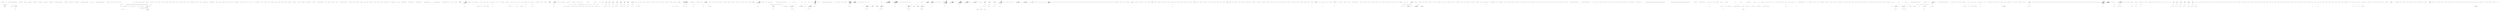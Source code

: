 digraph  {
n25 [label=string, span=""];
n26 [label="System.Collections.Generic.IEnumerable<Hangfire.Dashboard.IAuthorizationFilter>", span=""];
n27 [label="Hangfire.JobStorage", span=""];
n0 [cluster="Hangfire.Dashboard.DashboardOwinExtensions.MapHangfireDashboard(IAppBuilder)", label="Entry Hangfire.Dashboard.DashboardOwinExtensions.MapHangfireDashboard(IAppBuilder)", span="41-41"];
n1 [cluster="Hangfire.Dashboard.DashboardOwinExtensions.MapHangfireDashboard(IAppBuilder)", label="MapHangfireDashboard(app, DefaultDashboardPath, DefaultAppPath)", span="43-43"];
n2 [cluster="Hangfire.Dashboard.DashboardOwinExtensions.MapHangfireDashboard(IAppBuilder)", label="Exit Hangfire.Dashboard.DashboardOwinExtensions.MapHangfireDashboard(IAppBuilder)", span="41-41"];
n3 [cluster="Hangfire.Dashboard.DashboardOwinExtensions.MapHangfireDashboard(IAppBuilder, string, string)", label="Entry Hangfire.Dashboard.DashboardOwinExtensions.MapHangfireDashboard(IAppBuilder, string, string)", span="70-70"];
n4 [cluster="Hangfire.Dashboard.DashboardOwinExtensions.MapHangfireDashboard(IAppBuilder, string)", label="Entry Hangfire.Dashboard.DashboardOwinExtensions.MapHangfireDashboard(IAppBuilder, string)", span="54-54"];
n5 [cluster="Hangfire.Dashboard.DashboardOwinExtensions.MapHangfireDashboard(IAppBuilder, string)", label="MapHangfireDashboard(app, dashboardPath, DefaultAppPath, DefaultAuthorizationFilters)", span="58-58"];
n6 [cluster="Hangfire.Dashboard.DashboardOwinExtensions.MapHangfireDashboard(IAppBuilder, string)", label="Exit Hangfire.Dashboard.DashboardOwinExtensions.MapHangfireDashboard(IAppBuilder, string)", span="54-54"];
n7 [cluster="Hangfire.Dashboard.DashboardOwinExtensions.MapHangfireDashboard(IAppBuilder, string, string, System.Collections.Generic.IEnumerable<Hangfire.Dashboard.IAuthorizationFilter>)", label="Entry Hangfire.Dashboard.DashboardOwinExtensions.MapHangfireDashboard(IAppBuilder, string, string, System.Collections.Generic.IEnumerable<Hangfire.Dashboard.IAuthorizationFilter>)", span="88-88"];
n8 [cluster="Hangfire.Dashboard.DashboardOwinExtensions.MapHangfireDashboard(IAppBuilder, string, string)", label="MapHangfireDashboard(app, dashboardPath, appPath, DefaultAuthorizationFilters)", span="75-75"];
n9 [cluster="Hangfire.Dashboard.DashboardOwinExtensions.MapHangfireDashboard(IAppBuilder, string, string)", label="Exit Hangfire.Dashboard.DashboardOwinExtensions.MapHangfireDashboard(IAppBuilder, string, string)", span="70-70"];
n10 [cluster="Hangfire.Dashboard.DashboardOwinExtensions.MapHangfireDashboard(IAppBuilder, string, string, System.Collections.Generic.IEnumerable<Hangfire.Dashboard.IAuthorizationFilter>)", label="MapHangfireDashboard(app, dashboardPath, appPath, authorizationFilters, JobStorage.Current)", span="94-94"];
n11 [cluster="Hangfire.Dashboard.DashboardOwinExtensions.MapHangfireDashboard(IAppBuilder, string, string, System.Collections.Generic.IEnumerable<Hangfire.Dashboard.IAuthorizationFilter>)", label="Exit Hangfire.Dashboard.DashboardOwinExtensions.MapHangfireDashboard(IAppBuilder, string, string, System.Collections.Generic.IEnumerable<Hangfire.Dashboard.IAuthorizationFilter>)", span="88-88"];
n12 [cluster="Hangfire.Dashboard.DashboardOwinExtensions.MapHangfireDashboard(IAppBuilder, string, string, System.Collections.Generic.IEnumerable<Hangfire.Dashboard.IAuthorizationFilter>, Hangfire.JobStorage)", label="Entry Hangfire.Dashboard.DashboardOwinExtensions.MapHangfireDashboard(IAppBuilder, string, string, System.Collections.Generic.IEnumerable<Hangfire.Dashboard.IAuthorizationFilter>, Hangfire.JobStorage)", span="108-108"];
n13 [cluster="Hangfire.Dashboard.DashboardOwinExtensions.MapHangfireDashboard(IAppBuilder, string, string, System.Collections.Generic.IEnumerable<Hangfire.Dashboard.IAuthorizationFilter>, Hangfire.JobStorage)", label="app == null", span="115-115"];
n15 [cluster="Hangfire.Dashboard.DashboardOwinExtensions.MapHangfireDashboard(IAppBuilder, string, string, System.Collections.Generic.IEnumerable<Hangfire.Dashboard.IAuthorizationFilter>, Hangfire.JobStorage)", label="SignatureConversions.AddConversions(app)", span="117-117"];
n16 [cluster="Hangfire.Dashboard.DashboardOwinExtensions.MapHangfireDashboard(IAppBuilder, string, string, System.Collections.Generic.IEnumerable<Hangfire.Dashboard.IAuthorizationFilter>, Hangfire.JobStorage)", label="app.Map(dashboardPath, subApp => subApp.Use<DashboardMiddleware>(\r\n                appPath,\r\n                storage,\r\n                DashboardRoutes.Routes,\r\n                authorizationFilters))", span="119-123"];
n22 [cluster="lambda expression", label="subApp.Use<DashboardMiddleware>(\r\n                appPath,\r\n                storage,\r\n                DashboardRoutes.Routes,\r\n                authorizationFilters)", span="119-123"];
n14 [cluster="Hangfire.Dashboard.DashboardOwinExtensions.MapHangfireDashboard(IAppBuilder, string, string, System.Collections.Generic.IEnumerable<Hangfire.Dashboard.IAuthorizationFilter>, Hangfire.JobStorage)", label="throw new ArgumentNullException(''app'');", span="115-115"];
n19 [cluster="Unk.AddConversions", label="Entry Unk.AddConversions", span=""];
n17 [cluster="Hangfire.Dashboard.DashboardOwinExtensions.MapHangfireDashboard(IAppBuilder, string, string, System.Collections.Generic.IEnumerable<Hangfire.Dashboard.IAuthorizationFilter>, Hangfire.JobStorage)", label="Exit Hangfire.Dashboard.DashboardOwinExtensions.MapHangfireDashboard(IAppBuilder, string, string, System.Collections.Generic.IEnumerable<Hangfire.Dashboard.IAuthorizationFilter>, Hangfire.JobStorage)", span="108-108"];
n18 [cluster="System.ArgumentNullException.ArgumentNullException(string)", label="Entry System.ArgumentNullException.ArgumentNullException(string)", span="0-0"];
n20 [cluster="Unk.Map", label="Entry Unk.Map", span=""];
n21 [cluster="lambda expression", label="Entry lambda expression", span="119-123"];
n23 [cluster="lambda expression", label="Exit lambda expression", span="119-123"];
n24 [cluster="Unk.>", label="Entry Unk.>", span=""];
m0_39 [cluster="string.Format(string, object, object, object)", file="InvocationDataFacts.cs", label="Entry string.Format(string, object, object, object)", span="0-0"];
m0_33 [cluster="Hangfire.Dashboard.UrlHelper.Home()", file="InvocationDataFacts.cs", label="Entry Hangfire.Dashboard.UrlHelper.Home()", span="38-38"];
m0_12 [cluster="Hangfire.Dashboard.Pages.LayoutPage.Execute()", color=green, community=0, file="InvocationDataFacts.cs", label="WriteLiteral(@''''''>\r\n                                    <span class=''''glyphicon glyphicon-log-out''''></span>\r\n                                    Back to site\r\n                                </a>\r\n                            </li>\r\n                        </ul>\r\n                    </div>\r\n                    <!--/.nav-collapse -->\r\n                </div>\r\n            </div>\r\n\r\n            <!-- Begin page content -->\r\n            <div class=''''container'''' style=''''margin-bottom: 20px;''''>\r\n                '')", prediction=0, span="119-132"];
m0_13 [cluster="Hangfire.Dashboard.Pages.LayoutPage.Execute()", color=green, community=0, file="InvocationDataFacts.cs", label="Write(RenderBody())", prediction=0, span="137-137"];
m0_14 [cluster="Hangfire.Dashboard.Pages.LayoutPage.Execute()", color=green, community=0, file="InvocationDataFacts.cs", label="WriteLiteral(@''\r\n            </div>\r\n        </div>\r\n\r\n        <div id=''''footer''''>\r\n            <div class=''''container''''>\r\n                <ul class=''''list-inline credit''''>\r\n                    <li>\r\n                        <a href=''''http://hangfire.io/'''' target=''''_blank''''>Hangfire\r\n'')", prediction=0, span="142-151"];
m0_15 [cluster="Hangfire.Dashboard.Pages.LayoutPage.Execute()", file="InvocationDataFacts.cs", label="var version = GetType().Assembly.GetName().Version", span="157-157"];
m0_16 [cluster="Hangfire.Dashboard.Pages.LayoutPage.Execute()", file="InvocationDataFacts.cs", label="WriteLiteral(''                            '')", span="163-163"];
m0_17 [cluster="Hangfire.Dashboard.Pages.LayoutPage.Execute()", file="InvocationDataFacts.cs", label="Write(String.Format(''{0}.{1}.{2}'', version.Major, version.Minor, version.Build))", span="168-168"];
m0_18 [cluster="Hangfire.Dashboard.Pages.LayoutPage.Execute()", file="InvocationDataFacts.cs", label="WriteLiteral(''\r\n                        </a>\r\n                    </li>\r\n                    <l'' +\r\n''i>'')", span="173-174"];
m0_36 [cluster="Hangfire.Dashboard.RazorPage.RenderBody()", file="InvocationDataFacts.cs", label="Entry Hangfire.Dashboard.RazorPage.RenderBody()", span="119-119"];
m0_11 [cluster="Hangfire.Dashboard.Pages.LayoutPage.Execute()", file="InvocationDataFacts.cs", label="Write(AppPath)", span="114-114"];
m0_30 [cluster="Hangfire.Dashboard.RazorPage.WriteLiteral(string)", file="InvocationDataFacts.cs", label="Entry Hangfire.Dashboard.RazorPage.WriteLiteral(string)", span="104-104"];
m0_19 [cluster="Hangfire.Dashboard.Pages.LayoutPage.Execute()", file="InvocationDataFacts.cs", label="Write(Storage)", span="179-179"];
m0_34 [cluster="Hangfire.Dashboard.Pages.Navigation.Navigation()", file="InvocationDataFacts.cs", label="Entry Hangfire.Dashboard.Pages.Navigation.Navigation()", span="25-25"];
m0_21 [cluster="Hangfire.Dashboard.Pages.LayoutPage.Execute()", file="InvocationDataFacts.cs", label="Write(DateTime.UtcNow)", span="189-189"];
m0_0 [cluster="Hangfire.BackgroundJobServerOptions.BackgroundJobServerOptions()", file="InvocationDataFacts.cs", label="Entry Hangfire.BackgroundJobServerOptions.BackgroundJobServerOptions()", span="34-34"];
m0_1 [cluster="Hangfire.BackgroundJobServerOptions.BackgroundJobServerOptions()", file="InvocationDataFacts.cs", label="WorkerCount = Math.Min(Environment.ProcessorCount * 5, MaxDefaultWorkerCount)", span="36-36"];
m0_2 [cluster="Hangfire.BackgroundJobServerOptions.BackgroundJobServerOptions()", file="InvocationDataFacts.cs", label="Queues = new[] { EnqueuedState.DefaultQueue }", span="37-37"];
m0_3 [cluster="Hangfire.BackgroundJobServerOptions.BackgroundJobServerOptions()", file="InvocationDataFacts.cs", label="ShutdownTimeout = BackgroundProcessingServer.DefaultShutdownTimeout", span="38-38"];
m0_4 [cluster="Hangfire.BackgroundJobServerOptions.BackgroundJobServerOptions()", file="InvocationDataFacts.cs", label="SchedulePollingInterval = DelayedJobScheduler.DefaultPollingDelay", span="39-39"];
m0_5 [cluster="Hangfire.BackgroundJobServerOptions.BackgroundJobServerOptions()", file="InvocationDataFacts.cs", label="HeartbeatInterval = ServerHeartbeat.DefaultHeartbeatInterval", span="40-40"];
m0_6 [cluster="Hangfire.BackgroundJobServerOptions.BackgroundJobServerOptions()", file="InvocationDataFacts.cs", label="ServerTimeout = ServerWatchdog.DefaultServerTimeout", span="41-41"];
m0_7 [cluster="Hangfire.BackgroundJobServerOptions.BackgroundJobServerOptions()", file="InvocationDataFacts.cs", label="ServerCheckInterval = ServerWatchdog.DefaultCheckInterval", span="42-42"];
m0_8 [cluster="Hangfire.BackgroundJobServerOptions.BackgroundJobServerOptions()", file="InvocationDataFacts.cs", label="FilterProvider = JobFilterProviders.Providers", span="44-44"];
m0_9 [cluster="Hangfire.BackgroundJobServerOptions.BackgroundJobServerOptions()", file="InvocationDataFacts.cs", label="Activator = JobActivator.Current", span="45-45"];
m0_10 [cluster="Hangfire.BackgroundJobServerOptions.BackgroundJobServerOptions()", file="InvocationDataFacts.cs", label="Exit Hangfire.BackgroundJobServerOptions.BackgroundJobServerOptions()", span="34-34"];
m0_20 [cluster="Unk.Select", file="InvocationDataFacts.cs", label="Entry Unk.Select", span=""];
m0_22 [cluster="lambda expression", file="InvocationDataFacts.cs", label="Entry lambda expression", span="90-90"];
m0_23 [cluster="lambda expression", file="InvocationDataFacts.cs", label="''''' + x + '''''", span="90-90"];
m0_24 [cluster="lambda expression", file="InvocationDataFacts.cs", label="Exit lambda expression", span="90-90"];
m0_25 [cluster="Hangfire.Dashboard.Pages.LayoutPage.Execute()", file="InvocationDataFacts.cs", label="Hangfire.BackgroundJobServerOptions", span=""];
m0_26 [cluster="Hangfire.Dashboard.Pages.LayoutPage.Execute()", file="InvocationDataFacts.cs", label="WriteLiteral(''\'\r\n                };\r\n            })(window.Hangfire = window.Hangfire || {});\r\n'' +\r\n''        </script>\r\n        <script src=\'''')", span="216-217"];
m0_27 [cluster="Hangfire.Dashboard.Pages.LayoutPage.Execute()", file="InvocationDataFacts.cs", label="Write(Url.To(''/js''))", span="222-222"];
m0_28 [cluster="Hangfire.Dashboard.Pages.LayoutPage.Execute()", file="InvocationDataFacts.cs", label="WriteLiteral(''\''></script>\r\n    </body>\r\n</html>\r\n'')", span="227-227"];
m0_29 [cluster="Hangfire.Dashboard.Pages.LayoutPage.Execute()", file="InvocationDataFacts.cs", label="Exit Hangfire.Dashboard.Pages.LayoutPage.Execute()", span="40-40"];
m0_38 [cluster="System.Reflection.Assembly.GetName()", file="InvocationDataFacts.cs", label="Entry System.Reflection.Assembly.GetName()", span="0-0"];
m0_37 [cluster="object.GetType()", file="InvocationDataFacts.cs", label="Entry object.GetType()", span="0-0"];
m0_35 [cluster="Hangfire.Dashboard.HtmlHelper.RenderPartial(Hangfire.Dashboard.RazorPage)", file="InvocationDataFacts.cs", label="Entry Hangfire.Dashboard.HtmlHelper.RenderPartial(Hangfire.Dashboard.RazorPage)", span="82-82"];
m0_31 [cluster="Hangfire.Dashboard.RazorPage.Write(object)", file="InvocationDataFacts.cs", label="Entry Hangfire.Dashboard.RazorPage.Write(object)", span="111-111"];
m0_40 [cluster="double.ToString(string)", file="InvocationDataFacts.cs", label="Entry double.ToString(string)", span="0-0"];
m0_32 [cluster="Hangfire.Dashboard.UrlHelper.To(string)", file="InvocationDataFacts.cs", label="Entry Hangfire.Dashboard.UrlHelper.To(string)", span="33-33"];
m0_41 [file="InvocationDataFacts.cs", label="Hangfire.Dashboard.Pages.LayoutPage", span=""];
m1_0 [cluster="Hangfire.IRecurringJobManager.AddOrUpdate(string, Hangfire.Common.Job, string, Hangfire.RecurringJobOptions)", file="IRecurringJobManager.cs", label="Entry Hangfire.IRecurringJobManager.AddOrUpdate(string, Hangfire.Common.Job, string, Hangfire.RecurringJobOptions)", span="23-23"];
m1_1 [cluster="Hangfire.IRecurringJobManager.AddOrUpdate(string, Hangfire.Common.Job, string, Hangfire.RecurringJobOptions)", file="IRecurringJobManager.cs", label="Exit Hangfire.IRecurringJobManager.AddOrUpdate(string, Hangfire.Common.Job, string, Hangfire.RecurringJobOptions)", span="23-23"];
m1_4 [cluster="Hangfire.IRecurringJobManager.RemoveIfExists(string)", file="IRecurringJobManager.cs", label="Entry Hangfire.IRecurringJobManager.RemoveIfExists(string)", span="30-30"];
m1_5 [cluster="Hangfire.IRecurringJobManager.RemoveIfExists(string)", file="IRecurringJobManager.cs", label="Exit Hangfire.IRecurringJobManager.RemoveIfExists(string)", span="30-30"];
m1_2 [cluster="Hangfire.IRecurringJobManager.Trigger(string)", file="IRecurringJobManager.cs", label="Entry Hangfire.IRecurringJobManager.Trigger(string)", span="29-29"];
m1_3 [cluster="Hangfire.IRecurringJobManager.Trigger(string)", file="IRecurringJobManager.cs", label="Exit Hangfire.IRecurringJobManager.Trigger(string)", span="29-29"];
m2_66 [cluster="Hangfire.Storage.InvocationData.Deserialize()", file="RecurringJobManager.cs", label="Entry Hangfire.Storage.InvocationData.Deserialize()", span="44-44"];
m2_40 [cluster="Hangfire.JobStorage.GetConnection()", file="RecurringJobManager.cs", label="Entry Hangfire.JobStorage.GetConnection()", span="56-56"];
m2_11 [cluster="Hangfire.RecurringJobManager.RecurringJobManager(Hangfire.JobStorage, Hangfire.Client.IBackgroundJobFactory)", color=green, community=0, file="RecurringJobManager.cs", label="Exit Hangfire.RecurringJobManager.RecurringJobManager(Hangfire.JobStorage, Hangfire.Client.IBackgroundJobFactory)", prediction=3, span="46-46"];
m2_12 [cluster="HangFire.Perform.Async(System.Type, object)", file="RecurringJobManager.cs", label="Exit HangFire.Perform.Async(System.Type, object)", span="27-27"];
m2_14 [cluster="HangFire.Client.JobClient.Async(System.Type, object)", file="RecurringJobManager.cs", label="Entry HangFire.Client.JobClient.Async(System.Type, object)", span="12-12"];
m2_16 [cluster="HangFire.Perform.In<TJob>(System.TimeSpan)", color=green, community=0, file="RecurringJobManager.cs", label="return In<TJob>(interval, null);", prediction=4, span="39-39"];
m2_23 [cluster="HangFire.Perform.In(System.TimeSpan, System.Type)", color=green, community=0, file="RecurringJobManager.cs", label="return In(interval, jobType, null);", prediction=5, span="51-51"];
m2_26 [cluster="HangFire.Perform.In(System.TimeSpan, System.Type, object)", color=green, community=0, file="RecurringJobManager.cs", label="return client.In(interval, jobType, args);", prediction=6, span="58-58"];
m2_25 [cluster="HangFire.Perform.In(System.TimeSpan, System.Type, object)", color=green, community=0, file="RecurringJobManager.cs", label="var client = new JobClient()", prediction=7, span="56-56"];
m2_38 [cluster="Hangfire.RecurringJobManager.AddOrUpdate(string, Hangfire.Common.Job, string, Hangfire.RecurringJobOptions)", file="RecurringJobManager.cs", label="Exit Hangfire.RecurringJobManager.AddOrUpdate(string, Hangfire.Common.Job, string, Hangfire.RecurringJobOptions)", span="55-55"];
m2_67 [cluster="Hangfire.States.EnqueuedState.EnqueuedState()", file="RecurringJobManager.cs", label="Entry Hangfire.States.EnqueuedState.EnqueuedState()", span="87-87"];
m2_0 [cluster="Hangfire.RecurringJobManager.RecurringJobManager()", file="RecurringJobManager.cs", label="Entry Hangfire.RecurringJobManager.RecurringJobManager()", span="36-36"];
m2_1 [cluster="Hangfire.RecurringJobManager.RecurringJobManager()", color=green, community=0, file="RecurringJobManager.cs", label="Exit Hangfire.RecurringJobManager.RecurringJobManager()", prediction=8, span="36-36"];
m2_2 [cluster="Hangfire.RecurringJobManager.RecurringJobManager(Hangfire.JobStorage)", file="RecurringJobManager.cs", label="Entry Hangfire.RecurringJobManager.RecurringJobManager(Hangfire.JobStorage)", span="41-41"];
m2_50 [cluster="Hangfire.RecurringJobManager.Trigger(string)", file="RecurringJobManager.cs", label="Entry Hangfire.RecurringJobManager.Trigger(string)", span="93-93"];
m2_64 [cluster="Hangfire.RecurringJobManager.Trigger(string)", file="RecurringJobManager.cs", label="Exit Hangfire.RecurringJobManager.Trigger(string)", span="93-93"];
m2_71 [cluster="Hangfire.RecurringJobManager.RemoveIfExists(string)", file="RecurringJobManager.cs", label="Entry Hangfire.RecurringJobManager.RemoveIfExists(string)", span="119-119"];
m2_79 [cluster="Hangfire.RecurringJobManager.RemoveIfExists(string)", file="RecurringJobManager.cs", label="Exit Hangfire.RecurringJobManager.RemoveIfExists(string)", span="119-119"];
m2_89 [cluster="System.ArgumentException.ArgumentException(string, string, System.Exception)", file="RecurringJobManager.cs", label="Entry System.ArgumentException.ArgumentException(string, string, System.Exception)", span="0-0"];
m2_81 [cluster="Hangfire.Storage.IWriteOnlyTransaction.RemoveFromSet(string, string)", file="RecurringJobManager.cs", label="Entry Hangfire.Storage.IWriteOnlyTransaction.RemoveFromSet(string, string)", span="43-43"];
m2_68 [cluster="System.Collections.Generic.Dictionary<TKey, TValue>.ContainsKey(TKey)", file="RecurringJobManager.cs", label="Entry System.Collections.Generic.Dictionary<TKey, TValue>.ContainsKey(TKey)", span="0-0"];
m2_3 [cluster="Hangfire.RecurringJobManager.RecurringJobManager(Hangfire.JobStorage)", file="RecurringJobManager.cs", label="Exit Hangfire.RecurringJobManager.RecurringJobManager(Hangfire.JobStorage)", span="41-41"];
m2_4 [cluster="Hangfire.RecurringJobManager.RecurringJobManager(Hangfire.JobStorage, Hangfire.Client.IBackgroundJobFactory)", color=green, community=0, file="RecurringJobManager.cs", label="Entry Hangfire.RecurringJobManager.RecurringJobManager(Hangfire.JobStorage, Hangfire.Client.IBackgroundJobFactory)", prediction=9, span="46-46"];
m2_42 [cluster="Hangfire.Storage.InvocationData.Serialize(Hangfire.Common.Job)", file="RecurringJobManager.cs", label="Entry Hangfire.Storage.InvocationData.Serialize(Hangfire.Common.Job)", span="69-69"];
m2_69 [cluster="Hangfire.Client.CreateContext.CreateContext(Hangfire.JobStorage, Hangfire.Storage.IStorageConnection, Hangfire.Common.Job, Hangfire.States.IState)", file="RecurringJobManager.cs", label="Entry Hangfire.Client.CreateContext.CreateContext(Hangfire.JobStorage, Hangfire.Storage.IStorageConnection, Hangfire.Common.Job, Hangfire.States.IState)", span="37-37"];
m2_13 [cluster="HangFire.Client.JobClient.JobClient()", file="RecurringJobManager.cs", label="Entry HangFire.Client.JobClient.JobClient()", span="7-7"];
m2_46 [cluster="Hangfire.Storage.IStorageConnection.CreateWriteTransaction()", file="RecurringJobManager.cs", label="Entry Hangfire.Storage.IStorageConnection.CreateWriteTransaction()", span="27-27"];
m2_48 [cluster="Hangfire.Storage.IWriteOnlyTransaction.AddToSet(string, string)", file="RecurringJobManager.cs", label="Entry Hangfire.Storage.IWriteOnlyTransaction.AddToSet(string, string)", span="41-41"];
m2_41 [cluster="System.Collections.Generic.Dictionary<TKey, TValue>.Dictionary()", file="RecurringJobManager.cs", label="Entry System.Collections.Generic.Dictionary<TKey, TValue>.Dictionary()", span="0-0"];
m2_47 [cluster="Hangfire.Storage.IWriteOnlyTransaction.SetRangeInHash(string, System.Collections.Generic.IEnumerable<System.Collections.Generic.KeyValuePair<string, string>>)", file="RecurringJobManager.cs", label="Entry Hangfire.Storage.IWriteOnlyTransaction.SetRangeInHash(string, System.Collections.Generic.IEnumerable<System.Collections.Generic.KeyValuePair<string, string>>)", span="51-51"];
m2_45 [cluster="Hangfire.Common.JobHelper.SerializeDateTime(System.DateTime)", file="RecurringJobManager.cs", label="Entry Hangfire.Common.JobHelper.SerializeDateTime(System.DateTime)", span="68-68"];
m2_65 [cluster="Hangfire.Common.JobHelper.FromJson<T>(string)", file="RecurringJobManager.cs", label="Entry Hangfire.Common.JobHelper.FromJson<T>(string)", span="39-39"];
m2_39 [cluster="Hangfire.RecurringJobManager.ValidateCronExpression(string)", file="RecurringJobManager.cs", label="Entry Hangfire.RecurringJobManager.ValidateCronExpression(string)", span="133-133"];
m2_86 [cluster="Hangfire.RecurringJobManager.ValidateCronExpression(string)", file="RecurringJobManager.cs", label="Exit Hangfire.RecurringJobManager.ValidateCronExpression(string)", span="133-133"];
m2_49 [cluster="Hangfire.Storage.IWriteOnlyTransaction.Commit()", file="RecurringJobManager.cs", label="Entry Hangfire.Storage.IWriteOnlyTransaction.Commit()", span="54-54"];
m2_43 [cluster="Hangfire.Common.JobHelper.ToJson(object)", file="RecurringJobManager.cs", label="Entry Hangfire.Common.JobHelper.ToJson(object)", span="32-32"];
m2_44 [cluster="Hangfire.Storage.IStorageConnection.GetAllEntriesFromHash(string)", file="RecurringJobManager.cs", label="Entry Hangfire.Storage.IStorageConnection.GetAllEntriesFromHash(string)", span="64-64"];
m2_80 [cluster="Hangfire.Storage.IWriteOnlyTransaction.RemoveHash(string)", file="RecurringJobManager.cs", label="Entry Hangfire.Storage.IWriteOnlyTransaction.RemoveHash(string)", span="52-52"];
m2_87 [cluster="NCrontab.CrontabSchedule.Parse(string)", file="RecurringJobManager.cs", label="Entry NCrontab.CrontabSchedule.Parse(string)", span="93-93"];
m2_88 [cluster="NCrontab.CrontabSchedule.GetNextOccurrence(System.DateTime)", file="RecurringJobManager.cs", label="Entry NCrontab.CrontabSchedule.GetNextOccurrence(System.DateTime)", span="193-193"];
m2_70 [cluster="Hangfire.Client.IBackgroundJobFactory.Create(Hangfire.Client.CreateContext)", file="RecurringJobManager.cs", label="Entry Hangfire.Client.IBackgroundJobFactory.Create(Hangfire.Client.CreateContext)", span="31-31"];
m2_90 [file="RecurringJobManager.cs", label="Hangfire.RecurringJobManager", span=""];
m3_18 [cluster="Hangfire.IRecurringJobManager.AddOrUpdate(string, Hangfire.Common.Job, string, Hangfire.RecurringJobOptions)", file="RecurringJobManagerExtensions.cs", label="Entry Hangfire.IRecurringJobManager.AddOrUpdate(string, Hangfire.Common.Job, string, Hangfire.RecurringJobOptions)", span="23-23"];
m3_17 [cluster="Hangfire.RecurringJobOptions.RecurringJobOptions()", file="RecurringJobManagerExtensions.cs", label="Entry Hangfire.RecurringJobOptions.RecurringJobOptions()", span="27-27"];
m3_0 [cluster="Hangfire.RecurringJobManagerExtensions.AddOrUpdate(Hangfire.IRecurringJobManager, string, Hangfire.Common.Job, string)", file="RecurringJobManagerExtensions.cs", label="Entry Hangfire.RecurringJobManagerExtensions.AddOrUpdate(Hangfire.IRecurringJobManager, string, Hangfire.Common.Job, string)", span="25-25"];
m3_2 [cluster="Hangfire.RecurringJobManagerExtensions.AddOrUpdate(Hangfire.IRecurringJobManager, string, Hangfire.Common.Job, string)", file="RecurringJobManagerExtensions.cs", label="Exit Hangfire.RecurringJobManagerExtensions.AddOrUpdate(Hangfire.IRecurringJobManager, string, Hangfire.Common.Job, string)", span="25-25"];
m3_3 [cluster="Hangfire.RecurringJobManagerExtensions.AddOrUpdate(Hangfire.IRecurringJobManager, string, Hangfire.Common.Job, string, System.TimeZoneInfo)", file="RecurringJobManagerExtensions.cs", label="Entry Hangfire.RecurringJobManagerExtensions.AddOrUpdate(Hangfire.IRecurringJobManager, string, Hangfire.Common.Job, string, System.TimeZoneInfo)", span="34-34"];
m3_5 [cluster="Hangfire.RecurringJobManagerExtensions.AddOrUpdate(Hangfire.IRecurringJobManager, string, Hangfire.Common.Job, string, System.TimeZoneInfo)", file="RecurringJobManagerExtensions.cs", label="Exit Hangfire.RecurringJobManagerExtensions.AddOrUpdate(Hangfire.IRecurringJobManager, string, Hangfire.Common.Job, string, System.TimeZoneInfo)", span="34-34"];
m3_16 [cluster="Unk.nameof", file="RecurringJobManagerExtensions.cs", label="Entry Unk.nameof", span=""];
m3_6 [cluster="Hangfire.RecurringJobManagerExtensions.AddOrUpdate(Hangfire.IRecurringJobManager, string, Hangfire.Common.Job, string, System.TimeZoneInfo, string)", file="RecurringJobManagerExtensions.cs", label="Entry Hangfire.RecurringJobManagerExtensions.AddOrUpdate(Hangfire.IRecurringJobManager, string, Hangfire.Common.Job, string, System.TimeZoneInfo, string)", span="44-44"];
m3_14 [cluster="Hangfire.RecurringJobManagerExtensions.AddOrUpdate(Hangfire.IRecurringJobManager, string, Hangfire.Common.Job, string, System.TimeZoneInfo, string)", file="RecurringJobManagerExtensions.cs", label="Exit Hangfire.RecurringJobManagerExtensions.AddOrUpdate(Hangfire.IRecurringJobManager, string, Hangfire.Common.Job, string, System.TimeZoneInfo, string)", span="44-44"];
m4_61 [cluster="System.Collections.Generic.List<T>.List()", file="RecurringJobOptions.cs", label="Entry System.Collections.Generic.List<T>.List()", span="0-0"];
m4_150 [cluster="long.Parse(string)", file="RecurringJobOptions.cs", label="Entry long.Parse(string)", span="0-0"];
m4_201 [cluster="HangFire.Redis.RedisMonitoringApi.EnqueuedJobs(string, int, int)", file="RecurringJobOptions.cs", label="Entry HangFire.Redis.RedisMonitoringApi.EnqueuedJobs(string, int, int)", span="318-318"];
m4_202 [cluster="HangFire.Redis.RedisMonitoringApi.EnqueuedJobs(string, int, int)", file="RecurringJobOptions.cs", label="var jobIds = _redis.GetRangeFromList(\r\n                String.Format(''hangfire:queue:{0}'', queue),\r\n                from,\r\n                from + perPage - 1)", span="321-324"];
m4_203 [cluster="HangFire.Redis.RedisMonitoringApi.EnqueuedJobs(string, int, int)", file="RecurringJobOptions.cs", label="return GetJobsWithProperties(\r\n                _redis,\r\n                jobIds,\r\n                new[] { ''State'' },\r\n                new[] { ''EnqueuedAt'', ''State'' },\r\n                (job, jobData, state) => new EnqueuedJobDto\r\n                {\r\n                    Job = job,\r\n                    State = jobData[0],\r\n                    EnqueuedAt = JobHelper.FromNullableStringTimestamp(state[0]),\r\n                    InEnqueuedState = jobData[0].Equals(state[1], StringComparison.OrdinalIgnoreCase)\r\n                });", span="326-337"];
m4_204 [cluster="HangFire.Redis.RedisMonitoringApi.EnqueuedJobs(string, int, int)", file="RecurringJobOptions.cs", label="Exit HangFire.Redis.RedisMonitoringApi.EnqueuedJobs(string, int, int)", span="318-318"];
m4_250 [cluster="Dictionary<string, string>.cstr", file="RecurringJobOptions.cs", label="Entry Dictionary<string, string>.cstr", span=""];
m4_219 [cluster="HangFire.Redis.RedisMonitoringApi.GetHourlyTimelineStats(IRedisClient, string)", file="RecurringJobOptions.cs", label="Entry HangFire.Redis.RedisMonitoringApi.GetHourlyTimelineStats(IRedisClient, string)", span="421-421"];
m4_266 [cluster="HangFire.Redis.RedisMonitoringApi.GetHourlyTimelineStats(IRedisClient, string)", file="RecurringJobOptions.cs", label="var endDate = DateTime.UtcNow", span="424-424"];
m4_273 [cluster="HangFire.Redis.RedisMonitoringApi.GetHourlyTimelineStats(IRedisClient, string)", file="RecurringJobOptions.cs", label="var keys = dates.Select(x => String.Format(''hangfire:stats:{0}:{1}'', type, x.ToString(''yyyy-MM-dd-HH''))).ToList()", span="432-432"];
m4_274 [cluster="HangFire.Redis.RedisMonitoringApi.GetHourlyTimelineStats(IRedisClient, string)", file="RecurringJobOptions.cs", label="var valuesMap = redis.GetValuesMap(keys)", span="433-433"];
m4_267 [cluster="HangFire.Redis.RedisMonitoringApi.GetHourlyTimelineStats(IRedisClient, string)", file="RecurringJobOptions.cs", label="var dates = new List<DateTime>()", span="425-425"];
m4_270 [cluster="HangFire.Redis.RedisMonitoringApi.GetHourlyTimelineStats(IRedisClient, string)", file="RecurringJobOptions.cs", label="dates.Add(endDate)", span="428-428"];
m4_271 [cluster="HangFire.Redis.RedisMonitoringApi.GetHourlyTimelineStats(IRedisClient, string)", file="RecurringJobOptions.cs", label="endDate = endDate.AddHours(-1)", span="429-429"];
m4_268 [cluster="HangFire.Redis.RedisMonitoringApi.GetHourlyTimelineStats(IRedisClient, string)", file="RecurringJobOptions.cs", label="var i = 0", span="426-426"];
m4_277 [cluster="HangFire.Redis.RedisMonitoringApi.GetHourlyTimelineStats(IRedisClient, string)", file="RecurringJobOptions.cs", label="i < dates.Count", span="436-436"];
m4_281 [cluster="HangFire.Redis.RedisMonitoringApi.GetHourlyTimelineStats(IRedisClient, string)", file="RecurringJobOptions.cs", label="result.Add(dates[i], value)", span="444-444"];
m4_269 [cluster="HangFire.Redis.RedisMonitoringApi.GetHourlyTimelineStats(IRedisClient, string)", file="RecurringJobOptions.cs", label="i < 24", span="426-426"];
m4_272 [cluster="HangFire.Redis.RedisMonitoringApi.GetHourlyTimelineStats(IRedisClient, string)", file="RecurringJobOptions.cs", label="i++", span="426-426"];
m4_275 [cluster="HangFire.Redis.RedisMonitoringApi.GetHourlyTimelineStats(IRedisClient, string)", file="RecurringJobOptions.cs", label="var result = new Dictionary<DateTime, long>()", span="435-435"];
m4_279 [cluster="HangFire.Redis.RedisMonitoringApi.GetHourlyTimelineStats(IRedisClient, string)", file="RecurringJobOptions.cs", label="!long.TryParse(valuesMap[valuesMap.Keys.ElementAt(i)], out value)", span="439-439"];
m4_276 [cluster="HangFire.Redis.RedisMonitoringApi.GetHourlyTimelineStats(IRedisClient, string)", file="RecurringJobOptions.cs", label="var i = 0", span="436-436"];
m4_283 [cluster="HangFire.Redis.RedisMonitoringApi.GetHourlyTimelineStats(IRedisClient, string)", file="RecurringJobOptions.cs", label="return result;", span="447-447"];
m4_282 [cluster="HangFire.Redis.RedisMonitoringApi.GetHourlyTimelineStats(IRedisClient, string)", file="RecurringJobOptions.cs", label="i++", span="436-436"];
m4_278 [cluster="HangFire.Redis.RedisMonitoringApi.GetHourlyTimelineStats(IRedisClient, string)", file="RecurringJobOptions.cs", label="long value", span="438-438"];
m4_280 [cluster="HangFire.Redis.RedisMonitoringApi.GetHourlyTimelineStats(IRedisClient, string)", file="RecurringJobOptions.cs", label="value = 0", span="441-441"];
m4_284 [cluster="HangFire.Redis.RedisMonitoringApi.GetHourlyTimelineStats(IRedisClient, string)", file="RecurringJobOptions.cs", label="Exit HangFire.Redis.RedisMonitoringApi.GetHourlyTimelineStats(IRedisClient, string)", span="421-421"];
m4_94 [cluster="HangFire.Redis.RedisMonitoringApi.GetTimelineStats(IRedisClient, string)", file="RecurringJobOptions.cs", label="Entry HangFire.Redis.RedisMonitoringApi.GetTimelineStats(IRedisClient, string)", span="450-450"];
m4_295 [cluster="HangFire.Redis.RedisMonitoringApi.GetTimelineStats(IRedisClient, string)", file="RecurringJobOptions.cs", label="var endDate = DateTime.UtcNow.Date", span="453-453"];
m4_302 [cluster="HangFire.Redis.RedisMonitoringApi.GetTimelineStats(IRedisClient, string)", file="RecurringJobOptions.cs", label="var keys = stringDates.Select(x => String.Format(''hangfire:stats:{0}:{1}'', type, x)).ToList()", span="464-464"];
m4_303 [cluster="HangFire.Redis.RedisMonitoringApi.GetTimelineStats(IRedisClient, string)", file="RecurringJobOptions.cs", label="var valuesMap = redis.GetValuesMap(keys)", span="466-466"];
m4_296 [cluster="HangFire.Redis.RedisMonitoringApi.GetTimelineStats(IRedisClient, string)", file="RecurringJobOptions.cs", label="var startDate = endDate.AddDays(-7)", span="454-454"];
m4_298 [cluster="HangFire.Redis.RedisMonitoringApi.GetTimelineStats(IRedisClient, string)", file="RecurringJobOptions.cs", label="startDate <= endDate", span="457-457"];
m4_299 [cluster="HangFire.Redis.RedisMonitoringApi.GetTimelineStats(IRedisClient, string)", file="RecurringJobOptions.cs", label="dates.Add(endDate)", span="459-459"];
m4_300 [cluster="HangFire.Redis.RedisMonitoringApi.GetTimelineStats(IRedisClient, string)", file="RecurringJobOptions.cs", label="endDate = endDate.AddDays(-1)", span="460-460"];
m4_297 [cluster="HangFire.Redis.RedisMonitoringApi.GetTimelineStats(IRedisClient, string)", file="RecurringJobOptions.cs", label="var dates = new List<DateTime>()", span="455-455"];
m4_301 [cluster="HangFire.Redis.RedisMonitoringApi.GetTimelineStats(IRedisClient, string)", file="RecurringJobOptions.cs", label="var stringDates = dates.Select(x => x.ToString(''yyyy-MM-dd'')).ToList()", span="463-463"];
m4_310 [cluster="HangFire.Redis.RedisMonitoringApi.GetTimelineStats(IRedisClient, string)", file="RecurringJobOptions.cs", label="result.Add(dates[i], value)", span="476-476"];
m4_306 [cluster="HangFire.Redis.RedisMonitoringApi.GetTimelineStats(IRedisClient, string)", file="RecurringJobOptions.cs", label="i < stringDates.Count", span="469-469"];
m4_304 [cluster="HangFire.Redis.RedisMonitoringApi.GetTimelineStats(IRedisClient, string)", file="RecurringJobOptions.cs", label="var result = new Dictionary<DateTime, long>()", span="468-468"];
m4_308 [cluster="HangFire.Redis.RedisMonitoringApi.GetTimelineStats(IRedisClient, string)", file="RecurringJobOptions.cs", label="!long.TryParse(valuesMap[valuesMap.Keys.ElementAt(i)], out value)", span="472-472"];
m4_305 [cluster="HangFire.Redis.RedisMonitoringApi.GetTimelineStats(IRedisClient, string)", file="RecurringJobOptions.cs", label="var i = 0", span="469-469"];
m4_312 [cluster="HangFire.Redis.RedisMonitoringApi.GetTimelineStats(IRedisClient, string)", file="RecurringJobOptions.cs", label="return result;", span="479-479"];
m4_311 [cluster="HangFire.Redis.RedisMonitoringApi.GetTimelineStats(IRedisClient, string)", file="RecurringJobOptions.cs", label="i++", span="469-469"];
m4_307 [cluster="HangFire.Redis.RedisMonitoringApi.GetTimelineStats(IRedisClient, string)", file="RecurringJobOptions.cs", label="long value", span="471-471"];
m4_309 [cluster="HangFire.Redis.RedisMonitoringApi.GetTimelineStats(IRedisClient, string)", file="RecurringJobOptions.cs", label="value = 0", span="474-474"];
m4_313 [cluster="HangFire.Redis.RedisMonitoringApi.GetTimelineStats(IRedisClient, string)", file="RecurringJobOptions.cs", label="Exit HangFire.Redis.RedisMonitoringApi.GetTimelineStats(IRedisClient, string)", span="450-450"];
m4_131 [cluster="HangFire.Common.JobHelper.FromStringTimestamp(string)", file="RecurringJobOptions.cs", label="Entry HangFire.Common.JobHelper.FromStringTimestamp(string)", span="55-55"];
m4_208 [cluster="HangFire.Redis.RedisMonitoringApi.FetchedJobs(string, int, int)", file="RecurringJobOptions.cs", label="Entry HangFire.Redis.RedisMonitoringApi.FetchedJobs(string, int, int)", span="340-340"];
m4_209 [cluster="HangFire.Redis.RedisMonitoringApi.FetchedJobs(string, int, int)", file="RecurringJobOptions.cs", label="var jobIds = _redis.GetRangeFromList(\r\n                String.Format(''hangfire:queue:{0}:dequeued'', queue),\r\n                from, from + perPage - 1)", span="343-345"];
m4_210 [cluster="HangFire.Redis.RedisMonitoringApi.FetchedJobs(string, int, int)", file="RecurringJobOptions.cs", label="return GetJobsWithProperties(\r\n                _redis,\r\n                jobIds,\r\n                new[] { ''State'', ''Fetched'' },\r\n                null,\r\n                (job, jobData, state) => new FetchedJobDto\r\n                {\r\n                    Job = job,\r\n                    State = jobData[0],\r\n                    FetchedAt = JobHelper.FromNullableStringTimestamp(jobData[1])\r\n                });", span="347-357"];
m4_211 [cluster="HangFire.Redis.RedisMonitoringApi.FetchedJobs(string, int, int)", file="RecurringJobOptions.cs", label="Exit HangFire.Redis.RedisMonitoringApi.FetchedJobs(string, int, int)", span="340-340"];
m4_288 [cluster="Unk.TryParse", file="RecurringJobOptions.cs", label="Entry Unk.TryParse", span=""];
m4_40 [cluster="HangFire.Storage.Monitoring.ProcessingJobDto.ProcessingJobDto()", file="RecurringJobOptions.cs", label="Entry HangFire.Storage.Monitoring.ProcessingJobDto.ProcessingJobDto()", span="23-23"];
m4_35 [cluster="System.Collections.Generic.IEnumerable<TSource>.OrderBy<TSource, TKey>(System.Func<TSource, TKey>)", file="RecurringJobOptions.cs", label="Entry System.Collections.Generic.IEnumerable<TSource>.OrderBy<TSource, TKey>(System.Func<TSource, TKey>)", span="0-0"];
m4_41 [cluster="HangFire.Common.JobHelper.FromNullableStringTimestamp(string)", file="RecurringJobOptions.cs", label="Entry HangFire.Common.JobHelper.FromNullableStringTimestamp(string)", span="60-60"];
m4_130 [cluster="int.Parse(string)", file="RecurringJobOptions.cs", label="Entry int.Parse(string)", span="0-0"];
m4_220 [cluster="HangFire.Redis.RedisMonitoringApi.HourlyFailedJobs()", file="RecurringJobOptions.cs", label="Entry HangFire.Redis.RedisMonitoringApi.HourlyFailedJobs()", span="365-365"];
m4_221 [cluster="HangFire.Redis.RedisMonitoringApi.HourlyFailedJobs()", file="RecurringJobOptions.cs", label="return GetHourlyTimelineStats(_redis, ''failed'');", span="367-367"];
m4_222 [cluster="HangFire.Redis.RedisMonitoringApi.HourlyFailedJobs()", file="RecurringJobOptions.cs", label="Exit HangFire.Redis.RedisMonitoringApi.HourlyFailedJobs()", span="365-365"];
m4_369 [cluster="HangFire.Redis.RedisMonitoringApi.GetStatistics()", file="RecurringJobOptions.cs", label="Entry HangFire.Redis.RedisMonitoringApi.GetStatistics()", span="544-544"];
m4_370 [cluster="HangFire.Redis.RedisMonitoringApi.GetStatistics()", file="RecurringJobOptions.cs", label="var stats = new StatisticsDto()", span="546-546"];
m4_371 [cluster="HangFire.Redis.RedisMonitoringApi.GetStatistics()", file="RecurringJobOptions.cs", label="var queues = _redis.GetAllItemsFromSet(''hangfire:queues'')", span="548-548"];
m4_373 [cluster="HangFire.Redis.RedisMonitoringApi.GetStatistics()", file="RecurringJobOptions.cs", label="pipeline.QueueCommand(\r\n                    x => x.GetSetCount(''hangfire:servers''),\r\n                    x => stats.Servers = x)", span="552-554"];
m4_374 [cluster="HangFire.Redis.RedisMonitoringApi.GetStatistics()", file="RecurringJobOptions.cs", label="pipeline.QueueCommand(\r\n                    x => x.GetSetCount(''hangfire:queues''),\r\n                    x => stats.Queues = x)", span="556-558"];
m4_375 [cluster="HangFire.Redis.RedisMonitoringApi.GetStatistics()", file="RecurringJobOptions.cs", label="pipeline.QueueCommand(\r\n                    x => x.GetSortedSetCount(''hangfire:schedule''),\r\n                    x => stats.Scheduled = x)", span="560-562"];
m4_376 [cluster="HangFire.Redis.RedisMonitoringApi.GetStatistics()", file="RecurringJobOptions.cs", label="pipeline.QueueCommand(\r\n                    x => x.GetSortedSetCount(''hangfire:processing''),\r\n                    x => stats.Processing = x)", span="564-566"];
m4_377 [cluster="HangFire.Redis.RedisMonitoringApi.GetStatistics()", file="RecurringJobOptions.cs", label="pipeline.QueueCommand(\r\n                    x => x.GetValue(''hangfire:stats:succeeded''),\r\n                    x => stats.Succeeded = long.Parse(x ?? ''0''))", span="568-570"];
m4_378 [cluster="HangFire.Redis.RedisMonitoringApi.GetStatistics()", file="RecurringJobOptions.cs", label="pipeline.QueueCommand(\r\n                    x => x.GetSortedSetCount(''hangfire:failed''),\r\n                    x => stats.Failed = x)", span="572-574"];
m4_379 [cluster="HangFire.Redis.RedisMonitoringApi.GetStatistics()", file="RecurringJobOptions.cs", label="pipeline.QueueCommand(\r\n                    x => x.GetValue(''hangfire:stats:deleted''),\r\n                    x => stats.Deleted = long.Parse(x ?? ''0''))", span="576-578"];
m4_382 [cluster="HangFire.Redis.RedisMonitoringApi.GetStatistics()", file="RecurringJobOptions.cs", label="pipeline.QueueCommand(\r\n                        x => x.GetListCount(String.Format(''hangfire:queue:{0}'', queueName)),\r\n                        x => stats.Enqueued += x)", span="583-585"];
m4_384 [cluster="HangFire.Redis.RedisMonitoringApi.GetStatistics()", file="RecurringJobOptions.cs", label="return stats;", span="591-591"];
m4_372 [cluster="HangFire.Redis.RedisMonitoringApi.GetStatistics()", file="RecurringJobOptions.cs", label="var pipeline = _redis.CreatePipeline()", span="550-550"];
m4_380 [cluster="HangFire.Redis.RedisMonitoringApi.GetStatistics()", file="RecurringJobOptions.cs", label=queues, span="580-580"];
m4_383 [cluster="HangFire.Redis.RedisMonitoringApi.GetStatistics()", file="RecurringJobOptions.cs", label="pipeline.Flush()", span="588-588"];
m4_381 [cluster="HangFire.Redis.RedisMonitoringApi.GetStatistics()", file="RecurringJobOptions.cs", label="var queueName = queue", span="582-582"];
m4_385 [cluster="HangFire.Redis.RedisMonitoringApi.GetStatistics()", file="RecurringJobOptions.cs", label="Exit HangFire.Redis.RedisMonitoringApi.GetStatistics()", span="544-544"];
m4_16 [cluster="HangFire.Redis.RedisMonitoringApi.FetchedCount(string)", file="RecurringJobOptions.cs", label="Entry HangFire.Redis.RedisMonitoringApi.FetchedCount(string)", span="51-51"];
m4_17 [cluster="HangFire.Redis.RedisMonitoringApi.FetchedCount(string)", file="RecurringJobOptions.cs", label="return _redis.GetListCount(String.Format(''hangfire:queue:{0}:dequeued'', queue));", span="53-53"];
m4_18 [cluster="HangFire.Redis.RedisMonitoringApi.FetchedCount(string)", file="RecurringJobOptions.cs", label="Exit HangFire.Redis.RedisMonitoringApi.FetchedCount(string)", span="51-51"];
m4_34 [cluster="Unk.GetJobsWithProperties", file="RecurringJobOptions.cs", label="Entry Unk.GetJobsWithProperties", span=""];
m4_36 [cluster="System.Collections.Generic.IEnumerable<TSource>.ToList<TSource>()", file="RecurringJobOptions.cs", label="Entry System.Collections.Generic.IEnumerable<TSource>.ToList<TSource>()", span="0-0"];
m4_360 [cluster="KeyValuePair<string, T>.cstr", file="RecurringJobOptions.cs", label="Entry KeyValuePair<string, T>.cstr", span=""];
m4_66 [cluster="JobList<ScheduledJobDto>.cstr", file="RecurringJobOptions.cs", label="Entry JobList<ScheduledJobDto>.cstr", span=""];
m4_63 [cluster="Unk.CreatePipeline", file="RecurringJobOptions.cs", label="Entry Unk.CreatePipeline", span=""];
m4_443 [cluster="HangFire.Storage.InvocationData.Deserialize()", file="RecurringJobOptions.cs", label="Entry HangFire.Storage.InvocationData.Deserialize()", span="38-38"];
m4_341 [cluster="System.Collections.Generic.IEnumerable<TSource>.ToArray<TSource>()", file="RecurringJobOptions.cs", label="Entry System.Collections.Generic.IEnumerable<TSource>.ToArray<TSource>()", span="0-0"];
m4_223 [cluster="HangFire.Redis.RedisMonitoringApi.JobDetails(string)", file="RecurringJobOptions.cs", label="Entry HangFire.Redis.RedisMonitoringApi.JobDetails(string)", span="370-370"];
m4_224 [cluster="HangFire.Redis.RedisMonitoringApi.JobDetails(string)", file="RecurringJobOptions.cs", label="var job = _redis.GetAllEntriesFromHash(String.Format(''hangfire:job:{0}'', jobId))", span="372-372"];
m4_228 [cluster="HangFire.Redis.RedisMonitoringApi.JobDetails(string)", file="RecurringJobOptions.cs", label="var historyList = _redis.GetAllItemsFromList(\r\n                String.Format(''hangfire:job:{0}:history'', jobId))", span="378-379"];
m4_225 [cluster="HangFire.Redis.RedisMonitoringApi.JobDetails(string)", file="RecurringJobOptions.cs", label="job.Count == 0", span="373-373"];
m4_239 [cluster="HangFire.Redis.RedisMonitoringApi.JobDetails(string)", file="RecurringJobOptions.cs", label="!job.ContainsKey(''Method'')", span="408-408"];
m4_240 [cluster="HangFire.Redis.RedisMonitoringApi.JobDetails(string)", file="RecurringJobOptions.cs", label="job.Add(''Method'', null)", span="408-408"];
m4_241 [cluster="HangFire.Redis.RedisMonitoringApi.JobDetails(string)", file="RecurringJobOptions.cs", label="!job.ContainsKey(''ParameterTypes'')", span="409-409"];
m4_242 [cluster="HangFire.Redis.RedisMonitoringApi.JobDetails(string)", file="RecurringJobOptions.cs", label="job.Add(''ParameterTypes'', null)", span="409-409"];
m4_243 [cluster="HangFire.Redis.RedisMonitoringApi.JobDetails(string)", file="RecurringJobOptions.cs", label="return new JobDetailsDto\r\n            {\r\n                Job = TryToGetJob(job[''Type''], job[''Method''], job[''ParameterTypes''], job[''Arguments'']),\r\n                CreatedAt =\r\n                    job.ContainsKey(''CreatedAt'') ? JobHelper.FromStringTimestamp(job[''CreatedAt'']) : (DateTime?) null,\r\n                Properties = job.Where(x => !hiddenProperties.Contains(x.Key)).ToDictionary(x => x.Key, x => x.Value),\r\n                History = stateHistory\r\n            };", span="411-418"];
m4_226 [cluster="HangFire.Redis.RedisMonitoringApi.JobDetails(string)", file="RecurringJobOptions.cs", label="return null;", span="373-373"];
m4_227 [cluster="HangFire.Redis.RedisMonitoringApi.JobDetails(string)", file="RecurringJobOptions.cs", label="var hiddenProperties = new[]\r\n            { ''Type'', ''Method'', ''ParameterTypes'', ''Arguments'', ''State'', ''CreatedAt'' }", span="375-376"];
m4_229 [cluster="HangFire.Redis.RedisMonitoringApi.JobDetails(string)", file="RecurringJobOptions.cs", label="var history = historyList\r\n                .Select(JobHelper.FromJson<Dictionary<string, string>>)\r\n                .ToList()", span="381-383"];
m4_230 [cluster="HangFire.Redis.RedisMonitoringApi.JobDetails(string)", file="RecurringJobOptions.cs", label="var stateHistory = new List<StateHistoryDto>(history.Count)", span="385-385"];
m4_231 [cluster="HangFire.Redis.RedisMonitoringApi.JobDetails(string)", file="RecurringJobOptions.cs", label=history, span="386-386"];
m4_238 [cluster="HangFire.Redis.RedisMonitoringApi.JobDetails(string)", file="RecurringJobOptions.cs", label="stateHistory.Add(dto)", span="404-404"];
m4_232 [cluster="HangFire.Redis.RedisMonitoringApi.JobDetails(string)", file="RecurringJobOptions.cs", label="var dto = new StateHistoryDto\r\n                {\r\n                    StateName = entry[''State''],\r\n                    Reason = entry.ContainsKey(''Reason'') ? entry[''Reason''] : null,\r\n                    CreatedAt = JobHelper.FromStringTimestamp(entry[''CreatedAt'']),\r\n                }", span="388-393"];
m4_233 [cluster="HangFire.Redis.RedisMonitoringApi.JobDetails(string)", file="RecurringJobOptions.cs", label="var stateData = new Dictionary<string, string>(entry)", span="398-398"];
m4_237 [cluster="HangFire.Redis.RedisMonitoringApi.JobDetails(string)", file="RecurringJobOptions.cs", label="dto.Data = stateData", span="403-403"];
m4_234 [cluster="HangFire.Redis.RedisMonitoringApi.JobDetails(string)", file="RecurringJobOptions.cs", label="stateData.Remove(''State'')", span="399-399"];
m4_235 [cluster="HangFire.Redis.RedisMonitoringApi.JobDetails(string)", file="RecurringJobOptions.cs", label="stateData.Remove(''Reason'')", span="400-400"];
m4_236 [cluster="HangFire.Redis.RedisMonitoringApi.JobDetails(string)", file="RecurringJobOptions.cs", label="stateData.Remove(''CreatedAt'')", span="401-401"];
m4_244 [cluster="HangFire.Redis.RedisMonitoringApi.JobDetails(string)", file="RecurringJobOptions.cs", label="Exit HangFire.Redis.RedisMonitoringApi.JobDetails(string)", span="370-370"];
m4_248 [cluster="Unk.ContainsKey", file="RecurringJobOptions.cs", label="Entry Unk.ContainsKey", span=""];
m4_88 [cluster="HangFire.Storage.Monitoring.ScheduledJobDto.ScheduledJobDto()", file="RecurringJobOptions.cs", label="Entry HangFire.Storage.Monitoring.ScheduledJobDto.ScheduledJobDto()", span="23-23"];
m4_362 [cluster="Unk.selector", file="RecurringJobOptions.cs", label="Entry Unk.selector", span=""];
m4_366 [cluster="HangFire.Redis.RedisMonitoringApi.SucceededListCount()", file="RecurringJobOptions.cs", label="Entry HangFire.Redis.RedisMonitoringApi.SucceededListCount()", span="539-539"];
m4_367 [cluster="HangFire.Redis.RedisMonitoringApi.SucceededListCount()", file="RecurringJobOptions.cs", label="return _redis.GetListCount(''hangfire:succeeded'');", span="541-541"];
m4_368 [cluster="HangFire.Redis.RedisMonitoringApi.SucceededListCount()", file="RecurringJobOptions.cs", label="Exit HangFire.Redis.RedisMonitoringApi.SucceededListCount()", span="539-539"];
m4_346 [cluster="System.Collections.Generic.Dictionary<TKey, TValue>.ContainsKey(TKey)", file="RecurringJobOptions.cs", label="Entry System.Collections.Generic.Dictionary<TKey, TValue>.ContainsKey(TKey)", span="0-0"];
m4_386 [cluster="HangFire.Storage.Monitoring.StatisticsDto.StatisticsDto()", file="RecurringJobOptions.cs", label="Entry HangFire.Storage.Monitoring.StatisticsDto.StatisticsDto()", span="18-18"];
m4_60 [cluster="Unk.GetRangeWithScoresFromSortedSet", file="RecurringJobOptions.cs", label="Entry Unk.GetRangeWithScoresFromSortedSet", span=""];
m4_129 [cluster="HangFire.Storage.Monitoring.ServerDto.ServerDto()", file="RecurringJobOptions.cs", label="Entry HangFire.Storage.Monitoring.ServerDto.ServerDto()", span="21-21"];
m4_246 [cluster="List<StateHistoryDto>.cstr", file="RecurringJobOptions.cs", label="Entry List<StateHistoryDto>.cstr", span=""];
m4_254 [cluster="Unk.Where", file="RecurringJobOptions.cs", label="Entry Unk.Where", span=""];
m4_151 [cluster="HangFire.Redis.RedisMonitoringApi.DeletedJobs(int, int)", file="RecurringJobOptions.cs", label="Entry HangFire.Redis.RedisMonitoringApi.DeletedJobs(int, int)", span="244-244"];
m4_152 [cluster="HangFire.Redis.RedisMonitoringApi.DeletedJobs(int, int)", file="RecurringJobOptions.cs", label="var deletedJobIds = _redis.GetRangeFromList(\r\n                ''hangfire:deleted'',\r\n                from,\r\n                from + count - 1)", span="246-249"];
m4_153 [cluster="HangFire.Redis.RedisMonitoringApi.DeletedJobs(int, int)", file="RecurringJobOptions.cs", label="return GetJobsWithProperties(\r\n                _redis,\r\n                deletedJobIds,\r\n                null,\r\n                new[] { ''DeletedAt'', ''State'' },\r\n                (job, jobData, state) => new DeletedJobDto\r\n                {\r\n                    Job = job,\r\n                    DeletedAt = JobHelper.FromNullableStringTimestamp(state[0]),\r\n                    InDeletedState = DeletedState.StateName.Equals(state[1], StringComparison.OrdinalIgnoreCase)\r\n                });", span="251-261"];
m4_154 [cluster="HangFire.Redis.RedisMonitoringApi.DeletedJobs(int, int)", file="RecurringJobOptions.cs", label="Exit HangFire.Redis.RedisMonitoringApi.DeletedJobs(int, int)", span="244-244"];
m4_314 [cluster="System.DateTime.AddDays(double)", file="RecurringJobOptions.cs", label="Entry System.DateTime.AddDays(double)", span="0-0"];
m4_176 [cluster="HangFire.Redis.RedisMonitoringApi.GetJobsWithProperties<T>(IRedisClient, System.Collections.Generic.IList<string>, string[], string[], System.Func<HangFire.Common.Job, System.Collections.Generic.List<string>, System.Collections.Generic.List<string>, T>)", file="RecurringJobOptions.cs", label="Entry HangFire.Redis.RedisMonitoringApi.GetJobsWithProperties<T>(IRedisClient, System.Collections.Generic.IList<string>, string[], string[], System.Func<HangFire.Common.Job, System.Collections.Generic.List<string>, System.Collections.Generic.List<string>, T>)", span="482-482"];
m4_321 [cluster="HangFire.Redis.RedisMonitoringApi.GetJobsWithProperties<T>(IRedisClient, System.Collections.Generic.IList<string>, string[], string[], System.Func<HangFire.Common.Job, System.Collections.Generic.List<string>, System.Collections.Generic.List<string>, T>)", file="RecurringJobOptions.cs", label="jobIds.Count == 0", span="489-489"];
m4_323 [cluster="HangFire.Redis.RedisMonitoringApi.GetJobsWithProperties<T>(IRedisClient, System.Collections.Generic.IList<string>, string[], string[], System.Func<HangFire.Common.Job, System.Collections.Generic.List<string>, System.Collections.Generic.List<string>, T>)", file="RecurringJobOptions.cs", label="var jobs = new Dictionary<string, List<string>>(jobIds.Count)", span="491-491"];
m4_324 [cluster="HangFire.Redis.RedisMonitoringApi.GetJobsWithProperties<T>(IRedisClient, System.Collections.Generic.IList<string>, string[], string[], System.Func<HangFire.Common.Job, System.Collections.Generic.List<string>, System.Collections.Generic.List<string>, T>)", file="RecurringJobOptions.cs", label="var states = new Dictionary<string, List<string>>(jobIds.Count)", span="492-492"];
m4_325 [cluster="HangFire.Redis.RedisMonitoringApi.GetJobsWithProperties<T>(IRedisClient, System.Collections.Generic.IList<string>, string[], string[], System.Func<HangFire.Common.Job, System.Collections.Generic.List<string>, System.Collections.Generic.List<string>, T>)", file="RecurringJobOptions.cs", label="properties = properties ?? new string[0]", span="494-494"];
m4_326 [cluster="HangFire.Redis.RedisMonitoringApi.GetJobsWithProperties<T>(IRedisClient, System.Collections.Generic.IList<string>, string[], string[], System.Func<HangFire.Common.Job, System.Collections.Generic.List<string>, System.Collections.Generic.List<string>, T>)", file="RecurringJobOptions.cs", label="var pipeline = redis.CreatePipeline()", span="496-496"];
m4_327 [cluster="HangFire.Redis.RedisMonitoringApi.GetJobsWithProperties<T>(IRedisClient, System.Collections.Generic.IList<string>, string[], string[], System.Func<HangFire.Common.Job, System.Collections.Generic.List<string>, System.Collections.Generic.List<string>, T>)", file="RecurringJobOptions.cs", label=jobIds, span="498-498"];
m4_330 [cluster="HangFire.Redis.RedisMonitoringApi.GetJobsWithProperties<T>(IRedisClient, System.Collections.Generic.IList<string>, string[], string[], System.Func<HangFire.Common.Job, System.Collections.Generic.List<string>, System.Collections.Generic.List<string>, T>)", file="RecurringJobOptions.cs", label="stateProperties != null", span="508-508"];
m4_331 [cluster="HangFire.Redis.RedisMonitoringApi.GetJobsWithProperties<T>(IRedisClient, System.Collections.Generic.IList<string>, string[], string[], System.Func<HangFire.Common.Job, System.Collections.Generic.List<string>, System.Collections.Generic.List<string>, T>)", file="RecurringJobOptions.cs", label="pipeline.QueueCommand(\r\n                            x => x.GetValuesFromHash(String.Format(''hangfire:job:{0}:state'', id), stateProperties),\r\n                            x => { if (!states.ContainsKey(id)) states.Add(id, x); })", span="510-512"];
m4_333 [cluster="HangFire.Redis.RedisMonitoringApi.GetJobsWithProperties<T>(IRedisClient, System.Collections.Generic.IList<string>, string[], string[], System.Func<HangFire.Common.Job, System.Collections.Generic.List<string>, System.Collections.Generic.List<string>, T>)", file="RecurringJobOptions.cs", label="return new JobList<T>(jobIds\r\n                .Select(x => new\r\n                {\r\n                    JobId = x,\r\n                    Job = jobs[x],\r\n                    Method = TryToGetJob(\r\n                        jobs[x][properties.Length],\r\n                        jobs[x][properties.Length + 1],\r\n                        jobs[x][properties.Length + 2],\r\n                        jobs[x][properties.Length + 3]),\r\n                    State = states.ContainsKey(x) ? states[x] : null\r\n                })\r\n                .Select(x => new KeyValuePair<string, T>(\r\n                    x.JobId,\r\n                    x.Job.TrueForAll(y => y == null) \r\n                        ? default(T) \r\n                        : selector(x.Method, x.Job, x.State)))\r\n                .ToList());", span="519-536"];
m4_322 [cluster="HangFire.Redis.RedisMonitoringApi.GetJobsWithProperties<T>(IRedisClient, System.Collections.Generic.IList<string>, string[], string[], System.Func<HangFire.Common.Job, System.Collections.Generic.List<string>, System.Collections.Generic.List<string>, T>)", file="RecurringJobOptions.cs", label="return new JobList<T>(new List<KeyValuePair<string, T>>());", span="489-489"];
m4_329 [cluster="HangFire.Redis.RedisMonitoringApi.GetJobsWithProperties<T>(IRedisClient, System.Collections.Generic.IList<string>, string[], string[], System.Func<HangFire.Common.Job, System.Collections.Generic.List<string>, System.Collections.Generic.List<string>, T>)", file="RecurringJobOptions.cs", label="pipeline.QueueCommand(\r\n                        x => x.GetValuesFromHash(\r\n                            String.Format(''hangfire:job:{0}'', id), \r\n                            properties.Union(new [] { ''Type'', ''Method'', ''ParameterTypes'', ''Arguments'' }).ToArray()),\r\n                        x => { if (!jobs.ContainsKey(id)) jobs.Add(id, x); })", span="502-506"];
m4_332 [cluster="HangFire.Redis.RedisMonitoringApi.GetJobsWithProperties<T>(IRedisClient, System.Collections.Generic.IList<string>, string[], string[], System.Func<HangFire.Common.Job, System.Collections.Generic.List<string>, System.Collections.Generic.List<string>, T>)", file="RecurringJobOptions.cs", label="pipeline.Flush()", span="516-516"];
m4_328 [cluster="HangFire.Redis.RedisMonitoringApi.GetJobsWithProperties<T>(IRedisClient, System.Collections.Generic.IList<string>, string[], string[], System.Func<HangFire.Common.Job, System.Collections.Generic.List<string>, System.Collections.Generic.List<string>, T>)", file="RecurringJobOptions.cs", label="var id = jobId", span="500-500"];
m4_334 [cluster="HangFire.Redis.RedisMonitoringApi.GetJobsWithProperties<T>(IRedisClient, System.Collections.Generic.IList<string>, string[], string[], System.Func<HangFire.Common.Job, System.Collections.Generic.List<string>, System.Collections.Generic.List<string>, T>)", file="RecurringJobOptions.cs", label="Exit HangFire.Redis.RedisMonitoringApi.GetJobsWithProperties<T>(IRedisClient, System.Collections.Generic.IList<string>, string[], string[], System.Func<HangFire.Common.Job, System.Collections.Generic.List<string>, System.Collections.Generic.List<string>, T>)", span="482-482"];
m4_361 [cluster="Unk.TrueForAll", file="RecurringJobOptions.cs", label="Entry Unk.TrueForAll", span=""];
m4_6 [cluster="Unk.Dispose", file="RecurringJobOptions.cs", label="Entry Unk.Dispose", span=""];
m4_252 [cluster="HangFire.Storage.Monitoring.JobDetailsDto.JobDetailsDto()", file="RecurringJobOptions.cs", label="Entry HangFire.Storage.Monitoring.JobDetailsDto.JobDetailsDto()", span="22-22"];
m4_87 [cluster="KeyValuePair<string, ScheduledJobDto>.cstr", file="RecurringJobOptions.cs", label="Entry KeyValuePair<string, ScheduledJobDto>.cstr", span=""];
m4_158 [cluster="HangFire.Storage.Monitoring.DeletedJobDto.DeletedJobDto()", file="RecurringJobOptions.cs", label="Entry HangFire.Storage.Monitoring.DeletedJobDto.DeletedJobDto()", span="7-7"];
m4_435 [cluster="lambda expression", file="RecurringJobOptions.cs", label="Entry lambda expression", span="585-585"];
m4_37 [cluster="lambda expression", file="RecurringJobOptions.cs", label="Entry lambda expression", span="83-90"];
m4_43 [cluster="lambda expression", file="RecurringJobOptions.cs", label="Entry lambda expression", span="90-90"];
m4_38 [cluster="lambda expression", file="RecurringJobOptions.cs", label="new ProcessingJobDto\r\n                {\r\n                    ServerId = state[2] ?? state[1],\r\n                    Job = job,\r\n                    StartedAt = JobHelper.FromNullableStringTimestamp(state[0]),\r\n                    InProcessingState = ProcessingState.StateName.Equals(\r\n                        state[3], StringComparison.OrdinalIgnoreCase),\r\n                }", span="83-90"];
m4_39 [cluster="lambda expression", file="RecurringJobOptions.cs", label="Exit lambda expression", span="83-90"];
m4_44 [cluster="lambda expression", file="RecurringJobOptions.cs", label="x.Value.StartedAt", span="90-90"];
m4_45 [cluster="lambda expression", file="RecurringJobOptions.cs", label="Exit lambda expression", span="90-90"];
m4_75 [cluster="lambda expression", file="RecurringJobOptions.cs", label="jobs.Add(job.Key, x)", span="118-118"];
m4_85 [cluster="lambda expression", file="RecurringJobOptions.cs", label="new KeyValuePair<string, ScheduledJobDto>(\r\n                    job.Key,\r\n                    new ScheduledJobDto\r\n                    {\r\n                        EnqueueAt = JobHelper.FromTimestamp((long) job.Value),\r\n                        Job = TryToGetJob(jobs[job.Key][0], jobs[job.Key][1], jobs[job.Key][2], jobs[job.Key][3]),\r\n                        ScheduledAt = states[job.Key].Count > 1 ? JobHelper.FromNullableStringTimestamp(states[job.Key][1]) : null,\r\n                        InScheduledState =\r\n                            ScheduledState.StateName.Equals(states[job.Key][0], StringComparison.OrdinalIgnoreCase)\r\n                    })", span="131-140"];
m4_82 [cluster="lambda expression", file="RecurringJobOptions.cs", label="states.Add(job.Key, x)", span="124-124"];
m4_70 [cluster="lambda expression", file="RecurringJobOptions.cs", label="x.GetValuesFromHash(\r\n                            String.Format(''hangfire:job:{0}'', job.Key),\r\n                            new[] { ''Type'', ''Method'', ''ParameterTypes'', ''Arguments'' })", span="115-117"];
m4_79 [cluster="lambda expression", file="RecurringJobOptions.cs", label="x.GetValuesFromHash(\r\n                            String.Format(''hangfire:job:{0}:state'', job.Key),\r\n                            new [] { ''State'', ''ScheduledAt'' })", span="121-123"];
m4_69 [cluster="lambda expression", file="RecurringJobOptions.cs", label="Entry lambda expression", span="115-117"];
m4_74 [cluster="lambda expression", file="RecurringJobOptions.cs", label="Entry lambda expression", span="118-118"];
m4_78 [cluster="lambda expression", file="RecurringJobOptions.cs", label="Entry lambda expression", span="121-123"];
m4_81 [cluster="lambda expression", file="RecurringJobOptions.cs", label="Entry lambda expression", span="124-124"];
m4_84 [cluster="lambda expression", file="RecurringJobOptions.cs", label="Entry lambda expression", span="131-140"];
m4_71 [cluster="lambda expression", file="RecurringJobOptions.cs", label="Exit lambda expression", span="115-117"];
m4_76 [cluster="lambda expression", file="RecurringJobOptions.cs", label="Exit lambda expression", span="118-118"];
m4_80 [cluster="lambda expression", file="RecurringJobOptions.cs", label="Exit lambda expression", span="121-123"];
m4_83 [cluster="lambda expression", file="RecurringJobOptions.cs", label="Exit lambda expression", span="124-124"];
m4_86 [cluster="lambda expression", file="RecurringJobOptions.cs", label="Exit lambda expression", span="131-140"];
m4_117 [cluster="lambda expression", file="RecurringJobOptions.cs", label="servers.Add(name, x)", span="176-176"];
m4_127 [cluster="lambda expression", file="RecurringJobOptions.cs", label="new ServerDto\r\n            {\r\n                Name = x,\r\n                WorkersCount = int.Parse(servers[x][0]),\r\n                Queues = queues[x],\r\n                StartedAt = JobHelper.FromStringTimestamp(servers[x][1]),\r\n                Heartbeat = JobHelper.FromNullableStringTimestamp(servers[x][2])\r\n            }", span="187-194"];
m4_124 [cluster="lambda expression", file="RecurringJobOptions.cs", label="queues.Add(name, x)", span="181-181"];
m4_114 [cluster="lambda expression", file="RecurringJobOptions.cs", label="x.GetValuesFromHash(\r\n                            String.Format(''hangfire:server:{0}'', name),\r\n                            ''WorkerCount'', ''StartedAt'', ''Heartbeat'')", span="173-175"];
m4_120 [cluster="lambda expression", file="RecurringJobOptions.cs", label="x.GetAllItemsFromList(\r\n                            String.Format(''hangfire:server:{0}:queues'', name))", span="179-180"];
m4_113 [cluster="lambda expression", file="RecurringJobOptions.cs", label="Entry lambda expression", span="173-175"];
m4_116 [cluster="lambda expression", file="RecurringJobOptions.cs", label="Entry lambda expression", span="176-176"];
m4_119 [cluster="lambda expression", file="RecurringJobOptions.cs", label="Entry lambda expression", span="179-180"];
m4_123 [cluster="lambda expression", file="RecurringJobOptions.cs", label="Entry lambda expression", span="181-181"];
m4_126 [cluster="lambda expression", file="RecurringJobOptions.cs", label="Entry lambda expression", span="187-194"];
m4_115 [cluster="lambda expression", file="RecurringJobOptions.cs", label="Exit lambda expression", span="173-175"];
m4_118 [cluster="lambda expression", file="RecurringJobOptions.cs", label="Exit lambda expression", span="176-176"];
m4_121 [cluster="lambda expression", file="RecurringJobOptions.cs", label="Exit lambda expression", span="179-180"];
m4_125 [cluster="lambda expression", file="RecurringJobOptions.cs", label="Exit lambda expression", span="181-181"];
m4_128 [cluster="lambda expression", file="RecurringJobOptions.cs", label="Exit lambda expression", span="187-194"];
m4_137 [cluster="lambda expression", file="RecurringJobOptions.cs", label="Entry lambda expression", span="209-218"];
m4_138 [cluster="lambda expression", file="RecurringJobOptions.cs", label="new FailedJobDto\r\n                {\r\n                    Job = job,\r\n                    Reason = state[5],\r\n                    FailedAt = JobHelper.FromNullableStringTimestamp(state[0]),\r\n                    ExceptionType = state[1],\r\n                    ExceptionMessage = state[2],\r\n                    ExceptionDetails = state[3],\r\n                    InFailedState = FailedState.StateName.Equals(state[4], StringComparison.OrdinalIgnoreCase)\r\n                }", span="209-218"];
m4_139 [cluster="lambda expression", file="RecurringJobOptions.cs", label="Exit lambda expression", span="209-218"];
m4_146 [cluster="lambda expression", file="RecurringJobOptions.cs", label="Entry lambda expression", span="233-241"];
m4_147 [cluster="lambda expression", file="RecurringJobOptions.cs", label="new SucceededJobDto\r\n                {\r\n                    Job = job,\r\n                    SucceededAt = JobHelper.FromNullableStringTimestamp(state[0]),\r\n                    TotalDuration = state[1] != null && state[2] != null\r\n                        ? (long?)long.Parse(state[1]) + (long?)long.Parse(state[2])\r\n                        : null,\r\n                    InSucceededState = SucceededState.StateName.Equals(state[3], StringComparison.OrdinalIgnoreCase)\r\n                }", span="233-241"];
m4_148 [cluster="lambda expression", file="RecurringJobOptions.cs", label="Exit lambda expression", span="233-241"];
m4_155 [cluster="lambda expression", file="RecurringJobOptions.cs", label="Entry lambda expression", span="256-261"];
m4_156 [cluster="lambda expression", file="RecurringJobOptions.cs", label="new DeletedJobDto\r\n                {\r\n                    Job = job,\r\n                    DeletedAt = JobHelper.FromNullableStringTimestamp(state[0]),\r\n                    InDeletedState = DeletedState.StateName.Equals(state[1], StringComparison.OrdinalIgnoreCase)\r\n                }", span="256-261"];
m4_157 [cluster="lambda expression", file="RecurringJobOptions.cs", label="Exit lambda expression", span="256-261"];
m4_180 [cluster="lambda expression", file="RecurringJobOptions.cs", label="x.GetRangeFromList(\r\n                            String.Format(''hangfire:queue:{0}'', queue), -5, -1)", span="278-279"];
m4_186 [cluster="lambda expression", file="RecurringJobOptions.cs", label="x.GetListCount(String.Format(''hangfire:queue:{0}'', queue))", span="283-283"];
m4_192 [cluster="lambda expression", file="RecurringJobOptions.cs", label="x.GetListCount(String.Format(''hangfire:queue:{0}:dequeued'', queue))", span="287-287"];
m4_179 [cluster="lambda expression", file="RecurringJobOptions.cs", label="Entry lambda expression", span="278-279"];
m4_182 [cluster="lambda expression", file="RecurringJobOptions.cs", label="Entry lambda expression", span="280-280"];
m4_185 [cluster="lambda expression", file="RecurringJobOptions.cs", label="Entry lambda expression", span="283-283"];
m4_188 [cluster="lambda expression", file="RecurringJobOptions.cs", label="Entry lambda expression", span="284-284"];
m4_191 [cluster="lambda expression", file="RecurringJobOptions.cs", label="Entry lambda expression", span="287-287"];
m4_194 [cluster="lambda expression", file="RecurringJobOptions.cs", label="Entry lambda expression", span="288-288"];
m4_197 [cluster="lambda expression", file="RecurringJobOptions.cs", label="Entry lambda expression", span="298-304"];
m4_181 [cluster="lambda expression", file="RecurringJobOptions.cs", label="Exit lambda expression", span="278-279"];
m4_183 [cluster="lambda expression", file="RecurringJobOptions.cs", label="firstJobIds = x", span="280-280"];
m4_184 [cluster="lambda expression", file="RecurringJobOptions.cs", label="Exit lambda expression", span="280-280"];
m4_187 [cluster="lambda expression", file="RecurringJobOptions.cs", label="Exit lambda expression", span="283-283"];
m4_189 [cluster="lambda expression", file="RecurringJobOptions.cs", label="length = x", span="284-284"];
m4_190 [cluster="lambda expression", file="RecurringJobOptions.cs", label="Exit lambda expression", span="284-284"];
m4_193 [cluster="lambda expression", file="RecurringJobOptions.cs", label="Exit lambda expression", span="287-287"];
m4_195 [cluster="lambda expression", file="RecurringJobOptions.cs", label="fetched = x", span="288-288"];
m4_196 [cluster="lambda expression", file="RecurringJobOptions.cs", label="Exit lambda expression", span="288-288"];
m4_198 [cluster="lambda expression", file="RecurringJobOptions.cs", label="new EnqueuedJobDto\r\n                    {\r\n                        Job = job,\r\n                        State = jobData[0],\r\n                        EnqueuedAt = JobHelper.FromNullableStringTimestamp(state[0]),\r\n                        InEnqueuedState = jobData[0].Equals(state[1], StringComparison.OrdinalIgnoreCase)\r\n                    }", span="298-304"];
m4_199 [cluster="lambda expression", file="RecurringJobOptions.cs", label="Exit lambda expression", span="298-304"];
m4_205 [cluster="lambda expression", file="RecurringJobOptions.cs", label="Entry lambda expression", span="331-337"];
m4_206 [cluster="lambda expression", file="RecurringJobOptions.cs", label="new EnqueuedJobDto\r\n                {\r\n                    Job = job,\r\n                    State = jobData[0],\r\n                    EnqueuedAt = JobHelper.FromNullableStringTimestamp(state[0]),\r\n                    InEnqueuedState = jobData[0].Equals(state[1], StringComparison.OrdinalIgnoreCase)\r\n                }", span="331-337"];
m4_207 [cluster="lambda expression", file="RecurringJobOptions.cs", label="Exit lambda expression", span="331-337"];
m4_212 [cluster="lambda expression", file="RecurringJobOptions.cs", label="Entry lambda expression", span="352-357"];
m4_213 [cluster="lambda expression", file="RecurringJobOptions.cs", label="new FetchedJobDto\r\n                {\r\n                    Job = job,\r\n                    State = jobData[0],\r\n                    FetchedAt = JobHelper.FromNullableStringTimestamp(jobData[1])\r\n                }", span="352-357"];
m4_214 [cluster="lambda expression", file="RecurringJobOptions.cs", label="Exit lambda expression", span="352-357"];
m4_257 [cluster="lambda expression", file="RecurringJobOptions.cs", label="!hiddenProperties.Contains(x.Key)", span="416-416"];
m4_256 [cluster="lambda expression", file="RecurringJobOptions.cs", label="Entry lambda expression", span="416-416"];
m4_260 [cluster="lambda expression", file="RecurringJobOptions.cs", label="Entry lambda expression", span="416-416"];
m4_263 [cluster="lambda expression", file="RecurringJobOptions.cs", label="Entry lambda expression", span="416-416"];
m4_258 [cluster="lambda expression", file="RecurringJobOptions.cs", label="Exit lambda expression", span="416-416"];
m4_261 [cluster="lambda expression", file="RecurringJobOptions.cs", label="x.Key", span="416-416"];
m4_262 [cluster="lambda expression", file="RecurringJobOptions.cs", label="Exit lambda expression", span="416-416"];
m4_264 [cluster="lambda expression", file="RecurringJobOptions.cs", label="x.Value", span="416-416"];
m4_265 [cluster="lambda expression", file="RecurringJobOptions.cs", label="Exit lambda expression", span="416-416"];
m4_291 [cluster="lambda expression", file="RecurringJobOptions.cs", label="String.Format(''hangfire:stats:{0}:{1}'', type, x.ToString(''yyyy-MM-dd-HH''))", span="432-432"];
m4_290 [cluster="lambda expression", file="RecurringJobOptions.cs", label="Entry lambda expression", span="432-432"];
m4_292 [cluster="lambda expression", file="RecurringJobOptions.cs", label="Exit lambda expression", span="432-432"];
m4_319 [cluster="lambda expression", file="RecurringJobOptions.cs", label="String.Format(''hangfire:stats:{0}:{1}'', type, x)", span="464-464"];
m4_315 [cluster="lambda expression", file="RecurringJobOptions.cs", label="Entry lambda expression", span="463-463"];
m4_318 [cluster="lambda expression", file="RecurringJobOptions.cs", label="Entry lambda expression", span="464-464"];
m4_316 [cluster="lambda expression", file="RecurringJobOptions.cs", label="x.ToString(''yyyy-MM-dd'')", span="463-463"];
m4_317 [cluster="lambda expression", file="RecurringJobOptions.cs", label="Exit lambda expression", span="463-463"];
m4_320 [cluster="lambda expression", file="RecurringJobOptions.cs", label="Exit lambda expression", span="464-464"];
m4_348 [cluster="lambda expression", file="RecurringJobOptions.cs", label="x.GetValuesFromHash(String.Format(''hangfire:job:{0}:state'', id), stateProperties)", span="511-511"];
m4_358 [cluster="lambda expression", file="RecurringJobOptions.cs", label="new KeyValuePair<string, T>(\r\n                    x.JobId,\r\n                    x.Job.TrueForAll(y => y == null) \r\n                        ? default(T) \r\n                        : selector(x.Method, x.Job, x.State))", span="531-535"];
m4_343 [cluster="lambda expression", file="RecurringJobOptions.cs", label="!jobs.ContainsKey(id)", span="506-506"];
m4_344 [cluster="lambda expression", file="RecurringJobOptions.cs", label="jobs.Add(id, x)", span="506-506"];
m4_355 [cluster="lambda expression", file="RecurringJobOptions.cs", label="new\r\n                {\r\n                    JobId = x,\r\n                    Job = jobs[x],\r\n                    Method = TryToGetJob(\r\n                        jobs[x][properties.Length],\r\n                        jobs[x][properties.Length + 1],\r\n                        jobs[x][properties.Length + 2],\r\n                        jobs[x][properties.Length + 3]),\r\n                    State = states.ContainsKey(x) ? states[x] : null\r\n                }", span="520-530"];
m4_351 [cluster="lambda expression", file="RecurringJobOptions.cs", label="!states.ContainsKey(id)", span="512-512"];
m4_352 [cluster="lambda expression", file="RecurringJobOptions.cs", label="states.Add(id, x)", span="512-512"];
m4_338 [cluster="lambda expression", file="RecurringJobOptions.cs", label="x.GetValuesFromHash(\r\n                            String.Format(''hangfire:job:{0}'', id), \r\n                            properties.Union(new [] { ''Type'', ''Method'', ''ParameterTypes'', ''Arguments'' }).ToArray())", span="503-505"];
m4_337 [cluster="lambda expression", file="RecurringJobOptions.cs", label="Entry lambda expression", span="503-505"];
m4_342 [cluster="lambda expression", file="RecurringJobOptions.cs", label="Entry lambda expression", span="506-506"];
m4_347 [cluster="lambda expression", file="RecurringJobOptions.cs", label="Entry lambda expression", span="511-511"];
m4_350 [cluster="lambda expression", file="RecurringJobOptions.cs", label="Entry lambda expression", span="512-512"];
m4_354 [cluster="lambda expression", file="RecurringJobOptions.cs", label="Entry lambda expression", span="520-530"];
m4_357 [cluster="lambda expression", file="RecurringJobOptions.cs", label="Entry lambda expression", span="531-535"];
m4_339 [cluster="lambda expression", file="RecurringJobOptions.cs", label="Exit lambda expression", span="503-505"];
m4_345 [cluster="lambda expression", file="RecurringJobOptions.cs", label="Exit lambda expression", span="506-506"];
m4_349 [cluster="lambda expression", file="RecurringJobOptions.cs", label="Exit lambda expression", span="511-511"];
m4_353 [cluster="lambda expression", file="RecurringJobOptions.cs", label="Exit lambda expression", span="512-512"];
m4_356 [cluster="lambda expression", file="RecurringJobOptions.cs", label="Exit lambda expression", span="520-530"];
m4_359 [cluster="lambda expression", file="RecurringJobOptions.cs", label="Exit lambda expression", span="531-535"];
m4_363 [cluster="lambda expression", file="RecurringJobOptions.cs", label="Entry lambda expression", span="533-533"];
m4_364 [cluster="lambda expression", file="RecurringJobOptions.cs", label="y == null", span="533-533"];
m4_365 [cluster="lambda expression", file="RecurringJobOptions.cs", label="Exit lambda expression", span="533-533"];
m4_392 [cluster="lambda expression", file="RecurringJobOptions.cs", label="stats.Servers = x", span="554-554"];
m4_398 [cluster="lambda expression", file="RecurringJobOptions.cs", label="stats.Queues = x", span="558-558"];
m4_404 [cluster="lambda expression", file="RecurringJobOptions.cs", label="stats.Scheduled = x", span="562-562"];
m4_410 [cluster="lambda expression", file="RecurringJobOptions.cs", label="stats.Processing = x", span="566-566"];
m4_417 [cluster="lambda expression", file="RecurringJobOptions.cs", label="stats.Succeeded = long.Parse(x ?? ''0'')", span="570-570"];
m4_424 [cluster="lambda expression", file="RecurringJobOptions.cs", label="stats.Failed = x", span="574-574"];
m4_430 [cluster="lambda expression", file="RecurringJobOptions.cs", label="stats.Deleted = long.Parse(x ?? ''0'')", span="578-578"];
m4_436 [cluster="lambda expression", file="RecurringJobOptions.cs", label="stats.Enqueued += x", span="585-585"];
m4_387 [cluster="lambda expression", file="RecurringJobOptions.cs", label="Entry lambda expression", span="553-553"];
m4_391 [cluster="lambda expression", file="RecurringJobOptions.cs", label="Entry lambda expression", span="554-554"];
m4_394 [cluster="lambda expression", file="RecurringJobOptions.cs", label="Entry lambda expression", span="557-557"];
m4_397 [cluster="lambda expression", file="RecurringJobOptions.cs", label="Entry lambda expression", span="558-558"];
m4_400 [cluster="lambda expression", file="RecurringJobOptions.cs", label="Entry lambda expression", span="561-561"];
m4_403 [cluster="lambda expression", file="RecurringJobOptions.cs", label="Entry lambda expression", span="562-562"];
m4_406 [cluster="lambda expression", file="RecurringJobOptions.cs", label="Entry lambda expression", span="565-565"];
m4_409 [cluster="lambda expression", file="RecurringJobOptions.cs", label="Entry lambda expression", span="566-566"];
m4_412 [cluster="lambda expression", file="RecurringJobOptions.cs", label="Entry lambda expression", span="569-569"];
m4_416 [cluster="lambda expression", file="RecurringJobOptions.cs", label="Entry lambda expression", span="570-570"];
m4_420 [cluster="lambda expression", file="RecurringJobOptions.cs", label="Entry lambda expression", span="573-573"];
m4_423 [cluster="lambda expression", file="RecurringJobOptions.cs", label="Entry lambda expression", span="574-574"];
m4_426 [cluster="lambda expression", file="RecurringJobOptions.cs", label="Entry lambda expression", span="577-577"];
m4_429 [cluster="lambda expression", file="RecurringJobOptions.cs", label="Entry lambda expression", span="578-578"];
m4_433 [cluster="lambda expression", file="RecurringJobOptions.cs", label="x.GetListCount(String.Format(''hangfire:queue:{0}'', queueName))", span="584-584"];
m4_432 [cluster="lambda expression", file="RecurringJobOptions.cs", label="Entry lambda expression", span="584-584"];
m4_388 [cluster="lambda expression", file="RecurringJobOptions.cs", label="x.GetSetCount(''hangfire:servers'')", span="553-553"];
m4_389 [cluster="lambda expression", file="RecurringJobOptions.cs", label="Exit lambda expression", span="553-553"];
m4_393 [cluster="lambda expression", file="RecurringJobOptions.cs", label="Exit lambda expression", span="554-554"];
m4_395 [cluster="lambda expression", file="RecurringJobOptions.cs", label="x.GetSetCount(''hangfire:queues'')", span="557-557"];
m4_396 [cluster="lambda expression", file="RecurringJobOptions.cs", label="Exit lambda expression", span="557-557"];
m4_399 [cluster="lambda expression", file="RecurringJobOptions.cs", label="Exit lambda expression", span="558-558"];
m4_401 [cluster="lambda expression", file="RecurringJobOptions.cs", label="x.GetSortedSetCount(''hangfire:schedule'')", span="561-561"];
m4_402 [cluster="lambda expression", file="RecurringJobOptions.cs", label="Exit lambda expression", span="561-561"];
m4_405 [cluster="lambda expression", file="RecurringJobOptions.cs", label="Exit lambda expression", span="562-562"];
m4_407 [cluster="lambda expression", file="RecurringJobOptions.cs", label="x.GetSortedSetCount(''hangfire:processing'')", span="565-565"];
m4_408 [cluster="lambda expression", file="RecurringJobOptions.cs", label="Exit lambda expression", span="565-565"];
m4_411 [cluster="lambda expression", file="RecurringJobOptions.cs", label="Exit lambda expression", span="566-566"];
m4_413 [cluster="lambda expression", file="RecurringJobOptions.cs", label="x.GetValue(''hangfire:stats:succeeded'')", span="569-569"];
m4_414 [cluster="lambda expression", file="RecurringJobOptions.cs", label="Exit lambda expression", span="569-569"];
m4_418 [cluster="lambda expression", file="RecurringJobOptions.cs", label="Exit lambda expression", span="570-570"];
m4_421 [cluster="lambda expression", file="RecurringJobOptions.cs", label="x.GetSortedSetCount(''hangfire:failed'')", span="573-573"];
m4_422 [cluster="lambda expression", file="RecurringJobOptions.cs", label="Exit lambda expression", span="573-573"];
m4_425 [cluster="lambda expression", file="RecurringJobOptions.cs", label="Exit lambda expression", span="574-574"];
m4_427 [cluster="lambda expression", file="RecurringJobOptions.cs", label="x.GetValue(''hangfire:stats:deleted'')", span="577-577"];
m4_428 [cluster="lambda expression", file="RecurringJobOptions.cs", label="Exit lambda expression", span="577-577"];
m4_431 [cluster="lambda expression", file="RecurringJobOptions.cs", label="Exit lambda expression", span="578-578"];
m4_434 [cluster="lambda expression", file="RecurringJobOptions.cs", label="Exit lambda expression", span="584-584"];
m4_437 [cluster="lambda expression", file="RecurringJobOptions.cs", label="Exit lambda expression", span="585-585"];
m4_32 [cluster="Unk.GetRangeFromSortedSet", file="RecurringJobOptions.cs", label="Entry Unk.GetRangeFromSortedSet", span=""];
m4_177 [cluster="HangFire.Storage.Monitoring.QueueWithTopEnqueuedJobsDto.QueueWithTopEnqueuedJobsDto()", file="RecurringJobOptions.cs", label="Entry HangFire.Storage.Monitoring.QueueWithTopEnqueuedJobsDto.QueueWithTopEnqueuedJobsDto()", span="18-18"];
m4_178 [cluster="System.Collections.Generic.List<T>.Add(T)", file="RecurringJobOptions.cs", label="Entry System.Collections.Generic.List<T>.Add(T)", span="0-0"];
m4_68 [cluster="Unk.ToList", file="RecurringJobOptions.cs", label="Entry Unk.ToList", span=""];
m4_72 [cluster="Unk.Format", file="RecurringJobOptions.cs", label="Entry Unk.Format", span=""];
m4_64 [cluster="Unk.QueueCommand", file="RecurringJobOptions.cs", label="Entry Unk.QueueCommand", span=""];
m4_90 [cluster="HangFire.Redis.RedisMonitoringApi.TryToGetJob(string, string, string, string)", file="RecurringJobOptions.cs", label="Entry HangFire.Redis.RedisMonitoringApi.TryToGetJob(string, string, string, string)", span="594-594"];
m4_438 [cluster="HangFire.Redis.RedisMonitoringApi.TryToGetJob(string, string, string, string)", file="RecurringJobOptions.cs", label="return new InvocationData(\r\n                    type,\r\n                    method,\r\n                    parameterTypes,\r\n                    arguments).Deserialize();", span="599-603"];
m4_439 [cluster="HangFire.Redis.RedisMonitoringApi.TryToGetJob(string, string, string, string)", file="RecurringJobOptions.cs", label=Exception, span="605-605"];
m4_440 [cluster="HangFire.Redis.RedisMonitoringApi.TryToGetJob(string, string, string, string)", file="RecurringJobOptions.cs", label="return null;", span="607-607"];
m4_441 [cluster="HangFire.Redis.RedisMonitoringApi.TryToGetJob(string, string, string, string)", file="RecurringJobOptions.cs", label="Exit HangFire.Redis.RedisMonitoringApi.TryToGetJob(string, string, string, string)", span="594-594"];
m4_0 [cluster="Hangfire.RecurringJobOptions.RecurringJobOptions()", file="RecurringJobOptions.cs", label="Entry Hangfire.RecurringJobOptions.RecurringJobOptions()", span="27-27"];
m4_1 [cluster="Hangfire.RecurringJobOptions.RecurringJobOptions()", color=green, community=0, file="RecurringJobOptions.cs", label="TimeZone = TimeZoneInfo.Utc", prediction=10, span="29-29"];
m4_2 [cluster="Hangfire.RecurringJobOptions.RecurringJobOptions()", color=green, community=0, file="RecurringJobOptions.cs", label="QueueName = EnqueuedState.DefaultQueue", prediction=11, span="30-30"];
m4_132 [cluster="HangFire.Redis.RedisMonitoringApi.FailedJobs(int, int)", file="RecurringJobOptions.cs", label="Entry HangFire.Redis.RedisMonitoringApi.FailedJobs(int, int)", span="197-197"];
m4_133 [cluster="HangFire.Redis.RedisMonitoringApi.FailedJobs(int, int)", file="RecurringJobOptions.cs", label="var failedJobIds = _redis.GetRangeFromSortedSetDesc(\r\n                ''hangfire:failed'',\r\n                from,\r\n                from + count - 1)", span="199-202"];
m4_134 [cluster="HangFire.Redis.RedisMonitoringApi.FailedJobs(int, int)", file="RecurringJobOptions.cs", label="return GetJobsWithProperties(\r\n                _redis,\r\n                failedJobIds,\r\n                null,\r\n                new[] { ''FailedAt'', ''ExceptionType'', ''ExceptionMessage'', ''ExceptionDetails'', ''State'', ''Reason'' },\r\n                (job, jobData, state) => new FailedJobDto\r\n                {\r\n                    Job = job,\r\n                    Reason = state[5],\r\n                    FailedAt = JobHelper.FromNullableStringTimestamp(state[0]),\r\n                    ExceptionType = state[1],\r\n                    ExceptionMessage = state[2],\r\n                    ExceptionDetails = state[3],\r\n                    InFailedState = FailedState.StateName.Equals(state[4], StringComparison.OrdinalIgnoreCase)\r\n                });", span="204-218"];
m4_135 [cluster="HangFire.Redis.RedisMonitoringApi.FailedJobs(int, int)", file="RecurringJobOptions.cs", label="Exit HangFire.Redis.RedisMonitoringApi.FailedJobs(int, int)", span="197-197"];
m4_215 [cluster="HangFire.Storage.Monitoring.FetchedJobDto.FetchedJobDto()", file="RecurringJobOptions.cs", label="Entry HangFire.Storage.Monitoring.FetchedJobDto.FetchedJobDto()", span="21-21"];
m4_293 [cluster="System.DateTime.ToString(string)", file="RecurringJobOptions.cs", label="Entry System.DateTime.ToString(string)", span="0-0"];
m4_175 [cluster="List<QueueWithTopEnqueuedJobsDto>.cstr", file="RecurringJobOptions.cs", label="Entry List<QueueWithTopEnqueuedJobsDto>.cstr", span=""];
m4_287 [cluster="Unk.ElementAt", file="RecurringJobOptions.cs", label="Entry Unk.ElementAt", span=""];
m4_98 [cluster="HangFire.Redis.RedisMonitoringApi.Servers()", file="RecurringJobOptions.cs", label="Entry HangFire.Redis.RedisMonitoringApi.Servers()", span="154-154"];
m4_99 [cluster="HangFire.Redis.RedisMonitoringApi.Servers()", file="RecurringJobOptions.cs", label="var serverNames = _redis.GetAllItemsFromSet(''hangfire:servers'')", span="156-156"];
m4_100 [cluster="HangFire.Redis.RedisMonitoringApi.Servers()", file="RecurringJobOptions.cs", label="serverNames.Count == 0", span="158-158"];
m4_105 [cluster="HangFire.Redis.RedisMonitoringApi.Servers()", file="RecurringJobOptions.cs", label=serverNames, span="168-168"];
m4_110 [cluster="HangFire.Redis.RedisMonitoringApi.Servers()", file="RecurringJobOptions.cs", label="return serverNames.Select(x => new ServerDto\r\n            {\r\n                Name = x,\r\n                WorkersCount = int.Parse(servers[x][0]),\r\n                Queues = queues[x],\r\n                StartedAt = JobHelper.FromStringTimestamp(servers[x][1]),\r\n                Heartbeat = JobHelper.FromNullableStringTimestamp(servers[x][2])\r\n            }).ToList();", span="187-194"];
m4_101 [cluster="HangFire.Redis.RedisMonitoringApi.Servers()", file="RecurringJobOptions.cs", label="return new List<ServerDto>();", span="160-160"];
m4_102 [cluster="HangFire.Redis.RedisMonitoringApi.Servers()", file="RecurringJobOptions.cs", label="var servers = new Dictionary<string, List<string>>()", span="163-163"];
m4_103 [cluster="HangFire.Redis.RedisMonitoringApi.Servers()", file="RecurringJobOptions.cs", label="var queues = new Dictionary<string, List<string>>()", span="164-164"];
m4_107 [cluster="HangFire.Redis.RedisMonitoringApi.Servers()", file="RecurringJobOptions.cs", label="pipeline.QueueCommand(\r\n                        x => x.GetValuesFromHash(\r\n                            String.Format(''hangfire:server:{0}'', name),\r\n                            ''WorkerCount'', ''StartedAt'', ''Heartbeat''),\r\n                        x => servers.Add(name, x))", span="172-176"];
m4_104 [cluster="HangFire.Redis.RedisMonitoringApi.Servers()", file="RecurringJobOptions.cs", label="var pipeline = _redis.CreatePipeline()", span="166-166"];
m4_108 [cluster="HangFire.Redis.RedisMonitoringApi.Servers()", file="RecurringJobOptions.cs", label="pipeline.QueueCommand(\r\n                        x => x.GetAllItemsFromList(\r\n                            String.Format(''hangfire:server:{0}:queues'', name)),\r\n                        x => queues.Add(name, x))", span="178-181"];
m4_109 [cluster="HangFire.Redis.RedisMonitoringApi.Servers()", file="RecurringJobOptions.cs", label="pipeline.Flush()", span="184-184"];
m4_106 [cluster="HangFire.Redis.RedisMonitoringApi.Servers()", file="RecurringJobOptions.cs", label="var name = serverName", span="170-170"];
m4_111 [cluster="HangFire.Redis.RedisMonitoringApi.Servers()", file="RecurringJobOptions.cs", label="Exit HangFire.Redis.RedisMonitoringApi.Servers()", span="154-154"];
m4_25 [cluster="HangFire.Redis.RedisMonitoringApi.DeletedListCount()", file="RecurringJobOptions.cs", label="Entry HangFire.Redis.RedisMonitoringApi.DeletedListCount()", span="66-66"];
m4_26 [cluster="HangFire.Redis.RedisMonitoringApi.DeletedListCount()", file="RecurringJobOptions.cs", label="return _redis.GetListCount(''hangfire:deleted'');", span="68-68"];
m4_27 [cluster="HangFire.Redis.RedisMonitoringApi.DeletedListCount()", file="RecurringJobOptions.cs", label="Exit HangFire.Redis.RedisMonitoringApi.DeletedListCount()", span="66-66"];
m4_145 [cluster="Unk.GetRangeFromList", file="RecurringJobOptions.cs", label="Entry Unk.GetRangeFromList", span=""];
m4_141 [cluster="HangFire.Redis.RedisMonitoringApi.SucceededJobs(int, int)", file="RecurringJobOptions.cs", label="Entry HangFire.Redis.RedisMonitoringApi.SucceededJobs(int, int)", span="221-221"];
m4_142 [cluster="HangFire.Redis.RedisMonitoringApi.SucceededJobs(int, int)", file="RecurringJobOptions.cs", label="var succeededJobIds = _redis.GetRangeFromList(\r\n                ''hangfire:succeeded'',\r\n                from,\r\n                from + count - 1)", span="223-226"];
m4_143 [cluster="HangFire.Redis.RedisMonitoringApi.SucceededJobs(int, int)", file="RecurringJobOptions.cs", label="return GetJobsWithProperties(\r\n                _redis,\r\n                succeededJobIds,\r\n                null,\r\n                new[] { ''SucceededAt'', ''PerformanceDuration'', ''Latency'', ''State'' },\r\n                (job, jobData, state) => new SucceededJobDto\r\n                {\r\n                    Job = job,\r\n                    SucceededAt = JobHelper.FromNullableStringTimestamp(state[0]),\r\n                    TotalDuration = state[1] != null && state[2] != null\r\n                        ? (long?)long.Parse(state[1]) + (long?)long.Parse(state[2])\r\n                        : null,\r\n                    InSucceededState = SucceededState.StateName.Equals(state[3], StringComparison.OrdinalIgnoreCase)\r\n                });", span="228-241"];
m4_144 [cluster="HangFire.Redis.RedisMonitoringApi.SucceededJobs(int, int)", file="RecurringJobOptions.cs", label="Exit HangFire.Redis.RedisMonitoringApi.SucceededJobs(int, int)", span="221-221"];
m4_91 [cluster="HangFire.Redis.RedisMonitoringApi.SucceededByDatesCount()", file="RecurringJobOptions.cs", label="Entry HangFire.Redis.RedisMonitoringApi.SucceededByDatesCount()", span="144-144"];
m4_92 [cluster="HangFire.Redis.RedisMonitoringApi.SucceededByDatesCount()", file="RecurringJobOptions.cs", label="return GetTimelineStats(_redis, ''succeeded'');", span="146-146"];
m4_93 [cluster="HangFire.Redis.RedisMonitoringApi.SucceededByDatesCount()", file="RecurringJobOptions.cs", label="Exit HangFire.Redis.RedisMonitoringApi.SucceededByDatesCount()", span="144-144"];
m4_65 [cluster="Unk.Flush", file="RecurringJobOptions.cs", label="Entry Unk.Flush", span=""];
m4_419 [cluster="Unk.Parse", file="RecurringJobOptions.cs", label="Entry Unk.Parse", span=""];
m4_77 [cluster="Unk.Add", file="RecurringJobOptions.cs", label="Entry Unk.Add", span=""];
m4_42 [cluster="string.Equals(string, System.StringComparison)", file="RecurringJobOptions.cs", label="Entry string.Equals(string, System.StringComparison)", span="0-0"];
m4_19 [cluster="HangFire.Redis.RedisMonitoringApi.FailedCount()", file="RecurringJobOptions.cs", label="Entry HangFire.Redis.RedisMonitoringApi.FailedCount()", span="56-56"];
m4_20 [cluster="HangFire.Redis.RedisMonitoringApi.FailedCount()", file="RecurringJobOptions.cs", label="return _redis.GetSortedSetCount(''hangfire:failed'');", span="58-58"];
m4_21 [cluster="HangFire.Redis.RedisMonitoringApi.FailedCount()", file="RecurringJobOptions.cs", label="Exit HangFire.Redis.RedisMonitoringApi.FailedCount()", span="56-56"];
m4_285 [cluster="System.DateTime.AddHours(double)", file="RecurringJobOptions.cs", label="Entry System.DateTime.AddHours(double)", span="0-0"];
m4_28 [cluster="HangFire.Redis.RedisMonitoringApi.ProcessingJobs(int, int)", file="RecurringJobOptions.cs", label="Entry HangFire.Redis.RedisMonitoringApi.ProcessingJobs(int, int)", span="71-71"];
m4_29 [cluster="HangFire.Redis.RedisMonitoringApi.ProcessingJobs(int, int)", file="RecurringJobOptions.cs", label="var jobIds = _redis.GetRangeFromSortedSet(\r\n                ''hangfire:processing'',\r\n                from,\r\n                from + count - 1)", span="74-77"];
m4_30 [cluster="HangFire.Redis.RedisMonitoringApi.ProcessingJobs(int, int)", file="RecurringJobOptions.cs", label="return new JobList<ProcessingJobDto>(GetJobsWithProperties(_redis,\r\n                jobIds,\r\n                null,\r\n                new[] { ''StartedAt'', ''ServerName'', ''ServerId'', ''State'' },\r\n                (job, jobData, state) => new ProcessingJobDto\r\n                {\r\n                    ServerId = state[2] ?? state[1],\r\n                    Job = job,\r\n                    StartedAt = JobHelper.FromNullableStringTimestamp(state[0]),\r\n                    InProcessingState = ProcessingState.StateName.Equals(\r\n                        state[3], StringComparison.OrdinalIgnoreCase),\r\n                }).OrderBy(x => x.Value.StartedAt).ToList());", span="79-90"];
m4_31 [cluster="HangFire.Redis.RedisMonitoringApi.ProcessingJobs(int, int)", file="RecurringJobOptions.cs", label="Exit HangFire.Redis.RedisMonitoringApi.ProcessingJobs(int, int)", span="71-71"];
m4_10 [cluster="Unk.GetSortedSetCount", file="RecurringJobOptions.cs", label="Entry Unk.GetSortedSetCount", span=""];
m4_149 [cluster="HangFire.Storage.Monitoring.SucceededJobDto.SucceededJobDto()", file="RecurringJobOptions.cs", label="Entry HangFire.Storage.Monitoring.SucceededJobDto.SucceededJobDto()", span="23-23"];
m4_22 [cluster="HangFire.Redis.RedisMonitoringApi.ProcessingCount()", file="RecurringJobOptions.cs", label="Entry HangFire.Redis.RedisMonitoringApi.ProcessingCount()", span="61-61"];
m4_23 [cluster="HangFire.Redis.RedisMonitoringApi.ProcessingCount()", file="RecurringJobOptions.cs", label="return _redis.GetSortedSetCount(''hangfire:processing'');", span="63-63"];
m4_24 [cluster="HangFire.Redis.RedisMonitoringApi.ProcessingCount()", file="RecurringJobOptions.cs", label="Exit HangFire.Redis.RedisMonitoringApi.ProcessingCount()", span="61-61"];
m4_340 [cluster="System.Collections.Generic.IEnumerable<TSource>.Union<TSource>(System.Collections.Generic.IEnumerable<TSource>)", file="RecurringJobOptions.cs", label="Entry System.Collections.Generic.IEnumerable<TSource>.Union<TSource>(System.Collections.Generic.IEnumerable<TSource>)", span="0-0"];
m4_251 [cluster="System.Collections.Generic.Dictionary<TKey, TValue>.Remove(TKey)", file="RecurringJobOptions.cs", label="Entry System.Collections.Generic.Dictionary<TKey, TValue>.Remove(TKey)", span="0-0"];
m4_336 [cluster="JobList<T>.cstr", file="RecurringJobOptions.cs", label="Entry JobList<T>.cstr", span=""];
m4_289 [cluster="System.Collections.Generic.Dictionary<TKey, TValue>.Add(TKey, TValue)", file="RecurringJobOptions.cs", label="Entry System.Collections.Generic.Dictionary<TKey, TValue>.Add(TKey, TValue)", span="0-0"];
m4_442 [cluster="HangFire.Storage.InvocationData.InvocationData(string, string, string, string)", file="RecurringJobOptions.cs", label="Entry HangFire.Storage.InvocationData.InvocationData(string, string, string, string)", span="24-24"];
m4_216 [cluster="HangFire.Redis.RedisMonitoringApi.HourlySucceededJobs()", file="RecurringJobOptions.cs", label="Entry HangFire.Redis.RedisMonitoringApi.HourlySucceededJobs()", span="360-360"];
m4_217 [cluster="HangFire.Redis.RedisMonitoringApi.HourlySucceededJobs()", file="RecurringJobOptions.cs", label="return GetHourlyTimelineStats(_redis, ''succeeded'');", span="362-362"];
m4_218 [cluster="HangFire.Redis.RedisMonitoringApi.HourlySucceededJobs()", file="RecurringJobOptions.cs", label="Exit HangFire.Redis.RedisMonitoringApi.HourlySucceededJobs()", span="360-360"];
m4_294 [cluster="string.Format(string, object, object)", file="RecurringJobOptions.cs", label="Entry string.Format(string, object, object)", span="0-0"];
m4_245 [cluster="Unk.GetAllEntriesFromHash", file="RecurringJobOptions.cs", label="Entry Unk.GetAllEntriesFromHash", span=""];
m4_255 [cluster="Unk.ToDictionary", file="RecurringJobOptions.cs", label="Entry Unk.ToDictionary", span=""];
m4_249 [cluster="Unk.FromStringTimestamp", file="RecurringJobOptions.cs", label="Entry Unk.FromStringTimestamp", span=""];
m4_335 [cluster="System.Collections.Generic.Dictionary<TKey, TValue>.Dictionary(int)", file="RecurringJobOptions.cs", label="Entry System.Collections.Generic.Dictionary<TKey, TValue>.Dictionary(int)", span="0-0"];
m4_390 [cluster="Unk.GetSetCount", file="RecurringJobOptions.cs", label="Entry Unk.GetSetCount", span=""];
m4_89 [cluster="HangFire.Common.JobHelper.FromTimestamp(long)", file="RecurringJobOptions.cs", label="Entry HangFire.Common.JobHelper.FromTimestamp(long)", span="45-45"];
m4_14 [cluster="string.Format(string, object)", file="RecurringJobOptions.cs", label="Entry string.Format(string, object)", span="0-0"];
m4_95 [cluster="HangFire.Redis.RedisMonitoringApi.FailedByDatesCount()", file="RecurringJobOptions.cs", label="Entry HangFire.Redis.RedisMonitoringApi.FailedByDatesCount()", span="149-149"];
m4_96 [cluster="HangFire.Redis.RedisMonitoringApi.FailedByDatesCount()", file="RecurringJobOptions.cs", label="return GetTimelineStats(_redis, ''failed'');", span="151-151"];
m4_97 [cluster="HangFire.Redis.RedisMonitoringApi.FailedByDatesCount()", file="RecurringJobOptions.cs", label="Exit HangFire.Redis.RedisMonitoringApi.FailedByDatesCount()", span="149-149"];
m4_200 [cluster="HangFire.Storage.Monitoring.EnqueuedJobDto.EnqueuedJobDto()", file="RecurringJobOptions.cs", label="Entry HangFire.Storage.Monitoring.EnqueuedJobDto.EnqueuedJobDto()", span="23-23"];
m4_140 [cluster="HangFire.Storage.Monitoring.FailedJobDto.FailedJobDto()", file="RecurringJobOptions.cs", label="Entry HangFire.Storage.Monitoring.FailedJobDto.FailedJobDto()", span="23-23"];
m4_159 [cluster="HangFire.Redis.RedisMonitoringApi.Queues()", file="RecurringJobOptions.cs", label="Entry HangFire.Redis.RedisMonitoringApi.Queues()", span="264-264"];
m4_160 [cluster="HangFire.Redis.RedisMonitoringApi.Queues()", file="RecurringJobOptions.cs", label="var queues = _redis.GetAllItemsFromSet(''hangfire:queues'')", span="266-266"];
m4_161 [cluster="HangFire.Redis.RedisMonitoringApi.Queues()", file="RecurringJobOptions.cs", label="var result = new List<QueueWithTopEnqueuedJobsDto>(queues.Count)", span="267-267"];
m4_162 [cluster="HangFire.Redis.RedisMonitoringApi.Queues()", file="RecurringJobOptions.cs", label=queues, span="269-269"];
m4_172 [cluster="HangFire.Redis.RedisMonitoringApi.Queues()", file="RecurringJobOptions.cs", label="result.Add(new QueueWithTopEnqueuedJobsDto\r\n                {\r\n                    Name = queue,\r\n                    FirstJobs = jobs,\r\n                    Length = length,\r\n                    Fetched = fetched\r\n                })", span="306-312"];
m4_173 [cluster="HangFire.Redis.RedisMonitoringApi.Queues()", file="RecurringJobOptions.cs", label="return result;", span="315-315"];
m4_163 [cluster="HangFire.Redis.RedisMonitoringApi.Queues()", file="RecurringJobOptions.cs", label="IList<string> firstJobIds = null", span="271-271"];
m4_167 [cluster="HangFire.Redis.RedisMonitoringApi.Queues()", file="RecurringJobOptions.cs", label="pipeline.QueueCommand(\r\n                        x => x.GetRangeFromList(\r\n                            String.Format(''hangfire:queue:{0}'', queue), -5, -1),\r\n                        x => firstJobIds = x)", span="277-280"];
m4_168 [cluster="HangFire.Redis.RedisMonitoringApi.Queues()", file="RecurringJobOptions.cs", label="pipeline.QueueCommand(\r\n                        x => x.GetListCount(String.Format(''hangfire:queue:{0}'', queue)),\r\n                        x => length = x)", span="282-284"];
m4_169 [cluster="HangFire.Redis.RedisMonitoringApi.Queues()", file="RecurringJobOptions.cs", label="pipeline.QueueCommand(\r\n                        x => x.GetListCount(String.Format(''hangfire:queue:{0}:dequeued'', queue)),\r\n                        x => fetched = x)", span="286-288"];
m4_164 [cluster="HangFire.Redis.RedisMonitoringApi.Queues()", file="RecurringJobOptions.cs", label="long length = 0", span="272-272"];
m4_165 [cluster="HangFire.Redis.RedisMonitoringApi.Queues()", file="RecurringJobOptions.cs", label="long fetched = 0", span="273-273"];
m4_166 [cluster="HangFire.Redis.RedisMonitoringApi.Queues()", file="RecurringJobOptions.cs", label="var pipeline = _redis.CreatePipeline()", span="275-275"];
m4_170 [cluster="HangFire.Redis.RedisMonitoringApi.Queues()", file="RecurringJobOptions.cs", label="pipeline.Flush()", span="290-290"];
m4_171 [cluster="HangFire.Redis.RedisMonitoringApi.Queues()", file="RecurringJobOptions.cs", label="var jobs = GetJobsWithProperties(\r\n                    _redis,\r\n                    firstJobIds,\r\n                    new [] { ''State'' },\r\n                    new[] { ''EnqueuedAt'', ''State'' },\r\n                    (job, jobData, state) => new EnqueuedJobDto\r\n                    {\r\n                        Job = job,\r\n                        State = jobData[0],\r\n                        EnqueuedAt = JobHelper.FromNullableStringTimestamp(state[0]),\r\n                        InEnqueuedState = jobData[0].Equals(state[1], StringComparison.OrdinalIgnoreCase)\r\n                    })", span="293-304"];
m4_174 [cluster="HangFire.Redis.RedisMonitoringApi.Queues()", file="RecurringJobOptions.cs", label="Exit HangFire.Redis.RedisMonitoringApi.Queues()", span="264-264"];
m4_253 [cluster="Unk.TryToGetJob", file="RecurringJobOptions.cs", label="Entry Unk.TryToGetJob", span=""];
m4_15 [cluster="Unk.GetListCount", file="RecurringJobOptions.cs", label="Entry Unk.GetListCount", span=""];
m4_46 [cluster="HangFire.Redis.RedisMonitoringApi.ScheduledJobs(int, int)", file="RecurringJobOptions.cs", label="Entry HangFire.Redis.RedisMonitoringApi.ScheduledJobs(int, int)", span="93-93"];
m4_47 [cluster="HangFire.Redis.RedisMonitoringApi.ScheduledJobs(int, int)", file="RecurringJobOptions.cs", label="var scheduledJobs = _redis.GetRangeWithScoresFromSortedSet(\r\n                ''hangfire:schedule'',\r\n                from,\r\n                from + count - 1)", span="95-98"];
m4_48 [cluster="HangFire.Redis.RedisMonitoringApi.ScheduledJobs(int, int)", file="RecurringJobOptions.cs", label="scheduledJobs.Count == 0", span="100-100"];
m4_53 [cluster="HangFire.Redis.RedisMonitoringApi.ScheduledJobs(int, int)", file="RecurringJobOptions.cs", label=scheduledJobs, span="110-110"];
m4_58 [cluster="HangFire.Redis.RedisMonitoringApi.ScheduledJobs(int, int)", file="RecurringJobOptions.cs", label="return new JobList<ScheduledJobDto>(scheduledJobs\r\n                .Select(job => new KeyValuePair<string, ScheduledJobDto>(\r\n                    job.Key,\r\n                    new ScheduledJobDto\r\n                    {\r\n                        EnqueueAt = JobHelper.FromTimestamp((long) job.Value),\r\n                        Job = TryToGetJob(jobs[job.Key][0], jobs[job.Key][1], jobs[job.Key][2], jobs[job.Key][3]),\r\n                        ScheduledAt = states[job.Key].Count > 1 ? JobHelper.FromNullableStringTimestamp(states[job.Key][1]) : null,\r\n                        InScheduledState =\r\n                            ScheduledState.StateName.Equals(states[job.Key][0], StringComparison.OrdinalIgnoreCase)\r\n                    }))\r\n                .ToList());", span="130-141"];
m4_49 [cluster="HangFire.Redis.RedisMonitoringApi.ScheduledJobs(int, int)", file="RecurringJobOptions.cs", label="return new JobList<ScheduledJobDto>(new List<KeyValuePair<string, ScheduledJobDto>>());", span="102-102"];
m4_50 [cluster="HangFire.Redis.RedisMonitoringApi.ScheduledJobs(int, int)", file="RecurringJobOptions.cs", label="var jobs = new Dictionary<string, List<string>>()", span="105-105"];
m4_51 [cluster="HangFire.Redis.RedisMonitoringApi.ScheduledJobs(int, int)", file="RecurringJobOptions.cs", label="var states = new Dictionary<string, List<String>>()", span="106-106"];
m4_55 [cluster="HangFire.Redis.RedisMonitoringApi.ScheduledJobs(int, int)", file="RecurringJobOptions.cs", label="pipeline.QueueCommand(\r\n                        x => x.GetValuesFromHash(\r\n                            String.Format(''hangfire:job:{0}'', job.Key),\r\n                            new[] { ''Type'', ''Method'', ''ParameterTypes'', ''Arguments'' }),\r\n                        x => jobs.Add(job.Key, x))", span="114-118"];
m4_52 [cluster="HangFire.Redis.RedisMonitoringApi.ScheduledJobs(int, int)", file="RecurringJobOptions.cs", label="var pipeline = _redis.CreatePipeline()", span="108-108"];
m4_56 [cluster="HangFire.Redis.RedisMonitoringApi.ScheduledJobs(int, int)", file="RecurringJobOptions.cs", label="pipeline.QueueCommand(\r\n                        x => x.GetValuesFromHash(\r\n                            String.Format(''hangfire:job:{0}:state'', job.Key),\r\n                            new [] { ''State'', ''ScheduledAt'' }),\r\n                        x => states.Add(job.Key, x))", span="120-124"];
m4_57 [cluster="HangFire.Redis.RedisMonitoringApi.ScheduledJobs(int, int)", file="RecurringJobOptions.cs", label="pipeline.Flush()", span="127-127"];
m4_54 [cluster="HangFire.Redis.RedisMonitoringApi.ScheduledJobs(int, int)", file="RecurringJobOptions.cs", label="var job = scheduledJob", span="112-112"];
m4_59 [cluster="HangFire.Redis.RedisMonitoringApi.ScheduledJobs(int, int)", file="RecurringJobOptions.cs", label="Exit HangFire.Redis.RedisMonitoringApi.ScheduledJobs(int, int)", span="93-93"];
m4_62 [cluster="System.Collections.Generic.Dictionary<TKey, TValue>.Dictionary()", file="RecurringJobOptions.cs", label="Entry System.Collections.Generic.Dictionary<TKey, TValue>.Dictionary()", span="0-0"];
m4_33 [cluster="HangFire.Storage.Monitoring.JobList<TDto>.JobList(System.Collections.Generic.IEnumerable<System.Collections.Generic.KeyValuePair<string, TDto>>)", file="RecurringJobOptions.cs", label="Entry HangFire.Storage.Monitoring.JobList<TDto>.JobList(System.Collections.Generic.IEnumerable<System.Collections.Generic.KeyValuePair<string, TDto>>)", span="22-22"];
m4_11 [cluster="HangFire.Redis.RedisMonitoringApi.EnqueuedCount(string)", file="RecurringJobOptions.cs", label="Entry HangFire.Redis.RedisMonitoringApi.EnqueuedCount(string)", span="46-46"];
m4_12 [cluster="HangFire.Redis.RedisMonitoringApi.EnqueuedCount(string)", file="RecurringJobOptions.cs", label="return _redis.GetListCount(String.Format(''hangfire:queue:{0}'', queue));", span="48-48"];
m4_13 [cluster="HangFire.Redis.RedisMonitoringApi.EnqueuedCount(string)", file="RecurringJobOptions.cs", label="Exit HangFire.Redis.RedisMonitoringApi.EnqueuedCount(string)", span="46-46"];
m4_3 [cluster="HangFire.Redis.RedisMonitoringApi.Dispose()", file="RecurringJobOptions.cs", label="Entry HangFire.Redis.RedisMonitoringApi.Dispose()", span="36-36"];
m4_286 [cluster="Unk.GetValuesMap", file="RecurringJobOptions.cs", label="Entry Unk.GetValuesMap", span=""];
m4_7 [cluster="HangFire.Redis.RedisMonitoringApi.ScheduledCount()", file="RecurringJobOptions.cs", label="Entry HangFire.Redis.RedisMonitoringApi.ScheduledCount()", span="41-41"];
m4_8 [cluster="HangFire.Redis.RedisMonitoringApi.ScheduledCount()", file="RecurringJobOptions.cs", label="return _redis.GetSortedSetCount(''hangfire:schedule'');", span="43-43"];
m4_9 [cluster="HangFire.Redis.RedisMonitoringApi.ScheduledCount()", file="RecurringJobOptions.cs", label="Exit HangFire.Redis.RedisMonitoringApi.ScheduledCount()", span="41-41"];
m4_122 [cluster="Unk.GetAllItemsFromList", file="RecurringJobOptions.cs", label="Entry Unk.GetAllItemsFromList", span=""];
m4_259 [cluster="Unk.Contains", file="RecurringJobOptions.cs", label="Entry Unk.Contains", span=""];
m4_67 [cluster="Unk.Select", file="RecurringJobOptions.cs", label="Entry Unk.Select", span=""];
m4_4 [cluster="HangFire.Redis.RedisMonitoringApi.Dispose()", file="RecurringJobOptions.cs", label="Hangfire.RecurringJobOptions", span=""];
m4_5 [cluster="HangFire.Redis.RedisMonitoringApi.Dispose()", file="RecurringJobOptions.cs", label="Exit HangFire.Redis.RedisMonitoringApi.Dispose()", span="36-36"];
m4_247 [cluster="HangFire.Storage.Monitoring.StateHistoryDto.StateHistoryDto()", file="RecurringJobOptions.cs", label="Entry HangFire.Storage.Monitoring.StateHistoryDto.StateHistoryDto()", span="21-21"];
m4_112 [cluster="Unk.GetAllItemsFromSet", file="RecurringJobOptions.cs", label="Entry Unk.GetAllItemsFromSet", span=""];
m4_136 [cluster="Unk.GetRangeFromSortedSetDesc", file="RecurringJobOptions.cs", label="Entry Unk.GetRangeFromSortedSetDesc", span=""];
m4_415 [cluster="Unk.GetValue", file="RecurringJobOptions.cs", label="Entry Unk.GetValue", span=""];
m4_73 [cluster="Unk.GetValuesFromHash", file="RecurringJobOptions.cs", label="Entry Unk.GetValuesFromHash", span=""];
m4_444 [file="RecurringJobOptions.cs", label="HangFire.Redis.RedisMonitoringApi", span=""];
m4_445 [file="RecurringJobOptions.cs", label=job, span=""];
m4_446 [file="RecurringJobOptions.cs", label=jobs, span=""];
m4_447 [file="RecurringJobOptions.cs", label=states, span=""];
m4_448 [file="RecurringJobOptions.cs", label=name, span=""];
m4_449 [file="RecurringJobOptions.cs", label=servers, span=""];
m4_450 [file="RecurringJobOptions.cs", label=queues, span=""];
m4_451 [file="RecurringJobOptions.cs", label=queue, span=""];
m4_452 [file="RecurringJobOptions.cs", label=hiddenProperties, span=""];
m4_453 [file="RecurringJobOptions.cs", label=string, span=""];
m4_454 [file="RecurringJobOptions.cs", label=string, span=""];
m4_455 [file="RecurringJobOptions.cs", label="string[]", span=""];
m4_456 [file="RecurringJobOptions.cs", label=id, span=""];
m4_457 [file="RecurringJobOptions.cs", label=jobs, span=""];
m4_458 [file="RecurringJobOptions.cs", label="string[]", span=""];
m4_459 [file="RecurringJobOptions.cs", label=states, span=""];
m4_460 [file="RecurringJobOptions.cs", label="System.Func<HangFire.Common.Job, System.Collections.Generic.List<string>, System.Collections.Generic.List<string>, T>", span=""];
m4_461 [file="RecurringJobOptions.cs", label=stats, span=""];
m4_462 [file="RecurringJobOptions.cs", label=queueName, span=""];
m5_52 [cluster="System.Threading.Thread.Join()", file="RecurringJobsPage.generated.cs", label="Entry System.Threading.Thread.Join()", span="0-0"];
m5_31 [cluster="HangFire.States.EnqueuedState.EnqueuedState(string, string, string)", file="RecurringJobsPage.generated.cs", label="Entry HangFire.States.EnqueuedState.EnqueuedState(string, string, string)", span="10-10"];
m5_16 [cluster="HangFire.Server.SchedulePoller.Dispose()", file="RecurringJobsPage.generated.cs", label="Entry HangFire.Server.SchedulePoller.Dispose()", span="40-40"];
m5_17 [cluster="HangFire.Server.SchedulePoller.Dispose()", file="RecurringJobsPage.generated.cs", label="_redis.Dispose()", span="42-42"];
m5_18 [cluster="HangFire.Server.SchedulePoller.Dispose()", file="RecurringJobsPage.generated.cs", label="Exit HangFire.Server.SchedulePoller.Dispose()", span="40-40"];
m5_36 [cluster="HangFire.Server.SchedulePoller.HangFire.Server.IThreadWrappable.Work()", file="RecurringJobsPage.generated.cs", label="Entry HangFire.Server.SchedulePoller.HangFire.Server.IThreadWrappable.Work()", span="67-67"];
m5_37 [cluster="HangFire.Server.SchedulePoller.HangFire.Server.IThreadWrappable.Work()", file="RecurringJobsPage.generated.cs", label=true, span="71-71"];
m5_38 [cluster="HangFire.Server.SchedulePoller.HangFire.Server.IThreadWrappable.Work()", file="RecurringJobsPage.generated.cs", label="!EnqueueNextScheduledJob()", span="73-73"];
m5_40 [cluster="HangFire.Server.SchedulePoller.HangFire.Server.IThreadWrappable.Work()", file="RecurringJobsPage.generated.cs", label=OperationCanceledException, span="79-79"];
m5_41 [cluster="HangFire.Server.SchedulePoller.HangFire.Server.IThreadWrappable.Work()", file="RecurringJobsPage.generated.cs", label=ThreadInterruptedException, span="82-82"];
m5_42 [cluster="HangFire.Server.SchedulePoller.HangFire.Server.IThreadWrappable.Work()", file="RecurringJobsPage.generated.cs", label=Exception, span="85-85"];
m5_39 [cluster="HangFire.Server.SchedulePoller.HangFire.Server.IThreadWrappable.Work()", file="RecurringJobsPage.generated.cs", label="Thread.Sleep(_pollInterval)", span="75-75"];
m5_43 [cluster="HangFire.Server.SchedulePoller.HangFire.Server.IThreadWrappable.Work()", file="RecurringJobsPage.generated.cs", label="_logger.Fatal(\r\n                    ''Scheduled jobs will not be added to their queues by this server instance: ''\r\n                    + ''unexpected exception caught in the SchedulePoller thread.'',\r\n                    ex)", span="87-90"];
m5_44 [cluster="HangFire.Server.SchedulePoller.HangFire.Server.IThreadWrappable.Work()", file="RecurringJobsPage.generated.cs", label="Exit HangFire.Server.SchedulePoller.HangFire.Server.IThreadWrappable.Work()", span="67-67"];
m5_15 [cluster="Unk.EnqueueScheduledJob", file="RecurringJobsPage.generated.cs", label="Entry Unk.EnqueueScheduledJob", span=""];
m5_27 [cluster="string.Format(string, object)", file="RecurringJobsPage.generated.cs", label="Entry string.Format(string, object)", span="0-0"];
m5_20 [cluster="HangFire.Server.SchedulePoller.EnqueueScheduledJob(string)", file="RecurringJobsPage.generated.cs", label="Entry HangFire.Server.SchedulePoller.EnqueueScheduledJob(string)", span="45-45"];
m5_21 [cluster="HangFire.Server.SchedulePoller.EnqueueScheduledJob(string)", file="RecurringJobsPage.generated.cs", label="var jobType = _redis.GetValueFromHash(String.Format(''hangfire:job:{0}'', jobId), ''Type'')", span="47-47"];
m5_24 [cluster="HangFire.Server.SchedulePoller.EnqueueScheduledJob(string)", file="RecurringJobsPage.generated.cs", label="JobState.Apply(\r\n                    _redis, new EnqueuedState(jobId, ''Enqueued by schedule poller.'', queue),\r\n                    ScheduledState.Name)", span="52-54"];
m5_25 [cluster="HangFire.Server.SchedulePoller.EnqueueScheduledJob(string)", file="RecurringJobsPage.generated.cs", label="JobState.Apply(\r\n                    _redis,\r\n                    new FailedState(jobId, ''Could not enqueue the schedule job.'',\r\n                                    new InvalidOperationException(String.Format(''Could not find type '{0}'.'', jobType))),\r\n                    ScheduledState.Name)", span="58-62"];
m5_22 [cluster="HangFire.Server.SchedulePoller.EnqueueScheduledJob(string)", file="RecurringJobsPage.generated.cs", label="var queue = JobHelper.TryToGetQueue(jobType)", span="48-48"];
m5_23 [cluster="HangFire.Server.SchedulePoller.EnqueueScheduledJob(string)", file="RecurringJobsPage.generated.cs", label="!String.IsNullOrEmpty(queue)", span="50-50"];
m5_26 [cluster="HangFire.Server.SchedulePoller.EnqueueScheduledJob(string)", file="RecurringJobsPage.generated.cs", label="Exit HangFire.Server.SchedulePoller.EnqueueScheduledJob(string)", span="45-45"];
m5_11 [cluster="HangFire.JobHelper.ToTimestamp(System.DateTime)", file="RecurringJobsPage.generated.cs", label="Entry HangFire.JobHelper.ToTimestamp(System.DateTime)", span="44-44"];
m5_29 [cluster="Unk.TryToGetQueue", file="RecurringJobsPage.generated.cs", label="Entry Unk.TryToGetQueue", span=""];
m5_33 [cluster="HangFire.States.FailedState.FailedState(string, string, System.Exception)", file="RecurringJobsPage.generated.cs", label="Entry HangFire.States.FailedState.FailedState(string, string, System.Exception)", span="10-10"];
m5_45 [cluster="System.Threading.Thread.Sleep(System.TimeSpan)", file="RecurringJobsPage.generated.cs", label="Entry System.Threading.Thread.Sleep(System.TimeSpan)", span="0-0"];
m5_51 [cluster="System.Threading.Thread.Interrupt()", file="RecurringJobsPage.generated.cs", label="Entry System.Threading.Thread.Interrupt()", span="0-0"];
m5_0 [cluster="HangFire.Server.SchedulePoller.SchedulePoller(System.TimeSpan)", file="RecurringJobsPage.generated.cs", label="Entry HangFire.Server.SchedulePoller.SchedulePoller(System.TimeSpan)", span="17-17"];
m5_1 [cluster="HangFire.Server.SchedulePoller.SchedulePoller(System.TimeSpan)", file="RecurringJobsPage.generated.cs", label="_pollInterval = pollInterval", span="19-19"];
m5_2 [cluster="HangFire.Server.SchedulePoller.SchedulePoller(System.TimeSpan)", file="RecurringJobsPage.generated.cs", label="Exit HangFire.Server.SchedulePoller.SchedulePoller(System.TimeSpan)", span="17-17"];
m5_34 [cluster="System.InvalidOperationException.InvalidOperationException(string)", file="RecurringJobsPage.generated.cs", label="Entry System.InvalidOperationException.InvalidOperationException(string)", span="0-0"];
m5_30 [cluster="string.IsNullOrEmpty(string)", file="RecurringJobsPage.generated.cs", label="Entry string.IsNullOrEmpty(string)", span="0-0"];
m5_19 [cluster="Unk.Dispose", file="RecurringJobsPage.generated.cs", label="Entry Unk.Dispose", span=""];
m5_47 [cluster="HangFire.Server.SchedulePoller.HangFire.Server.IThreadWrappable.Dispose(System.Threading.Thread)", file="RecurringJobsPage.generated.cs", label="Entry HangFire.Server.SchedulePoller.HangFire.Server.IThreadWrappable.Dispose(System.Threading.Thread)", span="94-94"];
m5_48 [cluster="HangFire.Server.SchedulePoller.HangFire.Server.IThreadWrappable.Dispose(System.Threading.Thread)", file="RecurringJobsPage.generated.cs", label="thread.Interrupt()", span="96-96"];
m5_49 [cluster="HangFire.Server.SchedulePoller.HangFire.Server.IThreadWrappable.Dispose(System.Threading.Thread)", file="RecurringJobsPage.generated.cs", label="thread.Join()", span="97-97"];
m5_50 [cluster="HangFire.Server.SchedulePoller.HangFire.Server.IThreadWrappable.Dispose(System.Threading.Thread)", file="RecurringJobsPage.generated.cs", label="Exit HangFire.Server.SchedulePoller.HangFire.Server.IThreadWrappable.Dispose(System.Threading.Thread)", span="94-94"];
m5_46 [cluster="Unk.Fatal", file="RecurringJobsPage.generated.cs", label="Entry Unk.Fatal", span=""];
m5_13 [cluster="Unk.FirstOrDefault", file="RecurringJobsPage.generated.cs", label="Entry Unk.FirstOrDefault", span=""];
m5_32 [cluster="HangFire.States.JobState.Apply(IRedisClient, HangFire.States.JobState, params string[])", file="RecurringJobsPage.generated.cs", label="Entry HangFire.States.JobState.Apply(IRedisClient, HangFire.States.JobState, params string[])", span="47-47"];
m5_28 [cluster="Unk.GetValueFromHash", file="RecurringJobsPage.generated.cs", label="Entry Unk.GetValueFromHash", span=""];
m5_14 [cluster="Unk.IsNullOrEmpty", file="RecurringJobsPage.generated.cs", label="Entry Unk.IsNullOrEmpty", span=""];
m5_35 [cluster="Unk.Format", file="RecurringJobsPage.generated.cs", label="Entry Unk.Format", span=""];
m5_12 [cluster="Unk.GetRangeFromSortedSetByLowestScore", file="RecurringJobsPage.generated.cs", label="Entry Unk.GetRangeFromSortedSetByLowestScore", span=""];
m5_3 [cluster="HangFire.Server.SchedulePoller.EnqueueNextScheduledJob()", file="RecurringJobsPage.generated.cs", label="Entry HangFire.Server.SchedulePoller.EnqueueNextScheduledJob()", span="22-22"];
m5_4 [cluster="HangFire.Server.SchedulePoller.EnqueueNextScheduledJob()", file="RecurringJobsPage.generated.cs", label="var timestamp = JobHelper.ToTimestamp(DateTime.UtcNow)", span="24-24"];
m5_5 [cluster="HangFire.Server.SchedulePoller.EnqueueNextScheduledJob()", file="RecurringJobsPage.generated.cs", label="var jobId = _redis\r\n                .GetRangeFromSortedSetByLowestScore(\r\n                    ''hangfire:schedule'', Double.NegativeInfinity, timestamp, 0, 1)\r\n                .FirstOrDefault()", span="26-29"];
m5_6 [cluster="HangFire.Server.SchedulePoller.EnqueueNextScheduledJob()", file="RecurringJobsPage.generated.cs", label="String.IsNullOrEmpty(jobId)", span="31-31"];
m5_8 [cluster="HangFire.Server.SchedulePoller.EnqueueNextScheduledJob()", file="RecurringJobsPage.generated.cs", label="EnqueueScheduledJob(jobId)", span="36-36"];
m5_7 [cluster="HangFire.Server.SchedulePoller.EnqueueNextScheduledJob()", file="RecurringJobsPage.generated.cs", label="return false;", span="33-33"];
m5_9 [cluster="HangFire.Server.SchedulePoller.EnqueueNextScheduledJob()", file="RecurringJobsPage.generated.cs", label="return true;", span="37-37"];
m5_10 [cluster="HangFire.Server.SchedulePoller.EnqueueNextScheduledJob()", file="RecurringJobsPage.generated.cs", label="Exit HangFire.Server.SchedulePoller.EnqueueNextScheduledJob()", span="22-22"];
m5_53 [file="RecurringJobsPage.generated.cs", label="HangFire.Server.SchedulePoller", span=""];
m6_11 [cluster="System.TimeSpan.FromSeconds(double)", file="SqlServerStorageOptions.cs", label="Entry System.TimeSpan.FromSeconds(double)", span="0-0"];
m6_12 [cluster="System.TimeSpan.FromMinutes(double)", file="SqlServerStorageOptions.cs", label="Entry System.TimeSpan.FromMinutes(double)", span="0-0"];
m6_0 [cluster="Hangfire.SqlServer.SqlServerStorageOptions.SqlServerStorageOptions()", file="SqlServerStorageOptions.cs", label="Entry Hangfire.SqlServer.SqlServerStorageOptions.SqlServerStorageOptions()", span="30-30"];
m6_1 [cluster="Hangfire.SqlServer.SqlServerStorageOptions.SqlServerStorageOptions()", color=green, community=0, file="SqlServerStorageOptions.cs", label="TransactionIsolationLevel = null", prediction=12, span="32-32"];
m6_2 [cluster="Hangfire.SqlServer.SqlServerStorageOptions.SqlServerStorageOptions()", color=green, community=0, file="SqlServerStorageOptions.cs", label="QueuePollInterval = TimeSpan.FromSeconds(15)", prediction=13, span="33-33"];
m6_3 [cluster="Hangfire.SqlServer.SqlServerStorageOptions.SqlServerStorageOptions()", color=green, community=0, file="SqlServerStorageOptions.cs", label="InvisibilityTimeout = TimeSpan.FromMinutes(30)", prediction=14, span="35-35"];
m6_4 [cluster="Hangfire.SqlServer.SqlServerStorageOptions.SqlServerStorageOptions()", color=green, community=0, file="SqlServerStorageOptions.cs", label="JobExpirationCheckInterval = TimeSpan.FromMinutes(30)", prediction=15, span="37-37"];
m6_5 [cluster="Hangfire.SqlServer.SqlServerStorageOptions.SqlServerStorageOptions()", color=green, community=0, file="SqlServerStorageOptions.cs", label="CountersAggregateInterval = TimeSpan.FromMinutes(5)", prediction=16, span="38-38"];
m6_6 [cluster="Hangfire.SqlServer.SqlServerStorageOptions.SqlServerStorageOptions()", color=green, community=0, file="SqlServerStorageOptions.cs", label="PrepareSchemaIfNecessary = true", prediction=17, span="39-39"];
m6_7 [cluster="Hangfire.SqlServer.SqlServerStorageOptions.SqlServerStorageOptions()", color=green, community=0, file="SqlServerStorageOptions.cs", label="DashboardJobListLimit = 10000", prediction=18, span="40-40"];
m6_8 [cluster="Hangfire.SqlServer.SqlServerStorageOptions.SqlServerStorageOptions()", color=green, community=0, file="SqlServerStorageOptions.cs", label="_schemaName = Constants.DefaultSchema", prediction=19, span="41-41"];
m6_9 [cluster="Hangfire.SqlServer.SqlServerStorageOptions.SqlServerStorageOptions()", color=green, community=0, file="SqlServerStorageOptions.cs", label="TransactionTimeout = TimeSpan.FromMinutes(1)", prediction=20, span="42-42"];
m6_10 [cluster="Hangfire.SqlServer.SqlServerStorageOptions.SqlServerStorageOptions()", file="SqlServerStorageOptions.cs", label="Exit Hangfire.SqlServer.SqlServerStorageOptions.SqlServerStorageOptions()", span="30-30"];
m6_13 [file="SqlServerStorageOptions.cs", label="Hangfire.SqlServer.SqlServerStorageOptions", span=""];
m7_51 [cluster="System.Func<T1, T2, T3, TResult>.Invoke(T1, T2, T3)", file="StackTraceParser.cs", label="Entry System.Func<T1, T2, T3, TResult>.Invoke(T1, T2, T3)", span="0-0"];
m7_0 [cluster="Hangfire.StackTraceParser.Parse<T>(string, System.Func<string, string, string, string, System.Collections.Generic.IEnumerable<System.Collections.Generic.KeyValuePair<string, string>>, string, string, T>)", file="StackTraceParser.cs", label="Entry Hangfire.StackTraceParser.Parse<T>(string, System.Func<string, string, string, string, System.Collections.Generic.IEnumerable<System.Collections.Generic.KeyValuePair<string, string>>, string, string, T>)", span="73-73"];
m7_4 [cluster="Hangfire.StackTraceParser.Parse<T>(string, System.Func<string, string, string, string, System.Collections.Generic.IEnumerable<System.Collections.Generic.KeyValuePair<string, string>>, string, string, T>)", file="StackTraceParser.cs", label="Exit Hangfire.StackTraceParser.Parse<T>(string, System.Func<string, string, string, string, System.Collections.Generic.IEnumerable<System.Collections.Generic.KeyValuePair<string, string>>, string, string, T>)", span="73-73"];
m7_45 [cluster="Unk.Range", file="StackTraceParser.cs", label="Entry Unk.Range", span=""];
m7_27 [cluster="System.Func<T1, T2, T3, T4, T5, T6, T7, TResult>.Invoke(T1, T2, T3, T4, T5, T6, T7)", file="StackTraceParser.cs", label="Entry System.Func<T1, T2, T3, T4, T5, T6, T7, TResult>.Invoke(T1, T2, T3, T4, T5, T6, T7)", span="0-0"];
m7_46 [cluster="Unk.parametersSelector", file="StackTraceParser.cs", label="Entry Unk.parametersSelector", span=""];
m7_42 [cluster="System.Text.RegularExpressions.Regex.Matches(string)", file="StackTraceParser.cs", label="Entry System.Text.RegularExpressions.Regex.Matches(string)", span="0-0"];
m7_47 [cluster="System.Func<T1, T2, T3, T4, TResult>.Invoke(T1, T2, T3, T4)", file="StackTraceParser.cs", label="Entry System.Func<T1, T2, T3, T4, TResult>.Invoke(T1, T2, T3, T4)", span="0-0"];
m7_6 [cluster="Unk.nameof", file="StackTraceParser.cs", label="Entry Unk.nameof", span=""];
m7_44 [cluster="System.Func<T1, T2, TResult>.Invoke(T1, T2)", file="StackTraceParser.cs", label="Entry System.Func<T1, T2, TResult>.Invoke(T1, T2)", span="0-0"];
m7_24 [cluster="lambda expression", file="StackTraceParser.cs", label="Entry lambda expression", span="85-85"];
m7_8 [cluster="lambda expression", file="StackTraceParser.cs", label="Entry lambda expression", span="79-79"];
m7_11 [cluster="lambda expression", file="StackTraceParser.cs", label="Entry lambda expression", span="80-80"];
m7_14 [cluster="lambda expression", file="StackTraceParser.cs", label="Entry lambda expression", span="81-81"];
m7_18 [cluster="lambda expression", file="StackTraceParser.cs", label="Entry lambda expression", span="83-83"];
m7_21 [cluster="lambda expression", file="StackTraceParser.cs", label="Entry lambda expression", span="84-84"];
m7_10 [cluster="lambda expression", file="StackTraceParser.cs", label="Exit lambda expression", span="79-79"];
m7_13 [cluster="lambda expression", file="StackTraceParser.cs", label="Exit lambda expression", span="80-80"];
m7_16 [cluster="lambda expression", file="StackTraceParser.cs", label="Exit lambda expression", span="81-81"];
m7_20 [cluster="lambda expression", file="StackTraceParser.cs", label="Exit lambda expression", span="83-83"];
m7_23 [cluster="lambda expression", file="StackTraceParser.cs", label="Exit lambda expression", span="84-84"];
m7_26 [cluster="lambda expression", file="StackTraceParser.cs", label="Exit lambda expression", span="85-85"];
m7_48 [cluster="Hangfire.StackTraceParser.Token<T>(System.Text.RegularExpressions.Capture, System.Func<int, int, string, T>)", file="StackTraceParser.cs", label="Entry Hangfire.StackTraceParser.Token<T>(System.Text.RegularExpressions.Capture, System.Func<int, int, string, T>)", span="121-121"];
m7_50 [cluster="Hangfire.StackTraceParser.Token<T>(System.Text.RegularExpressions.Capture, System.Func<int, int, string, T>)", file="StackTraceParser.cs", label="Exit Hangfire.StackTraceParser.Token<T>(System.Text.RegularExpressions.Capture, System.Func<int, int, string, T>)", span="121-121"];
m7_43 [cluster="Unk.Token", file="StackTraceParser.cs", label="Entry Unk.Token", span=""];
m7_7 [cluster="Hangfire.StackTraceParser.Parse<TToken, TMethod, TParameters, TParameter, TSourceLocation, TFrame>(string, System.Func<int, int, string, TToken>, System.Func<TToken, TToken, TMethod>, System.Func<TToken, TToken, TParameter>, System.Func<TToken, System.Collections.Generic.IEnumerable<TParameter>, TParameters>, System.Func<TToken, TToken, TSourceLocation>, System.Func<TToken, TMethod, TParameters, TSourceLocation, TFrame>)", file="StackTraceParser.cs", label="Entry Hangfire.StackTraceParser.Parse<TToken, TMethod, TParameters, TParameter, TSourceLocation, TFrame>(string, System.Func<int, int, string, TToken>, System.Func<TToken, TToken, TMethod>, System.Func<TToken, TToken, TParameter>, System.Func<TToken, System.Collections.Generic.IEnumerable<TParameter>, TParameters>, System.Func<TToken, TToken, TSourceLocation>, System.Func<TToken, TMethod, TParameters, TSourceLocation, TFrame>)", span="88-88"];
m7_41 [cluster="Hangfire.StackTraceParser.Parse<TToken, TMethod, TParameters, TParameter, TSourceLocation, TFrame>(string, System.Func<int, int, string, TToken>, System.Func<TToken, TToken, TMethod>, System.Func<TToken, TToken, TParameter>, System.Func<TToken, System.Collections.Generic.IEnumerable<TParameter>, TParameters>, System.Func<TToken, TToken, TSourceLocation>, System.Func<TToken, TMethod, TParameters, TSourceLocation, TFrame>)", file="StackTraceParser.cs", label="Exit Hangfire.StackTraceParser.Parse<TToken, TMethod, TParameters, TParameter, TSourceLocation, TFrame>(string, System.Func<int, int, string, TToken>, System.Func<TToken, TToken, TMethod>, System.Func<TToken, TToken, TParameter>, System.Func<TToken, System.Collections.Generic.IEnumerable<TParameter>, TParameters>, System.Func<TToken, TToken, TSourceLocation>, System.Func<TToken, TMethod, TParameters, TSourceLocation, TFrame>)", span="88-88"];
m7_17 [cluster="System.Collections.Generic.KeyValuePair<TKey, TValue>.KeyValuePair(TKey, TValue)", file="StackTraceParser.cs", label="Entry System.Collections.Generic.KeyValuePair<TKey, TValue>.KeyValuePair(TKey, TValue)", span="0-0"];
m7_52 [file="StackTraceParser.cs", label="System.Func<string, string, string, string, System.Collections.Generic.IEnumerable<System.Collections.Generic.KeyValuePair<string, string>>, string, string, T>", span=""];
m8_39 [cluster="ConsoleSample.Program.Main()", color=green, community=0, file="TypeExtensions.cs", label="BackgroundJob.Enqueue<Services>(x => x.Args(Guid.NewGuid().ToString(), 14442, DateTime.UtcNow))", prediction=21, span="87-87"];
m8_46 [cluster="ConsoleSample.Program.Main()", color=green, community=0, file="TypeExtensions.cs", label="var workCount = int.Parse(command.Substring(5))", prediction=22, span="102-102"];
m8_0 [cluster="Hangfire.Common.TypeExtensions.ToGenericTypeString(System.Type)", file="TypeExtensions.cs", label="Entry Hangfire.Common.TypeExtensions.ToGenericTypeString(System.Type)", span="27-27"];
m8_4 [cluster="Hangfire.Common.TypeExtensions.ToGenericTypeString(System.Type)", color=green, community=0, file="TypeExtensions.cs", label="Exit Hangfire.Common.TypeExtensions.ToGenericTypeString(System.Type)", prediction=23, span="27-27"];
m8_9 [cluster="string.ReplaceGenericParametersInGenericTypeName(System.Type)", color=green, community=0, file="TypeExtensions.cs", label="Entry string.ReplaceGenericParametersInGenericTypeName(System.Type)", prediction=24, span="168-168"];
m8_5 [cluster="System.Type.GetTypeInfo()", color=green, community=0, file="TypeExtensions.cs", label="Entry System.Type.GetTypeInfo()", prediction=25, span="0-0"];
m8_43 [cluster="System.Reflection.MethodBase.GetParameters()", color=green, community=0, file="TypeExtensions.cs", label="Entry System.Reflection.MethodBase.GetParameters()", prediction=23, span="0-0"];
m8_8 [cluster="System.Type.GetGenericTypeDefinition()", color=green, community=0, file="TypeExtensions.cs", label="Entry System.Type.GetGenericTypeDefinition()", prediction=27, span="0-0"];
m8_10 [cluster="Hangfire.Common.TypeExtensions.GetNonOpenMatchingMethod(System.Type, string, System.Type[])", color=green, community=0, file="TypeExtensions.cs", label="Entry Hangfire.Common.TypeExtensions.GetNonOpenMatchingMethod(System.Type, string, System.Type[])", prediction=27, span="41-41"];
m8_45 [cluster="Hangfire.Common.TypeExtensions.TypesMatchRecursive(System.Reflection.TypeInfo, System.Reflection.TypeInfo, System.Collections.Generic.IList<System.Type>)", color=green, community=0, file="TypeExtensions.cs", label="Entry Hangfire.Common.TypeExtensions.TypesMatchRecursive(System.Reflection.TypeInfo, System.Reflection.TypeInfo, System.Collections.Generic.IList<System.Type>)", prediction=27, span="109-109"];
m8_50 [cluster="Hangfire.Common.TypeExtensions.GetAllGenericArguments(System.Reflection.TypeInfo)", color=green, community=0, file="TypeExtensions.cs", label="Entry Hangfire.Common.TypeExtensions.GetAllGenericArguments(System.Reflection.TypeInfo)", prediction=30, span="104-104"];
m8_6 [cluster="System.Type.GetFullNameWithoutNamespace()", color=green, community=0, file="TypeExtensions.cs", label="Entry System.Type.GetFullNameWithoutNamespace()", prediction=27, span="149-149"];
m8_42 [cluster="string.Equals(string, System.StringComparison)", color=green, community=0, file="TypeExtensions.cs", label="Entry string.Equals(string, System.StringComparison)", prediction=27, span="0-0"];
m8_44 [cluster="System.Reflection.MethodInfo.GetGenericArguments()", color=green, community=0, file="TypeExtensions.cs", label="Entry System.Reflection.MethodInfo.GetGenericArguments()", prediction=27, span="0-0"];
m8_7 [cluster="string.ReplacePlusWithDotInNestedTypeName()", color=green, community=0, file="TypeExtensions.cs", label="Entry string.ReplacePlusWithDotInNestedTypeName()", prediction=34, span="163-163"];
m8_35 [cluster="Hangfire.Common.TypeExtensions.GetNonOpenMatchingMethod(System.Type, string, System.Type[])", color=green, community=0, file="TypeExtensions.cs", label="Exit Hangfire.Common.TypeExtensions.GetNonOpenMatchingMethod(System.Type, string, System.Type[])", prediction=27, span="41-41"];
m8_36 [cluster="ConsoleSample.Program.Main()", color=green, community=0, file="TypeExtensions.cs", label="var workCount = int.Parse(command.Substring(5))", prediction=36, span="84-84"];
m8_41 [cluster="System.Collections.Generic.List<T>.AddRange(System.Collections.Generic.IEnumerable<T>)", color=green, community=0, file="TypeExtensions.cs", label="Entry System.Collections.Generic.List<T>.AddRange(System.Collections.Generic.IEnumerable<T>)", prediction=27, span="0-0"];
m8_52 [cluster="Hangfire.Common.TypeExtensions.GetAllGenericArguments(System.Reflection.TypeInfo)", color=green, community=0, file="TypeExtensions.cs", label="Exit Hangfire.Common.TypeExtensions.GetAllGenericArguments(System.Reflection.TypeInfo)", prediction=38, span="104-104"];
m8_37 [cluster="Unk.nameof", color=green, community=0, file="TypeExtensions.cs", label="Entry Unk.nameof", prediction=39, span=""];
m8_38 [cluster="System.Collections.Generic.List<T>.List(System.Collections.Generic.IEnumerable<T>)", color=green, community=0, file="TypeExtensions.cs", label="Entry System.Collections.Generic.List<T>.List(System.Collections.Generic.IEnumerable<T>)", prediction=36, span="0-0"];
m8_47 [cluster="lambda expression", color=green, community=0, file="TypeExtensions.cs", label="Entry lambda expression", prediction=41, span="56-56"];
m8_40 [cluster="System.Collections.Generic.IEnumerable<TSource>.SelectMany<TSource, TResult>(System.Func<TSource, System.Collections.Generic.IEnumerable<TResult>>)", color=green, community=0, file="TypeExtensions.cs", label="Entry System.Collections.Generic.IEnumerable<TSource>.SelectMany<TSource, TResult>(System.Func<TSource, System.Collections.Generic.IEnumerable<TResult>>)", prediction=39, span="0-0"];
m8_49 [cluster="lambda expression", color=green, community=0, file="TypeExtensions.cs", label="Exit lambda expression", prediction=43, span="56-56"];
m8_104 [cluster="Unk.Join", file="TypeExtensions.cs", label=number, span=""];
m8_84 [cluster="System.Guid.NewGuid()", file="TypeExtensions.cs", label="Entry System.Guid.NewGuid()", span="0-0"];
m8_85 [cluster="System.Guid.ToString()", file="TypeExtensions.cs", label="Entry System.Guid.ToString()", span="0-0"];
m8_88 [cluster="lambda expression", color=green, community=0, file="TypeExtensions.cs", label="x.Random(number)", prediction=23, span="95-95"];
m8_91 [cluster="lambda expression", color=green, community=0, file="TypeExtensions.cs", label="i % 2 == 0", prediction=45, span="105-105"];
m8_80 [cluster="string.Substring(int)", file="TypeExtensions.cs", label="Entry string.Substring(int)", span="0-0"];
m8_81 [cluster="lambda expression", file="TypeExtensions.cs", label="Entry lambda expression", span="87-87"];
m8_82 [cluster="lambda expression", color=green, community=0, file="TypeExtensions.cs", label="x.Args(Guid.NewGuid().ToString(), 14442, DateTime.UtcNow)", prediction=46, span="87-87"];
m8_83 [cluster="lambda expression", file="TypeExtensions.cs", label="Exit lambda expression", span="87-87"];
m8_101 [cluster="lambda expression", file="TypeExtensions.cs", label="Exit lambda expression", span="111-111"];
m8_72 [cluster="ConsoleSample.Services.Random(int)", file="TypeExtensions.cs", label="Entry ConsoleSample.Services.Random(int)", span="28-28"];
m8_92 [cluster="lambda expression", color=green, community=0, file="TypeExtensions.cs", label="BackgroundJob.Enqueue<Services>(x => x.EmptyCritical())", prediction=47, span="107-107"];
m8_102 [cluster="ConsoleSample.Services.EmptyDefault()", file="TypeExtensions.cs", label="Entry ConsoleSample.Services.EmptyDefault()", span="11-11"];
m8_105 [cluster="System.Collections.Generic.IEnumerable<TSource>.Skip<TSource>(int)", file="TypeExtensions.cs", label="Entry System.Collections.Generic.IEnumerable<TSource>.Skip<TSource>(int)", span="0-0"];
m8_79 [cluster="lambda expression", file="TypeExtensions.cs", label="Exit lambda expression", span="78-78"];
m8_70 [cluster="lambda expression", color=green, community=0, file="TypeExtensions.cs", label="x.Random(number)", prediction=48, span="46-46"];
m8_71 [cluster="Hangfire.Common.TypeExtensions.TypesMatchRecursive(System.Reflection.TypeInfo, System.Reflection.TypeInfo, System.Collections.Generic.IList<System.Type>)", file="TypeExtensions.cs", label="Exit Hangfire.Common.TypeExtensions.TypesMatchRecursive(System.Reflection.TypeInfo, System.Reflection.TypeInfo, System.Collections.Generic.IList<System.Type>)", span="109-109"];
m8_95 [cluster="lambda expression", file="TypeExtensions.cs", label="Entry lambda expression", span="107-107"];
m8_96 [cluster="lambda expression", color=green, community=0, file="TypeExtensions.cs", label="x.EmptyCritical()", prediction=49, span="107-107"];
m8_100 [cluster="lambda expression", color=green, community=0, file="TypeExtensions.cs", label="x.EmptyDefault()", prediction=50, span="111-111"];
m8_78 [cluster="Hangfire.Common.TypeExtensions.GetFullNameWithoutNamespace(System.Type)", color=green, community=0, file="TypeExtensions.cs", label="Exit Hangfire.Common.TypeExtensions.GetFullNameWithoutNamespace(System.Type)", prediction=51, span="149-149"];
m8_93 [cluster="System.Text.RegularExpressions.Regex.Regex(string)", color=green, community=0, file="TypeExtensions.cs", label="Entry System.Text.RegularExpressions.Regex.Regex(string)", prediction=52, span="0-0"];
m8_94 [cluster="Unk.Replace", file="TypeExtensions.cs", label="Entry Unk.Replace", span=""];
m8_103 [cluster="Unk.Select", file="TypeExtensions.cs", label=number, span=""];
m8_107 [cluster="string.Concat(string, string, string)", file="TypeExtensions.cs", label="Entry string.Concat(string, string, string)", span="0-0"];
m8_73 [cluster="Hangfire.Common.TypeExtensions.GetFullNameWithoutNamespace(System.Type)", file="TypeExtensions.cs", label="Entry Hangfire.Common.TypeExtensions.GetFullNameWithoutNamespace(System.Type)", span="149-149"];
m8_106 [cluster="System.Collections.Generic.IEnumerable<TSource>.ToArray<TSource>()", file="TypeExtensions.cs", label="Entry System.Collections.Generic.IEnumerable<TSource>.ToArray<TSource>()", span="0-0"];
m8_108 [file="TypeExtensions.cs", label=genericArguments, span=""];
m9_36 [cluster="HangFire.JobHelper.FromJson<T>(string)", file="TypeExtensionsFacts.cs", label="Entry HangFire.JobHelper.FromJson<T>(string)", span="37-37"];
m9_113 [cluster="System.Collections.Generic.List<T>.List()", file="TypeExtensionsFacts.cs", label="Entry System.Collections.Generic.List<T>.List()", span="0-0"];
m9_291 [cluster="Unk.TryParse", file="TypeExtensionsFacts.cs", label="Entry Unk.TryParse", span=""];
m9_30 [cluster="System.Collections.Generic.IEnumerable<TSource>.OrderBy<TSource, TKey>(System.Func<TSource, TKey>)", file="TypeExtensionsFacts.cs", label="Entry System.Collections.Generic.IEnumerable<TSource>.OrderBy<TSource, TKey>(System.Func<TSource, TKey>)", span="0-0"];
m9_133 [cluster="int.Parse(string)", file="TypeExtensionsFacts.cs", label="Entry int.Parse(string)", span="0-0"];
m9_43 [cluster="HangFire.Web.JobStorage.ScheduledJobs(int, int)", file="TypeExtensionsFacts.cs", label="Entry HangFire.Web.JobStorage.ScheduledJobs(int, int)", span="80-80"];
m9_57 [cluster="HangFire.Web.JobStorage.ScheduledJobs(int, int)", file="TypeExtensionsFacts.cs", label="Exit HangFire.Web.JobStorage.ScheduledJobs(int, int)", span="80-80"];
m9_38 [cluster="HangFire.JobHelper.FromNullableStringTimestamp(string)", file="TypeExtensionsFacts.cs", label="Entry HangFire.JobHelper.FromNullableStringTimestamp(string)", span="65-65"];
m9_214 [cluster="HangFire.Web.DequeuedJobDto.DequeuedJobDto()", file="TypeExtensionsFacts.cs", label="Entry HangFire.Web.DequeuedJobDto.DequeuedJobDto()", span="5-5"];
m9_386 [cluster="HangFire.Web.StatisticsDto.StatisticsDto()", file="TypeExtensionsFacts.cs", label="Entry HangFire.Web.StatisticsDto.StatisticsDto()", span="2-2"];
m9_29 [cluster="Unk.GetJobsWithProperties", file="TypeExtensionsFacts.cs", label="Entry Unk.GetJobsWithProperties", span=""];
m9_31 [cluster="System.Collections.Generic.IEnumerable<TSource>.ToList<TSource>()", file="TypeExtensionsFacts.cs", label="Entry System.Collections.Generic.IEnumerable<TSource>.ToList<TSource>()", span="0-0"];
m9_359 [cluster="KeyValuePair<string, T>.cstr", file="TypeExtensionsFacts.cs", label="Entry KeyValuePair<string, T>.cstr", span=""];
m9_197 [cluster="HangFire.Web.EnqueuedJobDto.EnqueuedJobDto()", file="TypeExtensionsFacts.cs", label="Entry HangFire.Web.EnqueuedJobDto.EnqueuedJobDto()", span="5-5"];
m9_60 [cluster="Unk.CreatePipeline", file="TypeExtensionsFacts.cs", label="Entry Unk.CreatePipeline", span=""];
m9_76 [cluster="Unk.GetValueFromHash", file="TypeExtensionsFacts.cs", label="Entry Unk.GetValueFromHash", span=""];
m9_23 [cluster="HangFire.Web.JobStorage.ProcessingJobs(int, int)", file="TypeExtensionsFacts.cs", label="Entry HangFire.Web.JobStorage.ProcessingJobs(int, int)", span="52-52"];
m9_27 [cluster="HangFire.Web.JobStorage.ProcessingJobs(int, int)", file="TypeExtensionsFacts.cs", label="Exit HangFire.Web.JobStorage.ProcessingJobs(int, int)", span="52-52"];
m9_134 [cluster="HangFire.JobHelper.FromStringTimestamp(string)", file="TypeExtensionsFacts.cs", label="Entry HangFire.JobHelper.FromStringTimestamp(string)", span="60-60"];
m9_257 [cluster="Unk.ContainsKey", file="TypeExtensionsFacts.cs", label="Entry Unk.ContainsKey", span=""];
m9_234 [cluster="HangFire.States.EnqueuedState.EnqueuedState(string, string, string)", file="TypeExtensionsFacts.cs", label="Entry HangFire.States.EnqueuedState.EnqueuedState(string, string, string)", span="10-10"];
m9_173 [cluster="HangFire.Web.JobStorage.GetJobsWithProperties<T>(IRedisClient, System.Collections.Generic.IList<string>, string[], string[], System.Func<System.Collections.Generic.List<string>, System.Collections.Generic.List<string>, T>)", file="TypeExtensionsFacts.cs", label="Entry HangFire.Web.JobStorage.GetJobsWithProperties<T>(IRedisClient, System.Collections.Generic.IList<string>, string[], string[], System.Func<System.Collections.Generic.List<string>, System.Collections.Generic.List<string>, T>)", span="500-500"];
m9_324 [cluster="HangFire.Web.JobStorage.GetJobsWithProperties<T>(IRedisClient, System.Collections.Generic.IList<string>, string[], string[], System.Func<System.Collections.Generic.List<string>, System.Collections.Generic.List<string>, T>)", file="TypeExtensionsFacts.cs", label="jobIds.Count == 0", span="507-507"];
m9_326 [cluster="HangFire.Web.JobStorage.GetJobsWithProperties<T>(IRedisClient, System.Collections.Generic.IList<string>, string[], string[], System.Func<System.Collections.Generic.List<string>, System.Collections.Generic.List<string>, T>)", file="TypeExtensionsFacts.cs", label="var jobs = new Dictionary<string, List<string>>(jobIds.Count)", span="509-509"];
m9_327 [cluster="HangFire.Web.JobStorage.GetJobsWithProperties<T>(IRedisClient, System.Collections.Generic.IList<string>, string[], string[], System.Func<System.Collections.Generic.List<string>, System.Collections.Generic.List<string>, T>)", file="TypeExtensionsFacts.cs", label="var states = new Dictionary<string, List<string>>(jobIds.Count)", span="510-510"];
m9_328 [cluster="HangFire.Web.JobStorage.GetJobsWithProperties<T>(IRedisClient, System.Collections.Generic.IList<string>, string[], string[], System.Func<System.Collections.Generic.List<string>, System.Collections.Generic.List<string>, T>)", file="TypeExtensionsFacts.cs", label="var pipeline = redis.CreatePipeline()", span="512-512"];
m9_329 [cluster="HangFire.Web.JobStorage.GetJobsWithProperties<T>(IRedisClient, System.Collections.Generic.IList<string>, string[], string[], System.Func<System.Collections.Generic.List<string>, System.Collections.Generic.List<string>, T>)", file="TypeExtensionsFacts.cs", label=jobIds, span="514-514"];
m9_331 [cluster="HangFire.Web.JobStorage.GetJobsWithProperties<T>(IRedisClient, System.Collections.Generic.IList<string>, string[], string[], System.Func<System.Collections.Generic.List<string>, System.Collections.Generic.List<string>, T>)", file="TypeExtensionsFacts.cs", label="pipeline.QueueCommand(\r\n                        x => x.GetValuesFromHash(String.Format(''hangfire:job:{0}'', id), properties),\r\n                        x => { if (!jobs.ContainsKey(id)) jobs.Add(id, x); })", span="518-520"];
m9_332 [cluster="HangFire.Web.JobStorage.GetJobsWithProperties<T>(IRedisClient, System.Collections.Generic.IList<string>, string[], string[], System.Func<System.Collections.Generic.List<string>, System.Collections.Generic.List<string>, T>)", file="TypeExtensionsFacts.cs", label="stateProperties != null", span="522-522"];
m9_333 [cluster="HangFire.Web.JobStorage.GetJobsWithProperties<T>(IRedisClient, System.Collections.Generic.IList<string>, string[], string[], System.Func<System.Collections.Generic.List<string>, System.Collections.Generic.List<string>, T>)", file="TypeExtensionsFacts.cs", label="pipeline.QueueCommand(\r\n                            x => x.GetValuesFromHash(String.Format(''hangfire:job:{0}:state'', id), stateProperties),\r\n                            x => { if (!states.ContainsKey(id)) states.Add(id, x); })", span="524-526"];
m9_335 [cluster="HangFire.Web.JobStorage.GetJobsWithProperties<T>(IRedisClient, System.Collections.Generic.IList<string>, string[], string[], System.Func<System.Collections.Generic.List<string>, System.Collections.Generic.List<string>, T>)", file="TypeExtensionsFacts.cs", label="return jobIds\r\n                .Select(x => new\r\n                {\r\n                    JobId = x,\r\n                    Job = jobs[x],\r\n                    State = states.ContainsKey(x) ? states[x] : null\r\n                })\r\n                .Select(x => new KeyValuePair<string, T>(\r\n                    x.JobId,\r\n                    x.Job.TrueForAll(y => y == null) ? default(T) : selector(x.Job, x.State)))\r\n                .ToList();", span="533-543"];
m9_325 [cluster="HangFire.Web.JobStorage.GetJobsWithProperties<T>(IRedisClient, System.Collections.Generic.IList<string>, string[], string[], System.Func<System.Collections.Generic.List<string>, System.Collections.Generic.List<string>, T>)", file="TypeExtensionsFacts.cs", label="return new List<KeyValuePair<string, T>>();", span="507-507"];
m9_334 [cluster="HangFire.Web.JobStorage.GetJobsWithProperties<T>(IRedisClient, System.Collections.Generic.IList<string>, string[], string[], System.Func<System.Collections.Generic.List<string>, System.Collections.Generic.List<string>, T>)", file="TypeExtensionsFacts.cs", label="pipeline.Flush()", span="530-530"];
m9_330 [cluster="HangFire.Web.JobStorage.GetJobsWithProperties<T>(IRedisClient, System.Collections.Generic.IList<string>, string[], string[], System.Func<System.Collections.Generic.List<string>, System.Collections.Generic.List<string>, T>)", file="TypeExtensionsFacts.cs", label="var id = jobId", span="516-516"];
m9_336 [cluster="HangFire.Web.JobStorage.GetJobsWithProperties<T>(IRedisClient, System.Collections.Generic.IList<string>, string[], string[], System.Func<System.Collections.Generic.List<string>, System.Collections.Generic.List<string>, T>)", file="TypeExtensionsFacts.cs", label="Exit HangFire.Web.JobStorage.GetJobsWithProperties<T>(IRedisClient, System.Collections.Generic.IList<string>, string[], string[], System.Func<System.Collections.Generic.List<string>, System.Collections.Generic.List<string>, T>)", span="500-500"];
m9_361 [cluster="Unk.selector", file="TypeExtensionsFacts.cs", label="Entry Unk.selector", span=""];
m9_345 [cluster="System.Collections.Generic.Dictionary<TKey, TValue>.ContainsKey(TKey)", file="TypeExtensionsFacts.cs", label="Entry System.Collections.Generic.Dictionary<TKey, TValue>.ContainsKey(TKey)", span="0-0"];
m9_11 [cluster="HangFire.Web.JobStorage.DequeuedCount(string)", file="TypeExtensionsFacts.cs", label="Entry HangFire.Web.JobStorage.DequeuedCount(string)", span="28-28"];
m9_14 [cluster="HangFire.Web.JobStorage.DequeuedCount(string)", file="TypeExtensionsFacts.cs", label="Exit HangFire.Web.JobStorage.DequeuedCount(string)", span="28-28"];
m9_219 [cluster="HangFire.Web.JobStorage.GetHourlyTimelineStats(IRedisClient, string)", file="TypeExtensionsFacts.cs", label="Entry HangFire.Web.JobStorage.GetHourlyTimelineStats(IRedisClient, string)", span="439-439"];
m9_269 [cluster="HangFire.Web.JobStorage.GetHourlyTimelineStats(IRedisClient, string)", file="TypeExtensionsFacts.cs", label="var endDate = DateTime.UtcNow", span="442-442"];
m9_276 [cluster="HangFire.Web.JobStorage.GetHourlyTimelineStats(IRedisClient, string)", file="TypeExtensionsFacts.cs", label="var keys = dates.Select(x => String.Format(''hangfire:stats:{0}:{1}'', type, x.ToString(''yyyy-MM-dd-HH''))).ToList()", span="450-450"];
m9_277 [cluster="HangFire.Web.JobStorage.GetHourlyTimelineStats(IRedisClient, string)", file="TypeExtensionsFacts.cs", label="var valuesMap = redis.GetValuesMap(keys)", span="451-451"];
m9_270 [cluster="HangFire.Web.JobStorage.GetHourlyTimelineStats(IRedisClient, string)", file="TypeExtensionsFacts.cs", label="var dates = new List<DateTime>()", span="443-443"];
m9_273 [cluster="HangFire.Web.JobStorage.GetHourlyTimelineStats(IRedisClient, string)", file="TypeExtensionsFacts.cs", label="dates.Add(endDate)", span="446-446"];
m9_274 [cluster="HangFire.Web.JobStorage.GetHourlyTimelineStats(IRedisClient, string)", file="TypeExtensionsFacts.cs", label="endDate = endDate.AddHours(-1)", span="447-447"];
m9_271 [cluster="HangFire.Web.JobStorage.GetHourlyTimelineStats(IRedisClient, string)", file="TypeExtensionsFacts.cs", label="var i = 0", span="444-444"];
m9_280 [cluster="HangFire.Web.JobStorage.GetHourlyTimelineStats(IRedisClient, string)", file="TypeExtensionsFacts.cs", label="i < dates.Count", span="454-454"];
m9_284 [cluster="HangFire.Web.JobStorage.GetHourlyTimelineStats(IRedisClient, string)", file="TypeExtensionsFacts.cs", label="result.Add(dates[i], value)", span="462-462"];
m9_272 [cluster="HangFire.Web.JobStorage.GetHourlyTimelineStats(IRedisClient, string)", file="TypeExtensionsFacts.cs", label="i < 24", span="444-444"];
m9_275 [cluster="HangFire.Web.JobStorage.GetHourlyTimelineStats(IRedisClient, string)", file="TypeExtensionsFacts.cs", label="i++", span="444-444"];
m9_278 [cluster="HangFire.Web.JobStorage.GetHourlyTimelineStats(IRedisClient, string)", file="TypeExtensionsFacts.cs", label="var result = new Dictionary<DateTime, long>()", span="453-453"];
m9_282 [cluster="HangFire.Web.JobStorage.GetHourlyTimelineStats(IRedisClient, string)", file="TypeExtensionsFacts.cs", label="!long.TryParse(valuesMap[valuesMap.Keys.ElementAt(i)], out value)", span="457-457"];
m9_279 [cluster="HangFire.Web.JobStorage.GetHourlyTimelineStats(IRedisClient, string)", file="TypeExtensionsFacts.cs", label="var i = 0", span="454-454"];
m9_286 [cluster="HangFire.Web.JobStorage.GetHourlyTimelineStats(IRedisClient, string)", file="TypeExtensionsFacts.cs", label="return result;", span="465-465"];
m9_285 [cluster="HangFire.Web.JobStorage.GetHourlyTimelineStats(IRedisClient, string)", file="TypeExtensionsFacts.cs", label="i++", span="454-454"];
m9_281 [cluster="HangFire.Web.JobStorage.GetHourlyTimelineStats(IRedisClient, string)", file="TypeExtensionsFacts.cs", label="long value", span="456-456"];
m9_283 [cluster="HangFire.Web.JobStorage.GetHourlyTimelineStats(IRedisClient, string)", file="TypeExtensionsFacts.cs", label="value = 0", span="459-459"];
m9_287 [cluster="HangFire.Web.JobStorage.GetHourlyTimelineStats(IRedisClient, string)", file="TypeExtensionsFacts.cs", label="Exit HangFire.Web.JobStorage.GetHourlyTimelineStats(IRedisClient, string)", span="439-439"];
m9_232 [cluster="Unk.TryToGetQueue", file="TypeExtensionsFacts.cs", label="Entry Unk.TryToGetQueue", span=""];
m9_58 [cluster="Unk.GetRangeWithScoresFromSortedSet", file="TypeExtensionsFacts.cs", label="Entry Unk.GetRangeWithScoresFromSortedSet", span=""];
m9_132 [cluster="HangFire.Web.ServerDto.ServerDto()", file="TypeExtensionsFacts.cs", label="Entry HangFire.Web.ServerDto.ServerDto()", span="5-5"];
m9_258 [cluster="Unk.Where", file="TypeExtensionsFacts.cs", label="Entry Unk.Where", span=""];
m9_236 [cluster="HangFire.Web.JobStorage.EnqueueScheduled(string)", file="TypeExtensionsFacts.cs", label="Entry HangFire.Web.JobStorage.EnqueueScheduled(string)", span="393-393"];
m9_237 [cluster="HangFire.Web.JobStorage.EnqueueScheduled(string)", file="TypeExtensionsFacts.cs", label=Redis, span="395-395"];
m9_238 [cluster="HangFire.Web.JobStorage.EnqueueScheduled(string)", file="TypeExtensionsFacts.cs", label="var jobType = Redis.GetValueFromHash(String.Format(''hangfire:job:{0}'', jobId), ''Type'')", span="397-397"];
m9_242 [cluster="HangFire.Web.JobStorage.EnqueueScheduled(string)", file="TypeExtensionsFacts.cs", label="return JobState.Apply(\r\n                    Redis,\r\n                    new EnqueuedState(jobId, ''The job has been enqueued by a user.'', queue),\r\n                    ScheduledState.Name);", span="405-408"];
m9_239 [cluster="HangFire.Web.JobStorage.EnqueueScheduled(string)", file="TypeExtensionsFacts.cs", label="var queue = JobHelper.TryToGetQueue(jobType)", span="398-398"];
m9_240 [cluster="HangFire.Web.JobStorage.EnqueueScheduled(string)", file="TypeExtensionsFacts.cs", label="String.IsNullOrEmpty(queue)", span="400-400"];
m9_241 [cluster="HangFire.Web.JobStorage.EnqueueScheduled(string)", file="TypeExtensionsFacts.cs", label="return false;", span="402-402"];
m9_243 [cluster="HangFire.Web.JobStorage.EnqueueScheduled(string)", file="TypeExtensionsFacts.cs", label="Exit HangFire.Web.JobStorage.EnqueueScheduled(string)", span="393-393"];
m9_174 [cluster="HangFire.Web.QueueWithTopEnqueuedJobsDto.QueueWithTopEnqueuedJobsDto()", file="TypeExtensionsFacts.cs", label="Entry HangFire.Web.QueueWithTopEnqueuedJobsDto.QueueWithTopEnqueuedJobsDto()", span="4-4"];
m9_317 [cluster="System.DateTime.AddDays(double)", file="TypeExtensionsFacts.cs", label="Entry System.DateTime.AddDays(double)", span="0-0"];
m9_360 [cluster="Unk.TrueForAll", file="TypeExtensionsFacts.cs", label="Entry Unk.TrueForAll", span=""];
m9_429 [cluster="lambda expression", file="TypeExtensionsFacts.cs", label="Entry lambda expression", span="593-593"];
m9_32 [cluster="lambda expression", file="TypeExtensionsFacts.cs", label="Entry lambda expression", span="66-76"];
m9_40 [cluster="lambda expression", file="TypeExtensionsFacts.cs", label="Entry lambda expression", span="76-76"];
m9_34 [cluster="lambda expression", file="TypeExtensionsFacts.cs", label="Exit lambda expression", span="66-76"];
m9_42 [cluster="lambda expression", file="TypeExtensionsFacts.cs", label="Exit lambda expression", span="76-76"];
m9_64 [cluster="lambda expression", file="TypeExtensionsFacts.cs", label="Entry lambda expression", span="104-106"];
m9_69 [cluster="lambda expression", file="TypeExtensionsFacts.cs", label="Entry lambda expression", span="107-107"];
m9_73 [cluster="lambda expression", file="TypeExtensionsFacts.cs", label="Entry lambda expression", span="110-112"];
m9_77 [cluster="lambda expression", file="TypeExtensionsFacts.cs", label="Entry lambda expression", span="113-113"];
m9_80 [cluster="lambda expression", file="TypeExtensionsFacts.cs", label="Entry lambda expression", span="120-120"];
m9_83 [cluster="lambda expression", file="TypeExtensionsFacts.cs", label="Entry lambda expression", span="121-129"];
m9_66 [cluster="lambda expression", file="TypeExtensionsFacts.cs", label="Exit lambda expression", span="104-106"];
m9_71 [cluster="lambda expression", file="TypeExtensionsFacts.cs", label="Exit lambda expression", span="107-107"];
m9_75 [cluster="lambda expression", file="TypeExtensionsFacts.cs", label="Exit lambda expression", span="110-112"];
m9_79 [cluster="lambda expression", file="TypeExtensionsFacts.cs", label="Exit lambda expression", span="113-113"];
m9_82 [cluster="lambda expression", file="TypeExtensionsFacts.cs", label="Exit lambda expression", span="120-120"];
m9_85 [cluster="lambda expression", file="TypeExtensionsFacts.cs", label="Exit lambda expression", span="121-129"];
m9_116 [cluster="lambda expression", file="TypeExtensionsFacts.cs", label="Entry lambda expression", span="170-172"];
m9_119 [cluster="lambda expression", file="TypeExtensionsFacts.cs", label="Entry lambda expression", span="173-173"];
m9_122 [cluster="lambda expression", file="TypeExtensionsFacts.cs", label="Entry lambda expression", span="176-177"];
m9_126 [cluster="lambda expression", file="TypeExtensionsFacts.cs", label="Entry lambda expression", span="178-178"];
m9_129 [cluster="lambda expression", file="TypeExtensionsFacts.cs", label="Entry lambda expression", span="184-191"];
m9_118 [cluster="lambda expression", file="TypeExtensionsFacts.cs", label="Exit lambda expression", span="170-172"];
m9_121 [cluster="lambda expression", file="TypeExtensionsFacts.cs", label="Exit lambda expression", span="173-173"];
m9_124 [cluster="lambda expression", file="TypeExtensionsFacts.cs", label="Exit lambda expression", span="176-177"];
m9_128 [cluster="lambda expression", file="TypeExtensionsFacts.cs", label="Exit lambda expression", span="178-178"];
m9_131 [cluster="lambda expression", file="TypeExtensionsFacts.cs", label="Exit lambda expression", span="184-191"];
m9_141 [cluster="lambda expression", file="TypeExtensionsFacts.cs", label="Entry lambda expression", span="209-219"];
m9_143 [cluster="lambda expression", file="TypeExtensionsFacts.cs", label="Exit lambda expression", span="209-219"];
m9_151 [cluster="lambda expression", file="TypeExtensionsFacts.cs", label="Entry lambda expression", span="237-244"];
m9_153 [cluster="lambda expression", file="TypeExtensionsFacts.cs", label="Exit lambda expression", span="237-244"];
m9_176 [cluster="lambda expression", file="TypeExtensionsFacts.cs", label="Entry lambda expression", span="264-265"];
m9_179 [cluster="lambda expression", file="TypeExtensionsFacts.cs", label="Entry lambda expression", span="266-266"];
m9_182 [cluster="lambda expression", file="TypeExtensionsFacts.cs", label="Entry lambda expression", span="269-269"];
m9_185 [cluster="lambda expression", file="TypeExtensionsFacts.cs", label="Entry lambda expression", span="270-270"];
m9_188 [cluster="lambda expression", file="TypeExtensionsFacts.cs", label="Entry lambda expression", span="273-273"];
m9_191 [cluster="lambda expression", file="TypeExtensionsFacts.cs", label="Entry lambda expression", span="274-274"];
m9_194 [cluster="lambda expression", file="TypeExtensionsFacts.cs", label="Entry lambda expression", span="284-290"];
m9_178 [cluster="lambda expression", file="TypeExtensionsFacts.cs", label="Exit lambda expression", span="264-265"];
m9_181 [cluster="lambda expression", file="TypeExtensionsFacts.cs", label="Exit lambda expression", span="266-266"];
m9_184 [cluster="lambda expression", file="TypeExtensionsFacts.cs", label="Exit lambda expression", span="269-269"];
m9_187 [cluster="lambda expression", file="TypeExtensionsFacts.cs", label="Exit lambda expression", span="270-270"];
m9_190 [cluster="lambda expression", file="TypeExtensionsFacts.cs", label="Exit lambda expression", span="273-273"];
m9_193 [cluster="lambda expression", file="TypeExtensionsFacts.cs", label="Exit lambda expression", span="274-274"];
m9_196 [cluster="lambda expression", file="TypeExtensionsFacts.cs", label="Exit lambda expression", span="284-290"];
m9_203 [cluster="lambda expression", file="TypeExtensionsFacts.cs", label="Entry lambda expression", span="320-326"];
m9_205 [cluster="lambda expression", file="TypeExtensionsFacts.cs", label="Exit lambda expression", span="320-326"];
m9_211 [cluster="lambda expression", file="TypeExtensionsFacts.cs", label="Entry lambda expression", span="344-352"];
m9_212 [cluster="lambda expression", file="TypeExtensionsFacts.cs", label="new DequeuedJobDto\r\n                    {\r\n                        Type = job[0],\r\n                        Args = JobHelper.FromJson<Dictionary<string, string>>(job[1]),\r\n                        State = job[2],\r\n                        CreatedAt = JobHelper.FromNullableStringTimestamp(job[3]),\r\n                        FetchedAt = JobHelper.FromNullableStringTimestamp(job[4]),\r\n                        CheckedAt = JobHelper.FromNullableStringTimestamp(job[5])\r\n                    }", span="344-352"];
m9_213 [cluster="lambda expression", file="TypeExtensionsFacts.cs", label="Exit lambda expression", span="344-352"];
m9_260 [cluster="lambda expression", file="TypeExtensionsFacts.cs", label="!hiddenProperties.Contains(x.Key)", span="433-433"];
m9_259 [cluster="lambda expression", file="TypeExtensionsFacts.cs", label="Entry lambda expression", span="433-433"];
m9_263 [cluster="lambda expression", file="TypeExtensionsFacts.cs", label="Entry lambda expression", span="433-433"];
m9_266 [cluster="lambda expression", file="TypeExtensionsFacts.cs", label="Entry lambda expression", span="433-433"];
m9_261 [cluster="lambda expression", file="TypeExtensionsFacts.cs", label="Exit lambda expression", span="433-433"];
m9_264 [cluster="lambda expression", file="TypeExtensionsFacts.cs", label="x.Key", span="433-433"];
m9_265 [cluster="lambda expression", file="TypeExtensionsFacts.cs", label="Exit lambda expression", span="433-433"];
m9_267 [cluster="lambda expression", file="TypeExtensionsFacts.cs", label="x.Value", span="433-433"];
m9_268 [cluster="lambda expression", file="TypeExtensionsFacts.cs", label="Exit lambda expression", span="433-433"];
m9_294 [cluster="lambda expression", file="TypeExtensionsFacts.cs", label="String.Format(''hangfire:stats:{0}:{1}'', type, x.ToString(''yyyy-MM-dd-HH''))", span="450-450"];
m9_293 [cluster="lambda expression", file="TypeExtensionsFacts.cs", label="Entry lambda expression", span="450-450"];
m9_295 [cluster="lambda expression", file="TypeExtensionsFacts.cs", label="Exit lambda expression", span="450-450"];
m9_322 [cluster="lambda expression", file="TypeExtensionsFacts.cs", label="String.Format(''hangfire:stats:{0}:{1}'', type, x)", span="482-482"];
m9_318 [cluster="lambda expression", file="TypeExtensionsFacts.cs", label="Entry lambda expression", span="481-481"];
m9_321 [cluster="lambda expression", file="TypeExtensionsFacts.cs", label="Entry lambda expression", span="482-482"];
m9_319 [cluster="lambda expression", file="TypeExtensionsFacts.cs", label="x.ToString(''yyyy-MM-dd'')", span="481-481"];
m9_320 [cluster="lambda expression", file="TypeExtensionsFacts.cs", label="Exit lambda expression", span="481-481"];
m9_323 [cluster="lambda expression", file="TypeExtensionsFacts.cs", label="Exit lambda expression", span="482-482"];
m9_339 [cluster="lambda expression", file="TypeExtensionsFacts.cs", label="x.GetValuesFromHash(String.Format(''hangfire:job:{0}'', id), properties)", span="519-519"];
m9_347 [cluster="lambda expression", file="TypeExtensionsFacts.cs", label="x.GetValuesFromHash(String.Format(''hangfire:job:{0}:state'', id), stateProperties)", span="525-525"];
m9_357 [cluster="lambda expression", file="TypeExtensionsFacts.cs", label="new KeyValuePair<string, T>(\r\n                    x.JobId,\r\n                    x.Job.TrueForAll(y => y == null) ? default(T) : selector(x.Job, x.State))", span="540-542"];
m9_342 [cluster="lambda expression", file="TypeExtensionsFacts.cs", label="!jobs.ContainsKey(id)", span="520-520"];
m9_343 [cluster="lambda expression", file="TypeExtensionsFacts.cs", label="jobs.Add(id, x)", span="520-520"];
m9_354 [cluster="lambda expression", file="TypeExtensionsFacts.cs", label="new\r\n                {\r\n                    JobId = x,\r\n                    Job = jobs[x],\r\n                    State = states.ContainsKey(x) ? states[x] : null\r\n                }", span="534-539"];
m9_350 [cluster="lambda expression", file="TypeExtensionsFacts.cs", label="!states.ContainsKey(id)", span="526-526"];
m9_351 [cluster="lambda expression", file="TypeExtensionsFacts.cs", label="states.Add(id, x)", span="526-526"];
m9_338 [cluster="lambda expression", file="TypeExtensionsFacts.cs", label="Entry lambda expression", span="519-519"];
m9_341 [cluster="lambda expression", file="TypeExtensionsFacts.cs", label="Entry lambda expression", span="520-520"];
m9_346 [cluster="lambda expression", file="TypeExtensionsFacts.cs", label="Entry lambda expression", span="525-525"];
m9_349 [cluster="lambda expression", file="TypeExtensionsFacts.cs", label="Entry lambda expression", span="526-526"];
m9_353 [cluster="lambda expression", file="TypeExtensionsFacts.cs", label="Entry lambda expression", span="534-539"];
m9_356 [cluster="lambda expression", file="TypeExtensionsFacts.cs", label="Entry lambda expression", span="540-542"];
m9_340 [cluster="lambda expression", file="TypeExtensionsFacts.cs", label="Exit lambda expression", span="519-519"];
m9_344 [cluster="lambda expression", file="TypeExtensionsFacts.cs", label="Exit lambda expression", span="520-520"];
m9_348 [cluster="lambda expression", file="TypeExtensionsFacts.cs", label="Exit lambda expression", span="525-525"];
m9_352 [cluster="lambda expression", file="TypeExtensionsFacts.cs", label="Exit lambda expression", span="526-526"];
m9_355 [cluster="lambda expression", file="TypeExtensionsFacts.cs", label="Exit lambda expression", span="534-539"];
m9_358 [cluster="lambda expression", file="TypeExtensionsFacts.cs", label="Exit lambda expression", span="540-542"];
m9_362 [cluster="lambda expression", file="TypeExtensionsFacts.cs", label="Entry lambda expression", span="542-542"];
m9_363 [cluster="lambda expression", file="TypeExtensionsFacts.cs", label="y == null", span="542-542"];
m9_364 [cluster="lambda expression", file="TypeExtensionsFacts.cs", label="Exit lambda expression", span="542-542"];
m9_392 [cluster="lambda expression", file="TypeExtensionsFacts.cs", label="stats.Servers = x", span="566-566"];
m9_398 [cluster="lambda expression", file="TypeExtensionsFacts.cs", label="stats.Queues = x", span="570-570"];
m9_404 [cluster="lambda expression", file="TypeExtensionsFacts.cs", label="stats.Scheduled = x", span="574-574"];
m9_410 [cluster="lambda expression", file="TypeExtensionsFacts.cs", label="stats.Processing = x", span="578-578"];
m9_417 [cluster="lambda expression", file="TypeExtensionsFacts.cs", label="stats.Succeeded = long.Parse(x ?? ''0'')", span="582-582"];
m9_424 [cluster="lambda expression", file="TypeExtensionsFacts.cs", label="stats.Failed = x", span="586-586"];
m9_430 [cluster="lambda expression", file="TypeExtensionsFacts.cs", label="stats.Enqueued += x", span="593-593"];
m9_387 [cluster="lambda expression", file="TypeExtensionsFacts.cs", label="Entry lambda expression", span="565-565"];
m9_391 [cluster="lambda expression", file="TypeExtensionsFacts.cs", label="Entry lambda expression", span="566-566"];
m9_394 [cluster="lambda expression", file="TypeExtensionsFacts.cs", label="Entry lambda expression", span="569-569"];
m9_397 [cluster="lambda expression", file="TypeExtensionsFacts.cs", label="Entry lambda expression", span="570-570"];
m9_400 [cluster="lambda expression", file="TypeExtensionsFacts.cs", label="Entry lambda expression", span="573-573"];
m9_403 [cluster="lambda expression", file="TypeExtensionsFacts.cs", label="Entry lambda expression", span="574-574"];
m9_406 [cluster="lambda expression", file="TypeExtensionsFacts.cs", label="Entry lambda expression", span="577-577"];
m9_409 [cluster="lambda expression", file="TypeExtensionsFacts.cs", label="Entry lambda expression", span="578-578"];
m9_412 [cluster="lambda expression", file="TypeExtensionsFacts.cs", label="Entry lambda expression", span="581-581"];
m9_416 [cluster="lambda expression", file="TypeExtensionsFacts.cs", label="Entry lambda expression", span="582-582"];
m9_420 [cluster="lambda expression", file="TypeExtensionsFacts.cs", label="Entry lambda expression", span="585-585"];
m9_423 [cluster="lambda expression", file="TypeExtensionsFacts.cs", label="Entry lambda expression", span="586-586"];
m9_427 [cluster="lambda expression", file="TypeExtensionsFacts.cs", label="x.GetListCount(String.Format(''hangfire:queue:{0}'', queueName))", span="592-592"];
m9_426 [cluster="lambda expression", file="TypeExtensionsFacts.cs", label="Entry lambda expression", span="592-592"];
m9_388 [cluster="lambda expression", file="TypeExtensionsFacts.cs", label="x.GetSetCount(''hangfire:servers'')", span="565-565"];
m9_389 [cluster="lambda expression", file="TypeExtensionsFacts.cs", label="Exit lambda expression", span="565-565"];
m9_393 [cluster="lambda expression", file="TypeExtensionsFacts.cs", label="Exit lambda expression", span="566-566"];
m9_395 [cluster="lambda expression", file="TypeExtensionsFacts.cs", label="x.GetSetCount(''hangfire:queues'')", span="569-569"];
m9_396 [cluster="lambda expression", file="TypeExtensionsFacts.cs", label="Exit lambda expression", span="569-569"];
m9_399 [cluster="lambda expression", file="TypeExtensionsFacts.cs", label="Exit lambda expression", span="570-570"];
m9_401 [cluster="lambda expression", file="TypeExtensionsFacts.cs", label="x.GetSortedSetCount(''hangfire:schedule'')", span="573-573"];
m9_402 [cluster="lambda expression", file="TypeExtensionsFacts.cs", label="Exit lambda expression", span="573-573"];
m9_405 [cluster="lambda expression", file="TypeExtensionsFacts.cs", label="Exit lambda expression", span="574-574"];
m9_407 [cluster="lambda expression", file="TypeExtensionsFacts.cs", label="x.GetSortedSetCount(''hangfire:processing'')", span="577-577"];
m9_408 [cluster="lambda expression", file="TypeExtensionsFacts.cs", label="Exit lambda expression", span="577-577"];
m9_411 [cluster="lambda expression", file="TypeExtensionsFacts.cs", label="Exit lambda expression", span="578-578"];
m9_413 [cluster="lambda expression", file="TypeExtensionsFacts.cs", label="x.GetValue(''hangfire:stats:succeeded'')", span="581-581"];
m9_414 [cluster="lambda expression", file="TypeExtensionsFacts.cs", label="Exit lambda expression", span="581-581"];
m9_418 [cluster="lambda expression", file="TypeExtensionsFacts.cs", label="Exit lambda expression", span="582-582"];
m9_421 [cluster="lambda expression", file="TypeExtensionsFacts.cs", label="x.GetSortedSetCount(''hangfire:failed'')", span="585-585"];
m9_422 [cluster="lambda expression", file="TypeExtensionsFacts.cs", label="Exit lambda expression", span="585-585"];
m9_425 [cluster="lambda expression", file="TypeExtensionsFacts.cs", label="Exit lambda expression", span="586-586"];
m9_428 [cluster="lambda expression", file="TypeExtensionsFacts.cs", label="Exit lambda expression", span="592-592"];
m9_431 [cluster="lambda expression", file="TypeExtensionsFacts.cs", label="Exit lambda expression", span="593-593"];
m9_28 [cluster="Unk.GetRangeFromSortedSet", file="TypeExtensionsFacts.cs", label="Entry Unk.GetRangeFromSortedSet", span=""];
m9_175 [cluster="System.Collections.Generic.List<T>.Add(T)", file="TypeExtensionsFacts.cs", label="Entry System.Collections.Generic.List<T>.Add(T)", span="0-0"];
m9_115 [cluster="Unk.ToList", file="TypeExtensionsFacts.cs", label="Entry Unk.ToList", span=""];
m9_67 [cluster="Unk.Format", file="TypeExtensionsFacts.cs", label="Entry Unk.Format", span=""];
m9_220 [cluster="HangFire.Web.JobStorage.HourlyFailedJobs()", file="TypeExtensionsFacts.cs", label="Entry HangFire.Web.JobStorage.HourlyFailedJobs()", span="364-364"];
m9_221 [cluster="HangFire.Web.JobStorage.HourlyFailedJobs()", file="TypeExtensionsFacts.cs", label=Redis, span="366-366"];
m9_222 [cluster="HangFire.Web.JobStorage.HourlyFailedJobs()", file="TypeExtensionsFacts.cs", label="return GetHourlyTimelineStats(Redis, ''failed'');", span="368-368"];
m9_223 [cluster="HangFire.Web.JobStorage.HourlyFailedJobs()", file="TypeExtensionsFacts.cs", label="Exit HangFire.Web.JobStorage.HourlyFailedJobs()", span="364-364"];
m9_35 [cluster="HangFire.Web.ProcessingJobDto.ProcessingJobDto()", file="TypeExtensionsFacts.cs", label="Entry HangFire.Web.ProcessingJobDto.ProcessingJobDto()", span="5-5"];
m9_61 [cluster="Unk.QueueCommand", file="TypeExtensionsFacts.cs", label="Entry Unk.QueueCommand", span=""];
m9_135 [cluster="HangFire.Web.JobStorage.FailedJobs(int, int)", file="TypeExtensionsFacts.cs", label="Entry HangFire.Web.JobStorage.FailedJobs(int, int)", span="195-195"];
m9_139 [cluster="HangFire.Web.JobStorage.FailedJobs(int, int)", file="TypeExtensionsFacts.cs", label="Exit HangFire.Web.JobStorage.FailedJobs(int, int)", span="195-195"];
m9_0 [cluster="HangFire.Web.JobStorage.ScheduledCount()", file="TypeExtensionsFacts.cs", label="Entry HangFire.Web.JobStorage.ScheduledCount()", span="12-12"];
m9_3 [cluster="HangFire.Web.JobStorage.ScheduledCount()", file="TypeExtensionsFacts.cs", label="Exit HangFire.Web.JobStorage.ScheduledCount()", span="12-12"];
m9_37 [cluster="HangFire.JobHelper.TryToGetQueue(string)", file="TypeExtensionsFacts.cs", label="Entry HangFire.JobHelper.TryToGetQueue(string)", span="9-9"];
m9_144 [cluster="HangFire.Web.FailedJobDto.FailedJobDto()", file="TypeExtensionsFacts.cs", label="Entry HangFire.Web.FailedJobDto.FailedJobDto()", span="5-5"];
m9_87 [cluster="HangFire.JobHelper.FromTimestamp(long)", file="TypeExtensionsFacts.cs", label="Entry HangFire.JobHelper.FromTimestamp(long)", span="50-50"];
m9_296 [cluster="System.DateTime.ToString(string)", file="TypeExtensionsFacts.cs", label="Entry System.DateTime.ToString(string)", span="0-0"];
m9_145 [cluster="HangFire.Web.JobStorage.SucceededJobs(int, int)", file="TypeExtensionsFacts.cs", label="Entry HangFire.Web.JobStorage.SucceededJobs(int, int)", span="223-223"];
m9_149 [cluster="HangFire.Web.JobStorage.SucceededJobs(int, int)", file="TypeExtensionsFacts.cs", label="Exit HangFire.Web.JobStorage.SucceededJobs(int, int)", span="223-223"];
m9_172 [cluster="List<QueueWithTopEnqueuedJobsDto>.cstr", file="TypeExtensionsFacts.cs", label="Entry List<QueueWithTopEnqueuedJobsDto>.cstr", span=""];
m9_290 [cluster="Unk.ElementAt", file="TypeExtensionsFacts.cs", label="Entry Unk.ElementAt", span=""];
m9_150 [cluster="Unk.GetRangeFromList", file="TypeExtensionsFacts.cs", label="Entry Unk.GetRangeFromList", span=""];
m9_155 [cluster="HangFire.Web.JobStorage.Queues()", file="TypeExtensionsFacts.cs", label="Entry HangFire.Web.JobStorage.Queues()", span="248-248"];
m9_171 [cluster="HangFire.Web.JobStorage.Queues()", file="TypeExtensionsFacts.cs", label="Exit HangFire.Web.JobStorage.Queues()", span="248-248"];
m9_88 [cluster="HangFire.Web.JobStorage.SucceededByDatesCount()", file="TypeExtensionsFacts.cs", label="Entry HangFire.Web.JobStorage.SucceededByDatesCount()", span="133-133"];
m9_91 [cluster="HangFire.Web.JobStorage.SucceededByDatesCount()", file="TypeExtensionsFacts.cs", label="Exit HangFire.Web.JobStorage.SucceededByDatesCount()", span="133-133"];
m9_62 [cluster="Unk.Flush", file="TypeExtensionsFacts.cs", label="Entry Unk.Flush", span=""];
m9_154 [cluster="HangFire.Web.SucceededJobDto.SucceededJobDto()", file="TypeExtensionsFacts.cs", label="Entry HangFire.Web.SucceededJobDto.SucceededJobDto()", span="5-5"];
m9_419 [cluster="Unk.Parse", file="TypeExtensionsFacts.cs", label="Entry Unk.Parse", span=""];
m9_72 [cluster="Unk.Add", file="TypeExtensionsFacts.cs", label="Entry Unk.Add", span=""];
m9_97 [cluster="HangFire.Web.JobStorage.Servers()", file="TypeExtensionsFacts.cs", label="Entry HangFire.Web.JobStorage.Servers()", span="149-149"];
m9_111 [cluster="HangFire.Web.JobStorage.Servers()", file="TypeExtensionsFacts.cs", label="Exit HangFire.Web.JobStorage.Servers()", span="149-149"];
m9_369 [cluster="HangFire.Web.JobStorage.GetStatistics()", file="TypeExtensionsFacts.cs", label="Entry HangFire.Web.JobStorage.GetStatistics()", span="554-554"];
m9_370 [cluster="HangFire.Web.JobStorage.GetStatistics()", file="TypeExtensionsFacts.cs", label=Redis, span="556-556"];
m9_371 [cluster="HangFire.Web.JobStorage.GetStatistics()", file="TypeExtensionsFacts.cs", label="var stats = new StatisticsDto()", span="558-558"];
m9_372 [cluster="HangFire.Web.JobStorage.GetStatistics()", file="TypeExtensionsFacts.cs", label="var queues = Redis.GetAllItemsFromSet(''hangfire:queues'')", span="560-560"];
m9_374 [cluster="HangFire.Web.JobStorage.GetStatistics()", file="TypeExtensionsFacts.cs", label="pipeline.QueueCommand(\r\n                        x => x.GetSetCount(''hangfire:servers''),\r\n                        x => stats.Servers = x)", span="564-566"];
m9_375 [cluster="HangFire.Web.JobStorage.GetStatistics()", file="TypeExtensionsFacts.cs", label="pipeline.QueueCommand(\r\n                        x => x.GetSetCount(''hangfire:queues''),\r\n                        x => stats.Queues = x)", span="568-570"];
m9_376 [cluster="HangFire.Web.JobStorage.GetStatistics()", file="TypeExtensionsFacts.cs", label="pipeline.QueueCommand(\r\n                        x => x.GetSortedSetCount(''hangfire:schedule''),\r\n                        x => stats.Scheduled = x)", span="572-574"];
m9_377 [cluster="HangFire.Web.JobStorage.GetStatistics()", file="TypeExtensionsFacts.cs", label="pipeline.QueueCommand(\r\n                        x => x.GetSortedSetCount(''hangfire:processing''),\r\n                        x => stats.Processing = x)", span="576-578"];
m9_378 [cluster="HangFire.Web.JobStorage.GetStatistics()", file="TypeExtensionsFacts.cs", label="pipeline.QueueCommand(\r\n                        x => x.GetValue(''hangfire:stats:succeeded''),\r\n                        x => stats.Succeeded = long.Parse(x ?? ''0''))", span="580-582"];
m9_379 [cluster="HangFire.Web.JobStorage.GetStatistics()", file="TypeExtensionsFacts.cs", label="pipeline.QueueCommand(\r\n                        x => x.GetSortedSetCount(''hangfire:failed''),\r\n                        x => stats.Failed = x)", span="584-586"];
m9_382 [cluster="HangFire.Web.JobStorage.GetStatistics()", file="TypeExtensionsFacts.cs", label="pipeline.QueueCommand(\r\n                            x => x.GetListCount(String.Format(''hangfire:queue:{0}'', queueName)),\r\n                            x => stats.Enqueued += x)", span="591-593"];
m9_384 [cluster="HangFire.Web.JobStorage.GetStatistics()", file="TypeExtensionsFacts.cs", label="return stats;", span="599-599"];
m9_373 [cluster="HangFire.Web.JobStorage.GetStatistics()", file="TypeExtensionsFacts.cs", label="var pipeline = Redis.CreatePipeline()", span="562-562"];
m9_380 [cluster="HangFire.Web.JobStorage.GetStatistics()", file="TypeExtensionsFacts.cs", label=queues, span="588-588"];
m9_383 [cluster="HangFire.Web.JobStorage.GetStatistics()", file="TypeExtensionsFacts.cs", label="pipeline.Flush()", span="596-596"];
m9_381 [cluster="HangFire.Web.JobStorage.GetStatistics()", file="TypeExtensionsFacts.cs", label="var queueName = queue", span="590-590"];
m9_385 [cluster="HangFire.Web.JobStorage.GetStatistics()", file="TypeExtensionsFacts.cs", label="Exit HangFire.Web.JobStorage.GetStatistics()", span="554-554"];
m9_365 [cluster="HangFire.Web.JobStorage.SucceededListCount()", file="TypeExtensionsFacts.cs", label="Entry HangFire.Web.JobStorage.SucceededListCount()", span="546-546"];
m9_366 [cluster="HangFire.Web.JobStorage.SucceededListCount()", file="TypeExtensionsFacts.cs", label=Redis, span="548-548"];
m9_367 [cluster="HangFire.Web.JobStorage.SucceededListCount()", file="TypeExtensionsFacts.cs", label="return Redis.GetListCount(''hangfire:succeeded'');", span="550-550"];
m9_368 [cluster="HangFire.Web.JobStorage.SucceededListCount()", file="TypeExtensionsFacts.cs", label="Exit HangFire.Web.JobStorage.SucceededListCount()", span="546-546"];
m9_215 [cluster="HangFire.Web.JobStorage.HourlySucceededJobs()", file="TypeExtensionsFacts.cs", label="Entry HangFire.Web.JobStorage.HourlySucceededJobs()", span="356-356"];
m9_216 [cluster="HangFire.Web.JobStorage.HourlySucceededJobs()", file="TypeExtensionsFacts.cs", label=Redis, span="358-358"];
m9_217 [cluster="HangFire.Web.JobStorage.HourlySucceededJobs()", file="TypeExtensionsFacts.cs", label="return GetHourlyTimelineStats(Redis, ''succeeded'');", span="360-360"];
m9_218 [cluster="HangFire.Web.JobStorage.HourlySucceededJobs()", file="TypeExtensionsFacts.cs", label="Exit HangFire.Web.JobStorage.HourlySucceededJobs()", span="356-356"];
m9_39 [cluster="string.Equals(string, System.StringComparison)", file="TypeExtensionsFacts.cs", label="Entry string.Equals(string, System.StringComparison)", span="0-0"];
m9_235 [cluster="HangFire.States.JobState.Apply(IRedisClient, HangFire.States.JobState, params string[])", file="TypeExtensionsFacts.cs", label="Entry HangFire.States.JobState.Apply(IRedisClient, HangFire.States.JobState, params string[])", span="47-47"];
m9_288 [cluster="System.DateTime.AddHours(double)", file="TypeExtensionsFacts.cs", label="Entry System.DateTime.AddHours(double)", span="0-0"];
m9_92 [cluster="HangFire.Web.JobStorage.GetTimelineStats(IRedisClient, string)", file="TypeExtensionsFacts.cs", label="Entry HangFire.Web.JobStorage.GetTimelineStats(IRedisClient, string)", span="468-468"];
m9_298 [cluster="HangFire.Web.JobStorage.GetTimelineStats(IRedisClient, string)", file="TypeExtensionsFacts.cs", label="var endDate = DateTime.UtcNow.Date", span="471-471"];
m9_305 [cluster="HangFire.Web.JobStorage.GetTimelineStats(IRedisClient, string)", file="TypeExtensionsFacts.cs", label="var keys = stringDates.Select(x => String.Format(''hangfire:stats:{0}:{1}'', type, x)).ToList()", span="482-482"];
m9_306 [cluster="HangFire.Web.JobStorage.GetTimelineStats(IRedisClient, string)", file="TypeExtensionsFacts.cs", label="var valuesMap = redis.GetValuesMap(keys)", span="484-484"];
m9_299 [cluster="HangFire.Web.JobStorage.GetTimelineStats(IRedisClient, string)", file="TypeExtensionsFacts.cs", label="var startDate = endDate.AddDays(-7)", span="472-472"];
m9_301 [cluster="HangFire.Web.JobStorage.GetTimelineStats(IRedisClient, string)", file="TypeExtensionsFacts.cs", label="startDate <= endDate", span="475-475"];
m9_302 [cluster="HangFire.Web.JobStorage.GetTimelineStats(IRedisClient, string)", file="TypeExtensionsFacts.cs", label="dates.Add(endDate)", span="477-477"];
m9_303 [cluster="HangFire.Web.JobStorage.GetTimelineStats(IRedisClient, string)", file="TypeExtensionsFacts.cs", label="endDate = endDate.AddDays(-1)", span="478-478"];
m9_300 [cluster="HangFire.Web.JobStorage.GetTimelineStats(IRedisClient, string)", file="TypeExtensionsFacts.cs", label="var dates = new List<DateTime>()", span="473-473"];
m9_304 [cluster="HangFire.Web.JobStorage.GetTimelineStats(IRedisClient, string)", file="TypeExtensionsFacts.cs", label="var stringDates = dates.Select(x => x.ToString(''yyyy-MM-dd'')).ToList()", span="481-481"];
m9_313 [cluster="HangFire.Web.JobStorage.GetTimelineStats(IRedisClient, string)", file="TypeExtensionsFacts.cs", label="result.Add(dates[i], value)", span="494-494"];
m9_309 [cluster="HangFire.Web.JobStorage.GetTimelineStats(IRedisClient, string)", file="TypeExtensionsFacts.cs", label="i < stringDates.Count", span="487-487"];
m9_307 [cluster="HangFire.Web.JobStorage.GetTimelineStats(IRedisClient, string)", file="TypeExtensionsFacts.cs", label="var result = new Dictionary<DateTime, long>()", span="486-486"];
m9_311 [cluster="HangFire.Web.JobStorage.GetTimelineStats(IRedisClient, string)", file="TypeExtensionsFacts.cs", label="!long.TryParse(valuesMap[valuesMap.Keys.ElementAt(i)], out value)", span="490-490"];
m9_308 [cluster="HangFire.Web.JobStorage.GetTimelineStats(IRedisClient, string)", file="TypeExtensionsFacts.cs", label="var i = 0", span="487-487"];
m9_315 [cluster="HangFire.Web.JobStorage.GetTimelineStats(IRedisClient, string)", file="TypeExtensionsFacts.cs", label="return result;", span="497-497"];
m9_314 [cluster="HangFire.Web.JobStorage.GetTimelineStats(IRedisClient, string)", file="TypeExtensionsFacts.cs", label="i++", span="487-487"];
m9_310 [cluster="HangFire.Web.JobStorage.GetTimelineStats(IRedisClient, string)", file="TypeExtensionsFacts.cs", label="long value", span="489-489"];
m9_312 [cluster="HangFire.Web.JobStorage.GetTimelineStats(IRedisClient, string)", file="TypeExtensionsFacts.cs", label="value = 0", span="492-492"];
m9_316 [cluster="HangFire.Web.JobStorage.GetTimelineStats(IRedisClient, string)", file="TypeExtensionsFacts.cs", label="Exit HangFire.Web.JobStorage.GetTimelineStats(IRedisClient, string)", span="468-468"];
m9_4 [cluster="Unk.GetSortedSetCount", file="TypeExtensionsFacts.cs", label="Entry Unk.GetSortedSetCount", span=""];
m9_15 [cluster="HangFire.Web.JobStorage.FailedCount()", file="TypeExtensionsFacts.cs", label="Entry HangFire.Web.JobStorage.FailedCount()", span="36-36"];
m9_18 [cluster="HangFire.Web.JobStorage.FailedCount()", file="TypeExtensionsFacts.cs", label="Exit HangFire.Web.JobStorage.FailedCount()", span="36-36"];
m9_255 [cluster="HangFire.Web.JobDetailsDto.JobDetailsDto()", file="TypeExtensionsFacts.cs", label="Entry HangFire.Web.JobDetailsDto.JobDetailsDto()", span="4-4"];
m9_244 [cluster="HangFire.Web.JobStorage.JobDetails(string)", file="TypeExtensionsFacts.cs", label="Entry HangFire.Web.JobStorage.JobDetails(string)", span="412-412"];
m9_245 [cluster="HangFire.Web.JobStorage.JobDetails(string)", file="TypeExtensionsFacts.cs", label=Redis, span="414-414"];
m9_246 [cluster="HangFire.Web.JobStorage.JobDetails(string)", file="TypeExtensionsFacts.cs", label="var job = Redis.GetAllEntriesFromHash(String.Format(''hangfire:job:{0}'', jobId))", span="416-416"];
m9_250 [cluster="HangFire.Web.JobStorage.JobDetails(string)", file="TypeExtensionsFacts.cs", label="var historyList = Redis.GetAllItemsFromList(\r\n                    String.Format(''hangfire:job:{0}:history'', jobId))", span="421-422"];
m9_247 [cluster="HangFire.Web.JobStorage.JobDetails(string)", file="TypeExtensionsFacts.cs", label="job.Count == 0", span="417-417"];
m9_252 [cluster="HangFire.Web.JobStorage.JobDetails(string)", file="TypeExtensionsFacts.cs", label="return new JobDetailsDto\r\n                {\r\n                    Type = job[''Type''],\r\n                    Arguments = JobHelper.FromJson<Dictionary<string, string>>(job[''Args'']),\r\n                    State = job.ContainsKey(''State'') ? job[''State''] : null,\r\n                    Properties = job.Where(x => !hiddenProperties.Contains(x.Key)).ToDictionary(x => x.Key, x => x.Value),\r\n                    History = history\r\n                };", span="428-435"];
m9_248 [cluster="HangFire.Web.JobStorage.JobDetails(string)", file="TypeExtensionsFacts.cs", label="return null;", span="417-417"];
m9_249 [cluster="HangFire.Web.JobStorage.JobDetails(string)", file="TypeExtensionsFacts.cs", label="var hiddenProperties = new[] { ''Type'', ''Args'', ''State'' }", span="419-419"];
m9_251 [cluster="HangFire.Web.JobStorage.JobDetails(string)", file="TypeExtensionsFacts.cs", label="var history = historyList\r\n                    .Select(JobHelper.FromJson<Dictionary<string, string>>)\r\n                    .ToList()", span="424-426"];
m9_253 [cluster="HangFire.Web.JobStorage.JobDetails(string)", file="TypeExtensionsFacts.cs", label="Exit HangFire.Web.JobStorage.JobDetails(string)", span="412-412"];
m9_292 [cluster="System.Collections.Generic.Dictionary<TKey, TValue>.Add(TKey, TValue)", file="TypeExtensionsFacts.cs", label="Entry System.Collections.Generic.Dictionary<TKey, TValue>.Add(TKey, TValue)", span="0-0"];
m9_5 [cluster="HangFire.Web.JobStorage.EnqueuedCount(string)", file="TypeExtensionsFacts.cs", label="Entry HangFire.Web.JobStorage.EnqueuedCount(string)", span="20-20"];
m9_8 [cluster="HangFire.Web.JobStorage.EnqueuedCount(string)", file="TypeExtensionsFacts.cs", label="Exit HangFire.Web.JobStorage.EnqueuedCount(string)", span="20-20"];
m9_297 [cluster="string.Format(string, object, object)", file="TypeExtensionsFacts.cs", label="Entry string.Format(string, object, object)", span="0-0"];
m9_254 [cluster="Unk.GetAllEntriesFromHash", file="TypeExtensionsFacts.cs", label="Entry Unk.GetAllEntriesFromHash", span=""];
m9_63 [cluster="Unk.ToDictionary", file="TypeExtensionsFacts.cs", label="Entry Unk.ToDictionary", span=""];
m9_337 [cluster="System.Collections.Generic.Dictionary<TKey, TValue>.Dictionary(int)", file="TypeExtensionsFacts.cs", label="Entry System.Collections.Generic.Dictionary<TKey, TValue>.Dictionary(int)", span="0-0"];
m9_390 [cluster="Unk.GetSetCount", file="TypeExtensionsFacts.cs", label="Entry Unk.GetSetCount", span=""];
m9_206 [cluster="HangFire.Web.JobStorage.DequeuedJobs(string, int, int)", file="TypeExtensionsFacts.cs", label="Entry HangFire.Web.JobStorage.DequeuedJobs(string, int, int)", span="330-330"];
m9_207 [cluster="HangFire.Web.JobStorage.DequeuedJobs(string, int, int)", file="TypeExtensionsFacts.cs", label=Redis, span="333-333"];
m9_208 [cluster="HangFire.Web.JobStorage.DequeuedJobs(string, int, int)", file="TypeExtensionsFacts.cs", label="var jobIds = Redis.GetRangeFromList(\r\n                    String.Format(''hangfire:queue:{0}:dequeued'', queue),\r\n                    from, from + perPage - 1)", span="335-337"];
m9_209 [cluster="HangFire.Web.JobStorage.DequeuedJobs(string, int, int)", file="TypeExtensionsFacts.cs", label="return GetJobsWithProperties(\r\n                    Redis,\r\n                    jobIds,\r\n                    new[] { ''Type'', ''Args'', ''State'', ''CreatedAt'', ''Fetched'', ''Checked'' },\r\n                    null,\r\n                    (job, state) => new DequeuedJobDto\r\n                    {\r\n                        Type = job[0],\r\n                        Args = JobHelper.FromJson<Dictionary<string, string>>(job[1]),\r\n                        State = job[2],\r\n                        CreatedAt = JobHelper.FromNullableStringTimestamp(job[3]),\r\n                        FetchedAt = JobHelper.FromNullableStringTimestamp(job[4]),\r\n                        CheckedAt = JobHelper.FromNullableStringTimestamp(job[5])\r\n                    });", span="339-352"];
m9_210 [cluster="HangFire.Web.JobStorage.DequeuedJobs(string, int, int)", file="TypeExtensionsFacts.cs", label="Exit HangFire.Web.JobStorage.DequeuedJobs(string, int, int)", span="330-330"];
m9_9 [cluster="string.Format(string, object)", file="TypeExtensionsFacts.cs", label="Entry string.Format(string, object)", span="0-0"];
m9_93 [cluster="HangFire.Web.JobStorage.FailedByDatesCount()", file="TypeExtensionsFacts.cs", label="Entry HangFire.Web.JobStorage.FailedByDatesCount()", span="141-141"];
m9_96 [cluster="HangFire.Web.JobStorage.FailedByDatesCount()", file="TypeExtensionsFacts.cs", label="Exit HangFire.Web.JobStorage.FailedByDatesCount()", span="141-141"];
m9_10 [cluster="Unk.GetListCount", file="TypeExtensionsFacts.cs", label="Entry Unk.GetListCount", span=""];
m9_86 [cluster="HangFire.Web.ScheduleDto.ScheduleDto()", file="TypeExtensionsFacts.cs", label="Entry HangFire.Web.ScheduleDto.ScheduleDto()", span="5-5"];
m9_59 [cluster="System.Collections.Generic.Dictionary<TKey, TValue>.Dictionary()", file="TypeExtensionsFacts.cs", label="Entry System.Collections.Generic.Dictionary<TKey, TValue>.Dictionary()", span="0-0"];
m9_233 [cluster="string.IsNullOrEmpty(string)", file="TypeExtensionsFacts.cs", label="Entry string.IsNullOrEmpty(string)", span="0-0"];
m9_289 [cluster="Unk.GetValuesMap", file="TypeExtensionsFacts.cs", label="Entry Unk.GetValuesMap", span=""];
m9_19 [cluster="HangFire.Web.JobStorage.ProcessingCount()", file="TypeExtensionsFacts.cs", label="Entry HangFire.Web.JobStorage.ProcessingCount()", span="44-44"];
m9_22 [cluster="HangFire.Web.JobStorage.ProcessingCount()", file="TypeExtensionsFacts.cs", label="Exit HangFire.Web.JobStorage.ProcessingCount()", span="44-44"];
m9_125 [cluster="Unk.GetAllItemsFromList", file="TypeExtensionsFacts.cs", label="Entry Unk.GetAllItemsFromList", span=""];
m9_262 [cluster="Unk.Contains", file="TypeExtensionsFacts.cs", label="Entry Unk.Contains", span=""];
m9_114 [cluster="Unk.Select", file="TypeExtensionsFacts.cs", label="Entry Unk.Select", span=""];
m9_112 [cluster="Unk.GetAllItemsFromSet", file="TypeExtensionsFacts.cs", label="Entry Unk.GetAllItemsFromSet", span=""];
m9_140 [cluster="Unk.GetRangeFromSortedSetDesc", file="TypeExtensionsFacts.cs", label="Entry Unk.GetRangeFromSortedSetDesc", span=""];
m9_415 [cluster="Unk.GetValue", file="TypeExtensionsFacts.cs", label="Entry Unk.GetValue", span=""];
m9_68 [cluster="Unk.GetValuesFromHash", file="TypeExtensionsFacts.cs", label="Entry Unk.GetValuesFromHash", span=""];
m9_224 [cluster="HangFire.Web.JobStorage.RetryJob(string)", file="TypeExtensionsFacts.cs", label="Entry HangFire.Web.JobStorage.RetryJob(string)", span="372-372"];
m9_225 [cluster="HangFire.Web.JobStorage.RetryJob(string)", file="TypeExtensionsFacts.cs", label=Redis, span="374-374"];
m9_226 [cluster="HangFire.Web.JobStorage.RetryJob(string)", file="TypeExtensionsFacts.cs", label="var jobType = Redis.GetValueFromHash(String.Format(''hangfire:job:{0}'', jobId), ''Type'')", span="376-376"];
m9_230 [cluster="HangFire.Web.JobStorage.RetryJob(string)", file="TypeExtensionsFacts.cs", label="return JobState.Apply(\r\n                    Redis,\r\n                    new EnqueuedState(jobId, ''The job has been retried by a user.'', queue),\r\n                    FailedState.Name);", span="386-389"];
m9_227 [cluster="HangFire.Web.JobStorage.RetryJob(string)", file="TypeExtensionsFacts.cs", label="var queue = JobHelper.TryToGetQueue(jobType)", span="378-378"];
m9_228 [cluster="HangFire.Web.JobStorage.RetryJob(string)", file="TypeExtensionsFacts.cs", label="String.IsNullOrEmpty(queue)", span="379-379"];
m9_229 [cluster="HangFire.Web.JobStorage.RetryJob(string)", file="TypeExtensionsFacts.cs", label="return false;", span="381-381"];
m9_231 [cluster="HangFire.Web.JobStorage.RetryJob(string)", file="TypeExtensionsFacts.cs", label="Exit HangFire.Web.JobStorage.RetryJob(string)", span="372-372"];
m9_198 [cluster="HangFire.Web.JobStorage.EnqueuedJobs(string, int, int)", file="TypeExtensionsFacts.cs", label="Entry HangFire.Web.JobStorage.EnqueuedJobs(string, int, int)", span="305-305"];
m9_202 [cluster="HangFire.Web.JobStorage.EnqueuedJobs(string, int, int)", file="TypeExtensionsFacts.cs", label="Exit HangFire.Web.JobStorage.EnqueuedJobs(string, int, int)", span="305-305"];
m9_432 [file="TypeExtensionsFacts.cs", label=job, span=""];
m9_433 [file="TypeExtensionsFacts.cs", label=jobs, span=""];
m9_434 [file="TypeExtensionsFacts.cs", label=states, span=""];
m9_435 [file="TypeExtensionsFacts.cs", label=name, span=""];
m9_436 [file="TypeExtensionsFacts.cs", label=servers, span=""];
m9_437 [file="TypeExtensionsFacts.cs", label=queues, span=""];
m9_438 [file="TypeExtensionsFacts.cs", label=queue, span=""];
m9_439 [file="TypeExtensionsFacts.cs", label=hiddenProperties, span=""];
m9_440 [file="TypeExtensionsFacts.cs", label=string, span=""];
m9_441 [file="TypeExtensionsFacts.cs", label=string, span=""];
m9_442 [file="TypeExtensionsFacts.cs", label="string[]", span=""];
m9_443 [file="TypeExtensionsFacts.cs", label=id, span=""];
m9_444 [file="TypeExtensionsFacts.cs", label=jobs, span=""];
m9_445 [file="TypeExtensionsFacts.cs", label="string[]", span=""];
m9_446 [file="TypeExtensionsFacts.cs", label=states, span=""];
m9_447 [file="TypeExtensionsFacts.cs", label="System.Func<System.Collections.Generic.List<string>, System.Collections.Generic.List<string>, T>", span=""];
m9_448 [file="TypeExtensionsFacts.cs", label=stats, span=""];
m9_449 [file="TypeExtensionsFacts.cs", label=queueName, span=""];
n25 -> n22  [color=darkseagreen4, key=1, label=string, style=dashed];
n26 -> n22  [color=darkseagreen4, key=1, label="System.Collections.Generic.IEnumerable<Hangfire.Dashboard.IAuthorizationFilter>", style=dashed];
n27 -> n22  [color=darkseagreen4, key=1, label="Hangfire.JobStorage", style=dashed];
n12 -> n15  [color=darkseagreen4, key=1, label=IAppBuilder, style=dashed];
n12 -> n16  [color=darkseagreen4, key=1, label=IAppBuilder, style=dashed];
n12 -> n22  [color=darkseagreen4, key=1, label=string, style=dashed];
n16 -> n21  [color=darkseagreen4, key=1, label="lambda expression", style=dashed];
m0_12 -> m0_14  [color=darkseagreen4, key=1, label="Hangfire.Logging.ILog", style=dashed];
m0_12 -> m0_16  [color=darkseagreen4, key=1, label="Hangfire.Logging.ILog", style=dashed];
m0_12 -> m0_17  [color=darkseagreen4, key=1, label="Hangfire.Logging.ILog", style=dashed];
m0_15 -> m0_22  [color=darkseagreen4, key=1, label="lambda expression", style=dashed];
m0_15 -> m0_17  [color=darkseagreen4, key=1, label=version, style=dashed];
m0_25 -> m0_14  [color=darkseagreen4, key=1, label="Hangfire.BackgroundJobServerOptions", style=dashed];
m0_25 -> m0_16  [color=darkseagreen4, key=1, label="Hangfire.BackgroundJobServerOptions", style=dashed];
m0_25 -> m0_17  [color=darkseagreen4, key=1, label="Hangfire.BackgroundJobServerOptions", style=dashed];
m0_41 -> m0_12  [color=green, key=1, label="Hangfire.Dashboard.Pages.LayoutPage", style=dashed];
m0_41 -> m0_13  [color=green, key=1, label="Hangfire.Dashboard.Pages.LayoutPage", style=dashed];
m0_41 -> m0_14  [color=green, key=1, label="Hangfire.Dashboard.Pages.LayoutPage", style=dashed];
m0_41 -> m0_10  [color=darkseagreen4, key=1, label="Hangfire.Dashboard.Pages.LayoutPage", style=dashed];
m0_41 -> m0_11  [color=darkseagreen4, key=1, label="Hangfire.Dashboard.Pages.LayoutPage", style=dashed];
m0_41 -> m0_16  [color=darkseagreen4, key=1, label="Hangfire.Dashboard.Pages.LayoutPage", style=dashed];
m0_41 -> m0_17  [color=darkseagreen4, key=1, label="Hangfire.Dashboard.Pages.LayoutPage", style=dashed];
m0_41 -> m0_18  [color=darkseagreen4, key=1, label="Hangfire.Dashboard.Pages.LayoutPage", style=dashed];
m0_41 -> m0_19  [color=darkseagreen4, key=1, label="Hangfire.Dashboard.Pages.LayoutPage", style=dashed];
m0_41 -> m0_20  [color=darkseagreen4, key=1, label="Hangfire.Dashboard.Pages.LayoutPage", style=dashed];
m0_41 -> m0_21  [color=darkseagreen4, key=1, label="Hangfire.Dashboard.Pages.LayoutPage", style=dashed];
m0_41 -> m0_22  [color=darkseagreen4, key=1, label="Hangfire.Dashboard.Pages.LayoutPage", style=dashed];
m0_41 -> m0_23  [color=darkseagreen4, key=1, label="Hangfire.Dashboard.Pages.LayoutPage", style=dashed];
m0_41 -> m0_24  [color=darkseagreen4, key=1, label="Hangfire.Dashboard.Pages.LayoutPage", style=dashed];
m0_41 -> m0_25  [color=darkseagreen4, key=1, label="Hangfire.Dashboard.Pages.LayoutPage", style=dashed];
m0_41 -> m0_27  [color=darkseagreen4, key=1, label="Hangfire.Dashboard.Pages.LayoutPage", style=dashed];
m0_41 -> m0_28  [color=darkseagreen4, key=1, label="Hangfire.Dashboard.Pages.LayoutPage", style=dashed];
m4_203 -> m4_205  [color=darkseagreen4, key=1, label="lambda expression", style=dashed];
m4_219 -> m4_291  [color=darkseagreen4, key=1, label=string, style=dashed];
m4_266 -> m4_270  [color=darkseagreen4, key=1, label=endDate, style=dashed];
m4_273 -> m4_290  [color=darkseagreen4, key=1, label="lambda expression", style=dashed];
m4_274 -> m4_279  [color=darkseagreen4, key=1, label=valuesMap, style=dashed];
m4_267 -> m4_270  [color=darkseagreen4, key=1, label=dates, style=dashed];
m4_267 -> m4_277  [color=darkseagreen4, key=1, label=dates, style=dashed];
m4_267 -> m4_281  [color=darkseagreen4, key=1, label=dates, style=dashed];
m4_268 -> m4_272  [color=darkseagreen4, key=1, label=i, style=dashed];
m4_272 -> m4_272  [color=darkseagreen4, key=1, label=i, style=dashed];
m4_275 -> m4_281  [color=darkseagreen4, key=1, label=result, style=dashed];
m4_275 -> m4_283  [color=darkseagreen4, key=1, label=result, style=dashed];
m4_276 -> m4_279  [color=darkseagreen4, key=1, label=i, style=dashed];
m4_276 -> m4_281  [color=darkseagreen4, key=1, label=i, style=dashed];
m4_276 -> m4_282  [color=darkseagreen4, key=1, label=i, style=dashed];
m4_282 -> m4_282  [color=darkseagreen4, key=1, label=i, style=dashed];
m4_94 -> m4_319  [color=darkseagreen4, key=1, label=string, style=dashed];
m4_295 -> m4_298  [color=darkseagreen4, key=1, label=endDate, style=dashed];
m4_295 -> m4_299  [color=darkseagreen4, key=1, label=endDate, style=dashed];
m4_302 -> m4_318  [color=darkseagreen4, key=1, label="lambda expression", style=dashed];
m4_303 -> m4_308  [color=darkseagreen4, key=1, label=valuesMap, style=dashed];
m4_296 -> m4_298  [color=darkseagreen4, key=1, label=startDate, style=dashed];
m4_297 -> m4_299  [color=darkseagreen4, key=1, label=dates, style=dashed];
m4_297 -> m4_310  [color=darkseagreen4, key=1, label=dates, style=dashed];
m4_301 -> m4_315  [color=darkseagreen4, key=1, label="lambda expression", style=dashed];
m4_301 -> m4_306  [color=darkseagreen4, key=1, label=stringDates, style=dashed];
m4_304 -> m4_310  [color=darkseagreen4, key=1, label=result, style=dashed];
m4_304 -> m4_312  [color=darkseagreen4, key=1, label=result, style=dashed];
m4_305 -> m4_308  [color=darkseagreen4, key=1, label=i, style=dashed];
m4_305 -> m4_310  [color=darkseagreen4, key=1, label=i, style=dashed];
m4_305 -> m4_311  [color=darkseagreen4, key=1, label=i, style=dashed];
m4_311 -> m4_311  [color=darkseagreen4, key=1, label=i, style=dashed];
m4_210 -> m4_212  [color=darkseagreen4, key=1, label="lambda expression", style=dashed];
m4_370 -> m4_384  [color=darkseagreen4, key=1, label=stats, style=dashed];
m4_371 -> m4_380  [color=darkseagreen4, key=1, label=queues, style=dashed];
m4_373 -> m4_387  [color=darkseagreen4, key=1, label="lambda expression", style=dashed];
m4_373 -> m4_391  [color=darkseagreen4, key=1, label="lambda expression", style=dashed];
m4_374 -> m4_394  [color=darkseagreen4, key=1, label="lambda expression", style=dashed];
m4_374 -> m4_397  [color=darkseagreen4, key=1, label="lambda expression", style=dashed];
m4_375 -> m4_400  [color=darkseagreen4, key=1, label="lambda expression", style=dashed];
m4_375 -> m4_403  [color=darkseagreen4, key=1, label="lambda expression", style=dashed];
m4_376 -> m4_406  [color=darkseagreen4, key=1, label="lambda expression", style=dashed];
m4_376 -> m4_409  [color=darkseagreen4, key=1, label="lambda expression", style=dashed];
m4_377 -> m4_412  [color=darkseagreen4, key=1, label="lambda expression", style=dashed];
m4_377 -> m4_416  [color=darkseagreen4, key=1, label="lambda expression", style=dashed];
m4_378 -> m4_420  [color=darkseagreen4, key=1, label="lambda expression", style=dashed];
m4_378 -> m4_423  [color=darkseagreen4, key=1, label="lambda expression", style=dashed];
m4_379 -> m4_426  [color=darkseagreen4, key=1, label="lambda expression", style=dashed];
m4_379 -> m4_429  [color=darkseagreen4, key=1, label="lambda expression", style=dashed];
m4_382 -> m4_432  [color=darkseagreen4, key=1, label="lambda expression", style=dashed];
m4_382 -> m4_435  [color=darkseagreen4, key=1, label="lambda expression", style=dashed];
m4_372 -> m4_383  [color=darkseagreen4, key=1, label=pipeline, style=dashed];
m4_381 -> m4_433  [color=darkseagreen4, key=1, label=queueName, style=dashed];
m4_224 -> m4_239  [color=darkseagreen4, key=1, label=job, style=dashed];
m4_224 -> m4_240  [color=darkseagreen4, key=1, label=job, style=dashed];
m4_224 -> m4_241  [color=darkseagreen4, key=1, label=job, style=dashed];
m4_224 -> m4_242  [color=darkseagreen4, key=1, label=job, style=dashed];
m4_243 -> m4_256  [color=darkseagreen4, key=1, label="lambda expression", style=dashed];
m4_243 -> m4_260  [color=darkseagreen4, key=1, label="lambda expression", style=dashed];
m4_243 -> m4_263  [color=darkseagreen4, key=1, label="lambda expression", style=dashed];
m4_227 -> m4_257  [color=darkseagreen4, key=1, label=hiddenProperties, style=dashed];
m4_229 -> m4_231  [color=darkseagreen4, key=1, label=history, style=dashed];
m4_230 -> m4_238  [color=darkseagreen4, key=1, label=stateHistory, style=dashed];
m4_232 -> m4_238  [color=darkseagreen4, key=1, label=dto, style=dashed];
m4_233 -> m4_235  [color=darkseagreen4, key=1, label=stateData, style=dashed];
m4_233 -> m4_236  [color=darkseagreen4, key=1, label=stateData, style=dashed];
m4_153 -> m4_155  [color=darkseagreen4, key=1, label="lambda expression", style=dashed];
m4_176 -> m4_327  [color=darkseagreen4, key=1, label="System.Collections.Generic.IList<string>", style=dashed];
m4_176 -> m4_330  [color=darkseagreen4, key=1, label="string[]", style=dashed];
m4_176 -> m4_331  [color=darkseagreen4, key=1, label="string[]", style=dashed];
m4_176 -> m4_348  [color=darkseagreen4, key=1, label="string[]", style=dashed];
m4_176 -> m4_358  [color=darkseagreen4, key=1, label="System.Func<HangFire.Common.Job, System.Collections.Generic.List<string>, System.Collections.Generic.List<string>, T>", style=dashed];
m4_323 -> m4_329  [color=darkseagreen4, key=1, label=jobs, style=dashed];
m4_323 -> m4_343  [color=darkseagreen4, key=1, label=jobs, style=dashed];
m4_323 -> m4_344  [color=darkseagreen4, key=1, label=jobs, style=dashed];
m4_324 -> m4_331  [color=darkseagreen4, key=1, label=states, style=dashed];
m4_324 -> m4_351  [color=darkseagreen4, key=1, label=states, style=dashed];
m4_324 -> m4_352  [color=darkseagreen4, key=1, label=states, style=dashed];
m4_325 -> m4_329  [color=darkseagreen4, key=1, label="string[]", style=dashed];
m4_325 -> m4_338  [color=darkseagreen4, key=1, label="string[]", style=dashed];
m4_326 -> m4_329  [color=darkseagreen4, key=1, label=pipeline, style=dashed];
m4_326 -> m4_331  [color=darkseagreen4, key=1, label=pipeline, style=dashed];
m4_326 -> m4_332  [color=darkseagreen4, key=1, label=pipeline, style=dashed];
m4_331 -> m4_347  [color=darkseagreen4, key=1, label="lambda expression", style=dashed];
m4_331 -> m4_350  [color=darkseagreen4, key=1, label="lambda expression", style=dashed];
m4_333 -> m4_354  [color=darkseagreen4, key=1, label="lambda expression", style=dashed];
m4_333 -> m4_357  [color=darkseagreen4, key=1, label="lambda expression", style=dashed];
m4_329 -> m4_337  [color=darkseagreen4, key=1, label="lambda expression", style=dashed];
m4_329 -> m4_342  [color=darkseagreen4, key=1, label="lambda expression", style=dashed];
m4_328 -> m4_338  [color=darkseagreen4, key=1, label=id, style=dashed];
m4_328 -> m4_343  [color=darkseagreen4, key=1, label=id, style=dashed];
m4_328 -> m4_344  [color=darkseagreen4, key=1, label=id, style=dashed];
m4_328 -> m4_331  [color=darkseagreen4, key=1, label=id, style=dashed];
m4_328 -> m4_348  [color=darkseagreen4, key=1, label=id, style=dashed];
m4_328 -> m4_351  [color=darkseagreen4, key=1, label=id, style=dashed];
m4_328 -> m4_352  [color=darkseagreen4, key=1, label=id, style=dashed];
m4_44 -> m4_44  [color=darkseagreen4, key=1, label="System.Collections.Generic.KeyValuePair<string, HangFire.Storage.Monitoring.ProcessingJobDto>", style=dashed];
m4_358 -> m4_363  [color=darkseagreen4, key=1, label="lambda expression", style=dashed];
m4_342 -> m4_344  [color=darkseagreen4, key=1, label="?", style=dashed];
m4_350 -> m4_352  [color=darkseagreen4, key=1, label="?", style=dashed];
m4_134 -> m4_137  [color=darkseagreen4, key=1, label="lambda expression", style=dashed];
m4_99 -> m4_105  [color=darkseagreen4, key=1, label=serverNames, style=dashed];
m4_110 -> m4_126  [color=darkseagreen4, key=1, label="lambda expression", style=dashed];
m4_102 -> m4_107  [color=darkseagreen4, key=1, label=servers, style=dashed];
m4_102 -> m4_117  [color=darkseagreen4, key=1, label=servers, style=dashed];
m4_103 -> m4_108  [color=darkseagreen4, key=1, label=queues, style=dashed];
m4_103 -> m4_124  [color=darkseagreen4, key=1, label=queues, style=dashed];
m4_107 -> m4_113  [color=darkseagreen4, key=1, label="lambda expression", style=dashed];
m4_107 -> m4_116  [color=darkseagreen4, key=1, label="lambda expression", style=dashed];
m4_104 -> m4_107  [color=darkseagreen4, key=1, label=pipeline, style=dashed];
m4_104 -> m4_108  [color=darkseagreen4, key=1, label=pipeline, style=dashed];
m4_104 -> m4_109  [color=darkseagreen4, key=1, label=pipeline, style=dashed];
m4_108 -> m4_119  [color=darkseagreen4, key=1, label="lambda expression", style=dashed];
m4_108 -> m4_123  [color=darkseagreen4, key=1, label="lambda expression", style=dashed];
m4_106 -> m4_114  [color=darkseagreen4, key=1, label=name, style=dashed];
m4_106 -> m4_117  [color=darkseagreen4, key=1, label=name, style=dashed];
m4_106 -> m4_108  [color=darkseagreen4, key=1, label=name, style=dashed];
m4_106 -> m4_120  [color=darkseagreen4, key=1, label=name, style=dashed];
m4_106 -> m4_124  [color=darkseagreen4, key=1, label=name, style=dashed];
m4_143 -> m4_146  [color=darkseagreen4, key=1, label="lambda expression", style=dashed];
m4_30 -> m4_37  [color=darkseagreen4, key=1, label="lambda expression", style=dashed];
m4_30 -> m4_43  [color=darkseagreen4, key=1, label="lambda expression", style=dashed];
m4_160 -> m4_162  [color=darkseagreen4, key=1, label=queues, style=dashed];
m4_161 -> m4_173  [color=darkseagreen4, key=1, label=result, style=dashed];
m4_162 -> m4_180  [color=darkseagreen4, key=1, label=queue, style=dashed];
m4_162 -> m4_186  [color=darkseagreen4, key=1, label=queue, style=dashed];
m4_162 -> m4_192  [color=darkseagreen4, key=1, label=queue, style=dashed];
m4_167 -> m4_179  [color=darkseagreen4, key=1, label="lambda expression", style=dashed];
m4_167 -> m4_182  [color=darkseagreen4, key=1, label="lambda expression", style=dashed];
m4_168 -> m4_185  [color=darkseagreen4, key=1, label="lambda expression", style=dashed];
m4_168 -> m4_188  [color=darkseagreen4, key=1, label="lambda expression", style=dashed];
m4_169 -> m4_191  [color=darkseagreen4, key=1, label="lambda expression", style=dashed];
m4_169 -> m4_194  [color=darkseagreen4, key=1, label="lambda expression", style=dashed];
m4_166 -> m4_170  [color=darkseagreen4, key=1, label=pipeline, style=dashed];
m4_171 -> m4_197  [color=darkseagreen4, key=1, label="lambda expression", style=dashed];
m4_47 -> m4_53  [color=darkseagreen4, key=1, label=scheduledJobs, style=dashed];
m4_58 -> m4_84  [color=darkseagreen4, key=1, label="lambda expression", style=dashed];
m4_50 -> m4_55  [color=darkseagreen4, key=1, label=jobs, style=dashed];
m4_50 -> m4_75  [color=darkseagreen4, key=1, label=jobs, style=dashed];
m4_51 -> m4_56  [color=darkseagreen4, key=1, label=states, style=dashed];
m4_51 -> m4_82  [color=darkseagreen4, key=1, label=states, style=dashed];
m4_55 -> m4_69  [color=darkseagreen4, key=1, label="lambda expression", style=dashed];
m4_55 -> m4_74  [color=darkseagreen4, key=1, label="lambda expression", style=dashed];
m4_52 -> m4_55  [color=darkseagreen4, key=1, label=pipeline, style=dashed];
m4_52 -> m4_56  [color=darkseagreen4, key=1, label=pipeline, style=dashed];
m4_52 -> m4_57  [color=darkseagreen4, key=1, label=pipeline, style=dashed];
m4_56 -> m4_78  [color=darkseagreen4, key=1, label="lambda expression", style=dashed];
m4_56 -> m4_81  [color=darkseagreen4, key=1, label="lambda expression", style=dashed];
m4_54 -> m4_70  [color=darkseagreen4, key=1, label=job, style=dashed];
m4_54 -> m4_75  [color=darkseagreen4, key=1, label=job, style=dashed];
m4_54 -> m4_56  [color=darkseagreen4, key=1, label=job, style=dashed];
m4_54 -> m4_79  [color=darkseagreen4, key=1, label=job, style=dashed];
m4_54 -> m4_82  [color=darkseagreen4, key=1, label=job, style=dashed];
m4_444 -> m4_4  [color=darkseagreen4, key=1, label="HangFire.Redis.RedisMonitoringApi", style=dashed];
m4_444 -> m4_8  [color=darkseagreen4, key=1, label="HangFire.Redis.RedisMonitoringApi", style=dashed];
m4_444 -> m4_12  [color=darkseagreen4, key=1, label="HangFire.Redis.RedisMonitoringApi", style=dashed];
m4_444 -> m4_17  [color=darkseagreen4, key=1, label="HangFire.Redis.RedisMonitoringApi", style=dashed];
m4_444 -> m4_20  [color=darkseagreen4, key=1, label="HangFire.Redis.RedisMonitoringApi", style=dashed];
m4_444 -> m4_23  [color=darkseagreen4, key=1, label="HangFire.Redis.RedisMonitoringApi", style=dashed];
m4_444 -> m4_26  [color=darkseagreen4, key=1, label="HangFire.Redis.RedisMonitoringApi", style=dashed];
m4_444 -> m4_92  [color=darkseagreen4, key=1, label="HangFire.Redis.RedisMonitoringApi", style=dashed];
m4_444 -> m4_96  [color=darkseagreen4, key=1, label="HangFire.Redis.RedisMonitoringApi", style=dashed];
m4_444 -> m4_217  [color=darkseagreen4, key=1, label="HangFire.Redis.RedisMonitoringApi", style=dashed];
m4_444 -> m4_221  [color=darkseagreen4, key=1, label="HangFire.Redis.RedisMonitoringApi", style=dashed];
m4_444 -> m4_367  [color=darkseagreen4, key=1, label="HangFire.Redis.RedisMonitoringApi", style=dashed];
m4_445 -> m4_70  [color=darkseagreen4, key=1, label=job, style=dashed];
m4_445 -> m4_75  [color=darkseagreen4, key=1, label=job, style=dashed];
m4_445 -> m4_79  [color=darkseagreen4, key=1, label=job, style=dashed];
m4_445 -> m4_82  [color=darkseagreen4, key=1, label=job, style=dashed];
m4_446 -> m4_75  [color=darkseagreen4, key=1, label=jobs, style=dashed];
m4_447 -> m4_82  [color=darkseagreen4, key=1, label=states, style=dashed];
m4_448 -> m4_114  [color=darkseagreen4, key=1, label=name, style=dashed];
m4_448 -> m4_117  [color=darkseagreen4, key=1, label=name, style=dashed];
m4_448 -> m4_120  [color=darkseagreen4, key=1, label=name, style=dashed];
m4_448 -> m4_124  [color=darkseagreen4, key=1, label=name, style=dashed];
m4_449 -> m4_117  [color=darkseagreen4, key=1, label=servers, style=dashed];
m4_450 -> m4_124  [color=darkseagreen4, key=1, label=queues, style=dashed];
m4_451 -> m4_180  [color=darkseagreen4, key=1, label=queue, style=dashed];
m4_451 -> m4_186  [color=darkseagreen4, key=1, label=queue, style=dashed];
m4_451 -> m4_192  [color=darkseagreen4, key=1, label=queue, style=dashed];
m4_452 -> m4_257  [color=darkseagreen4, key=1, label=hiddenProperties, style=dashed];
m4_453 -> m4_291  [color=darkseagreen4, key=1, label=string, style=dashed];
m4_454 -> m4_319  [color=darkseagreen4, key=1, label=string, style=dashed];
m4_455 -> m4_338  [color=darkseagreen4, key=1, label="string[]", style=dashed];
m4_456 -> m4_338  [color=darkseagreen4, key=1, label=id, style=dashed];
m4_456 -> m4_343  [color=darkseagreen4, key=1, label=id, style=dashed];
m4_456 -> m4_344  [color=darkseagreen4, key=1, label=id, style=dashed];
m4_456 -> m4_348  [color=darkseagreen4, key=1, label=id, style=dashed];
m4_456 -> m4_351  [color=darkseagreen4, key=1, label=id, style=dashed];
m4_456 -> m4_352  [color=darkseagreen4, key=1, label=id, style=dashed];
m4_457 -> m4_343  [color=darkseagreen4, key=1, label=jobs, style=dashed];
m4_457 -> m4_344  [color=darkseagreen4, key=1, label=jobs, style=dashed];
m4_458 -> m4_348  [color=darkseagreen4, key=1, label="string[]", style=dashed];
m4_459 -> m4_351  [color=darkseagreen4, key=1, label=states, style=dashed];
m4_459 -> m4_352  [color=darkseagreen4, key=1, label=states, style=dashed];
m4_460 -> m4_358  [color=darkseagreen4, key=1, label="System.Func<HangFire.Common.Job, System.Collections.Generic.List<string>, System.Collections.Generic.List<string>, T>", style=dashed];
m4_462 -> m4_433  [color=darkseagreen4, key=1, label=queueName, style=dashed];
m5_20 -> m5_24  [color=darkseagreen4, key=1, label=string, style=dashed];
m5_20 -> m5_25  [color=darkseagreen4, key=1, label=string, style=dashed];
m5_21 -> m5_25  [color=darkseagreen4, key=1, label=jobType, style=dashed];
m5_22 -> m5_24  [color=darkseagreen4, key=1, label=queue, style=dashed];
m5_47 -> m5_49  [color=darkseagreen4, key=1, label="System.Threading.Thread", style=dashed];
m5_5 -> m5_8  [color=darkseagreen4, key=1, label=jobId, style=dashed];
m5_53 -> m5_8  [color=darkseagreen4, key=1, label="HangFire.Server.SchedulePoller", style=dashed];
m5_53 -> m5_17  [color=darkseagreen4, key=1, label="HangFire.Server.SchedulePoller", style=dashed];
m5_53 -> m5_24  [color=darkseagreen4, key=1, label="HangFire.Server.SchedulePoller", style=dashed];
m5_53 -> m5_25  [color=darkseagreen4, key=1, label="HangFire.Server.SchedulePoller", style=dashed];
m5_53 -> m5_38  [color=darkseagreen4, key=1, label="HangFire.Server.SchedulePoller", style=dashed];
m5_53 -> m5_39  [color=darkseagreen4, key=1, label="HangFire.Server.SchedulePoller", style=dashed];
m5_53 -> m5_43  [color=darkseagreen4, key=1, label="HangFire.Server.SchedulePoller", style=dashed];
m8_39 -> m8_81  [color=green, key=1, label="lambda expression", style=dashed];
m8_4 -> m8_43  [color=green, key=1, label=count, style=dashed];
m8_43 -> m8_43  [color=green, key=1, label=count, style=dashed];
m8_43 -> m8_88  [color=green, key=1, label=number, style=dashed];
m8_6 -> m8_8  [color=green, key=1, label=command, style=dashed];
m8_6 -> m8_10  [color=green, key=1, label=command, style=dashed];
m8_6 -> m8_35  [color=green, key=1, label=command, style=dashed];
m8_6 -> m8_41  [color=green, key=1, label=command, style=dashed];
m8_6 -> m8_42  [color=green, key=1, label=command, style=dashed];
m8_6 -> m8_45  [color=green, key=1, label=command, style=dashed];
m8_42 -> m8_44  [color=green, key=1, label=seconds, style=dashed];
m8_36 -> m8_38  [color=green, key=1, label=workCount, style=dashed];
m8_37 -> m8_40  [color=green, key=1, label=i, style=dashed];
m8_40 -> m8_40  [color=green, key=1, label=i, style=dashed];
m8_104 -> m8_88  [color=green, key=1, label=number, style=dashed];
m8_92 -> m8_95  [color=green, key=1, label="lambda expression", style=dashed];
m8_103 -> m8_70  [color=green, key=1, label=number, style=dashed];
m9_173 -> m9_329  [color=darkseagreen4, key=1, label="System.Collections.Generic.IList<string>", style=dashed];
m9_173 -> m9_331  [color=darkseagreen4, key=1, label="string[]", style=dashed];
m9_173 -> m9_339  [color=darkseagreen4, key=1, label="string[]", style=dashed];
m9_173 -> m9_332  [color=darkseagreen4, key=1, label="string[]", style=dashed];
m9_173 -> m9_333  [color=darkseagreen4, key=1, label="string[]", style=dashed];
m9_173 -> m9_347  [color=darkseagreen4, key=1, label="string[]", style=dashed];
m9_173 -> m9_357  [color=darkseagreen4, key=1, label="System.Func<System.Collections.Generic.List<string>, System.Collections.Generic.List<string>, T>", style=dashed];
m9_326 -> m9_331  [color=darkseagreen4, key=1, label=jobs, style=dashed];
m9_326 -> m9_342  [color=darkseagreen4, key=1, label=jobs, style=dashed];
m9_326 -> m9_343  [color=darkseagreen4, key=1, label=jobs, style=dashed];
m9_327 -> m9_333  [color=darkseagreen4, key=1, label=states, style=dashed];
m9_327 -> m9_350  [color=darkseagreen4, key=1, label=states, style=dashed];
m9_327 -> m9_351  [color=darkseagreen4, key=1, label=states, style=dashed];
m9_328 -> m9_331  [color=darkseagreen4, key=1, label=pipeline, style=dashed];
m9_328 -> m9_333  [color=darkseagreen4, key=1, label=pipeline, style=dashed];
m9_328 -> m9_334  [color=darkseagreen4, key=1, label=pipeline, style=dashed];
m9_331 -> m9_338  [color=darkseagreen4, key=1, label="lambda expression", style=dashed];
m9_331 -> m9_341  [color=darkseagreen4, key=1, label="lambda expression", style=dashed];
m9_333 -> m9_346  [color=darkseagreen4, key=1, label="lambda expression", style=dashed];
m9_333 -> m9_349  [color=darkseagreen4, key=1, label="lambda expression", style=dashed];
m9_335 -> m9_353  [color=darkseagreen4, key=1, label="lambda expression", style=dashed];
m9_335 -> m9_356  [color=darkseagreen4, key=1, label="lambda expression", style=dashed];
m9_330 -> m9_339  [color=darkseagreen4, key=1, label=id, style=dashed];
m9_330 -> m9_342  [color=darkseagreen4, key=1, label=id, style=dashed];
m9_330 -> m9_343  [color=darkseagreen4, key=1, label=id, style=dashed];
m9_330 -> m9_333  [color=darkseagreen4, key=1, label=id, style=dashed];
m9_330 -> m9_347  [color=darkseagreen4, key=1, label=id, style=dashed];
m9_330 -> m9_350  [color=darkseagreen4, key=1, label=id, style=dashed];
m9_330 -> m9_351  [color=darkseagreen4, key=1, label=id, style=dashed];
m9_219 -> m9_294  [color=darkseagreen4, key=1, label=string, style=dashed];
m9_269 -> m9_273  [color=darkseagreen4, key=1, label=endDate, style=dashed];
m9_276 -> m9_293  [color=darkseagreen4, key=1, label="lambda expression", style=dashed];
m9_277 -> m9_282  [color=darkseagreen4, key=1, label=valuesMap, style=dashed];
m9_270 -> m9_273  [color=darkseagreen4, key=1, label=dates, style=dashed];
m9_270 -> m9_280  [color=darkseagreen4, key=1, label=dates, style=dashed];
m9_270 -> m9_284  [color=darkseagreen4, key=1, label=dates, style=dashed];
m9_271 -> m9_275  [color=darkseagreen4, key=1, label=i, style=dashed];
m9_275 -> m9_275  [color=darkseagreen4, key=1, label=i, style=dashed];
m9_278 -> m9_284  [color=darkseagreen4, key=1, label=result, style=dashed];
m9_278 -> m9_286  [color=darkseagreen4, key=1, label=result, style=dashed];
m9_279 -> m9_282  [color=darkseagreen4, key=1, label=i, style=dashed];
m9_279 -> m9_284  [color=darkseagreen4, key=1, label=i, style=dashed];
m9_279 -> m9_285  [color=darkseagreen4, key=1, label=i, style=dashed];
m9_285 -> m9_285  [color=darkseagreen4, key=1, label=i, style=dashed];
m9_236 -> m9_242  [color=darkseagreen4, key=1, label=string, style=dashed];
m9_239 -> m9_242  [color=darkseagreen4, key=1, label=queue, style=dashed];
m9_357 -> m9_362  [color=darkseagreen4, key=1, label="lambda expression", style=dashed];
m9_341 -> m9_343  [color=darkseagreen4, key=1, label="?", style=dashed];
m9_349 -> m9_351  [color=darkseagreen4, key=1, label="?", style=dashed];
m9_371 -> m9_384  [color=darkseagreen4, key=1, label=stats, style=dashed];
m9_372 -> m9_380  [color=darkseagreen4, key=1, label=queues, style=dashed];
m9_374 -> m9_387  [color=darkseagreen4, key=1, label="lambda expression", style=dashed];
m9_374 -> m9_391  [color=darkseagreen4, key=1, label="lambda expression", style=dashed];
m9_375 -> m9_394  [color=darkseagreen4, key=1, label="lambda expression", style=dashed];
m9_375 -> m9_397  [color=darkseagreen4, key=1, label="lambda expression", style=dashed];
m9_376 -> m9_400  [color=darkseagreen4, key=1, label="lambda expression", style=dashed];
m9_376 -> m9_403  [color=darkseagreen4, key=1, label="lambda expression", style=dashed];
m9_377 -> m9_406  [color=darkseagreen4, key=1, label="lambda expression", style=dashed];
m9_377 -> m9_409  [color=darkseagreen4, key=1, label="lambda expression", style=dashed];
m9_378 -> m9_412  [color=darkseagreen4, key=1, label="lambda expression", style=dashed];
m9_378 -> m9_416  [color=darkseagreen4, key=1, label="lambda expression", style=dashed];
m9_379 -> m9_420  [color=darkseagreen4, key=1, label="lambda expression", style=dashed];
m9_379 -> m9_423  [color=darkseagreen4, key=1, label="lambda expression", style=dashed];
m9_382 -> m9_426  [color=darkseagreen4, key=1, label="lambda expression", style=dashed];
m9_382 -> m9_429  [color=darkseagreen4, key=1, label="lambda expression", style=dashed];
m9_373 -> m9_383  [color=darkseagreen4, key=1, label=pipeline, style=dashed];
m9_381 -> m9_427  [color=darkseagreen4, key=1, label=queueName, style=dashed];
m9_92 -> m9_322  [color=darkseagreen4, key=1, label=string, style=dashed];
m9_298 -> m9_301  [color=darkseagreen4, key=1, label=endDate, style=dashed];
m9_298 -> m9_302  [color=darkseagreen4, key=1, label=endDate, style=dashed];
m9_305 -> m9_321  [color=darkseagreen4, key=1, label="lambda expression", style=dashed];
m9_306 -> m9_311  [color=darkseagreen4, key=1, label=valuesMap, style=dashed];
m9_299 -> m9_301  [color=darkseagreen4, key=1, label=startDate, style=dashed];
m9_300 -> m9_302  [color=darkseagreen4, key=1, label=dates, style=dashed];
m9_300 -> m9_313  [color=darkseagreen4, key=1, label=dates, style=dashed];
m9_304 -> m9_318  [color=darkseagreen4, key=1, label="lambda expression", style=dashed];
m9_304 -> m9_309  [color=darkseagreen4, key=1, label=stringDates, style=dashed];
m9_307 -> m9_313  [color=darkseagreen4, key=1, label=result, style=dashed];
m9_307 -> m9_315  [color=darkseagreen4, key=1, label=result, style=dashed];
m9_308 -> m9_311  [color=darkseagreen4, key=1, label=i, style=dashed];
m9_308 -> m9_313  [color=darkseagreen4, key=1, label=i, style=dashed];
m9_308 -> m9_314  [color=darkseagreen4, key=1, label=i, style=dashed];
m9_314 -> m9_314  [color=darkseagreen4, key=1, label=i, style=dashed];
m9_252 -> m9_259  [color=darkseagreen4, key=1, label="lambda expression", style=dashed];
m9_252 -> m9_263  [color=darkseagreen4, key=1, label="lambda expression", style=dashed];
m9_252 -> m9_266  [color=darkseagreen4, key=1, label="lambda expression", style=dashed];
m9_249 -> m9_260  [color=darkseagreen4, key=1, label=hiddenProperties, style=dashed];
m9_209 -> m9_211  [color=darkseagreen4, key=1, label="lambda expression", style=dashed];
m9_224 -> m9_230  [color=darkseagreen4, key=1, label=string, style=dashed];
m9_227 -> m9_230  [color=darkseagreen4, key=1, label=queue, style=dashed];
m9_439 -> m9_260  [color=darkseagreen4, key=1, label=hiddenProperties, style=dashed];
m9_440 -> m9_294  [color=darkseagreen4, key=1, label=string, style=dashed];
m9_441 -> m9_322  [color=darkseagreen4, key=1, label=string, style=dashed];
m9_442 -> m9_339  [color=darkseagreen4, key=1, label="string[]", style=dashed];
m9_443 -> m9_339  [color=darkseagreen4, key=1, label=id, style=dashed];
m9_443 -> m9_342  [color=darkseagreen4, key=1, label=id, style=dashed];
m9_443 -> m9_343  [color=darkseagreen4, key=1, label=id, style=dashed];
m9_443 -> m9_347  [color=darkseagreen4, key=1, label=id, style=dashed];
m9_443 -> m9_350  [color=darkseagreen4, key=1, label=id, style=dashed];
m9_443 -> m9_351  [color=darkseagreen4, key=1, label=id, style=dashed];
m9_444 -> m9_342  [color=darkseagreen4, key=1, label=jobs, style=dashed];
m9_444 -> m9_343  [color=darkseagreen4, key=1, label=jobs, style=dashed];
m9_445 -> m9_347  [color=darkseagreen4, key=1, label="string[]", style=dashed];
m9_446 -> m9_350  [color=darkseagreen4, key=1, label=states, style=dashed];
m9_446 -> m9_351  [color=darkseagreen4, key=1, label=states, style=dashed];
m9_447 -> m9_357  [color=darkseagreen4, key=1, label="System.Func<System.Collections.Generic.List<string>, System.Collections.Generic.List<string>, T>", style=dashed];
m9_449 -> m9_427  [color=darkseagreen4, key=1, label=queueName, style=dashed];
}
